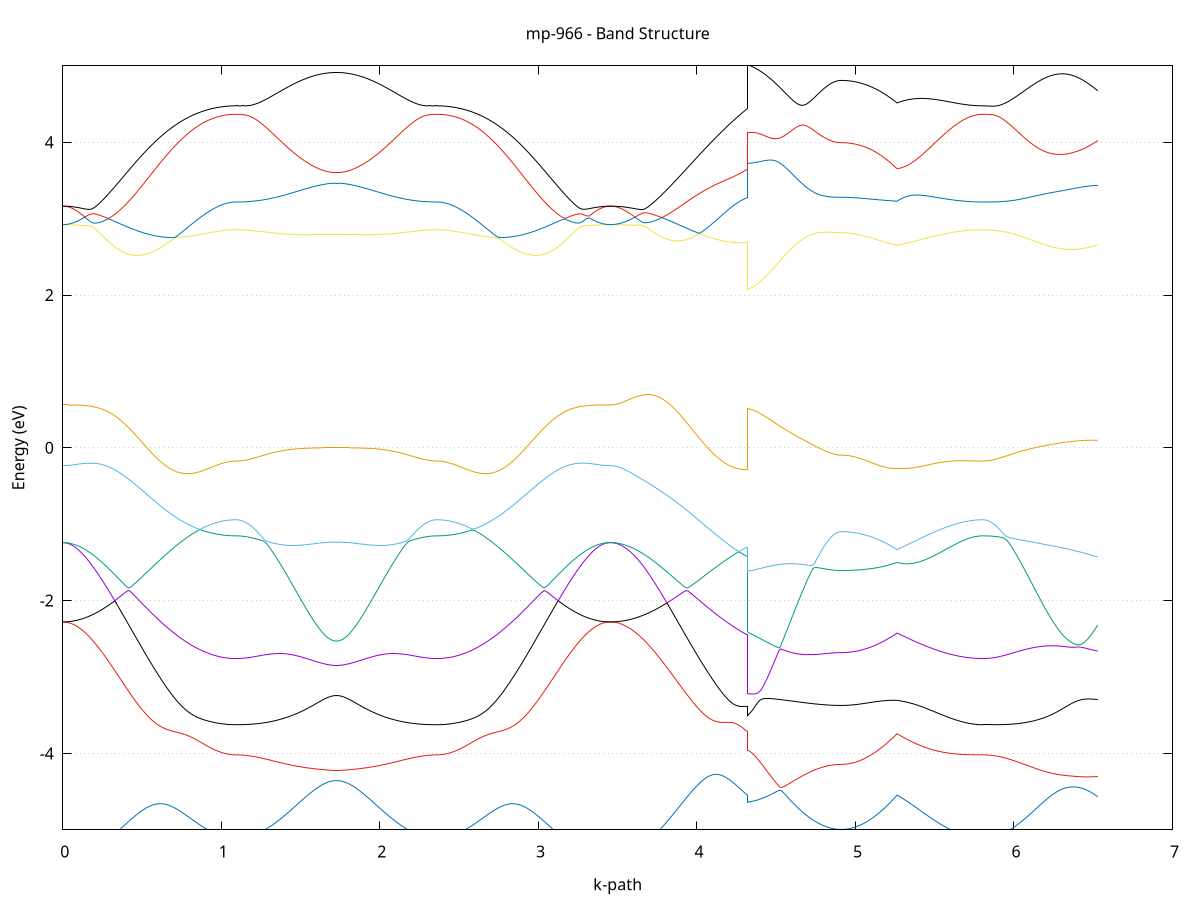 set title 'mp-966 - Band Structure'
set xlabel 'k-path'
set ylabel 'Energy (eV)'
set grid y
set yrange [-5:5]
set terminal png size 800,600
set output 'mp-966_bands_gnuplot.png'
plot '-' using 1:2 with lines notitle, '-' using 1:2 with lines notitle, '-' using 1:2 with lines notitle, '-' using 1:2 with lines notitle, '-' using 1:2 with lines notitle, '-' using 1:2 with lines notitle, '-' using 1:2 with lines notitle, '-' using 1:2 with lines notitle, '-' using 1:2 with lines notitle, '-' using 1:2 with lines notitle, '-' using 1:2 with lines notitle, '-' using 1:2 with lines notitle, '-' using 1:2 with lines notitle, '-' using 1:2 with lines notitle, '-' using 1:2 with lines notitle, '-' using 1:2 with lines notitle, '-' using 1:2 with lines notitle, '-' using 1:2 with lines notitle, '-' using 1:2 with lines notitle, '-' using 1:2 with lines notitle
0.000000 -31.122005
0.009934 -31.122005
0.019868 -31.121905
0.029803 -31.121905
0.039737 -31.121805
0.049671 -31.121605
0.059605 -31.121505
0.069540 -31.121305
0.079474 -31.121105
0.089408 -31.120805
0.099342 -31.120605
0.109276 -31.120305
0.119211 -31.119905
0.129145 -31.119605
0.139079 -31.119205
0.149013 -31.118805
0.158948 -31.118305
0.168882 -31.117905
0.178816 -31.117405
0.188750 -31.116905
0.198685 -31.116305
0.208619 -31.115705
0.218553 -31.115205
0.228487 -31.114505
0.238421 -31.113905
0.248356 -31.113205
0.258290 -31.112605
0.268224 -31.111905
0.278158 -31.111105
0.288093 -31.110405
0.298027 -31.109605
0.307961 -31.108805
0.317895 -31.108005
0.327829 -31.107205
0.337764 -31.106405
0.347698 -31.105505
0.357632 -31.104605
0.367566 -31.103805
0.377501 -31.102905
0.387435 -31.101905
0.397369 -31.101005
0.407303 -31.100105
0.417237 -31.103505
0.427172 -31.108205
0.437106 -31.112805
0.447040 -31.117605
0.456974 -31.122305
0.466909 -31.127105
0.476843 -31.131905
0.486777 -31.136705
0.496711 -31.141605
0.506645 -31.146505
0.516580 -31.151305
0.526514 -31.156205
0.536448 -31.161105
0.546382 -31.166005
0.556317 -31.170905
0.566251 -31.175805
0.576185 -31.180605
0.586119 -31.185505
0.596054 -31.190305
0.605988 -31.195105
0.615922 -31.199905
0.625856 -31.204605
0.635790 -31.209305
0.645725 -31.214005
0.655659 -31.218605
0.665593 -31.223205
0.675527 -31.227705
0.685462 -31.232205
0.695396 -31.236605
0.705330 -31.241005
0.715264 -31.245205
0.725198 -31.249505
0.735133 -31.253605
0.745067 -31.257705
0.755001 -31.261705
0.764935 -31.265605
0.774870 -31.269405
0.784804 -31.273205
0.794738 -31.276905
0.804672 -31.280405
0.814606 -31.283905
0.824541 -31.287305
0.834475 -31.290505
0.844409 -31.293705
0.854343 -31.296805
0.864278 -31.299805
0.874212 -31.302605
0.884146 -31.305305
0.894080 -31.308005
0.904014 -31.310505
0.913949 -31.312905
0.923883 -31.315205
0.933817 -31.317305
0.943751 -31.319305
0.953686 -31.321205
0.963620 -31.323005
0.973554 -31.324705
0.983488 -31.326205
0.993423 -31.327605
1.003357 -31.328905
1.013291 -31.330005
1.023225 -31.331005
1.033159 -31.331905
1.043094 -31.332605
1.053028 -31.333205
1.062962 -31.333705
1.072896 -31.334105
1.082831 -31.334305
1.092765 -31.334305
1.092765 -31.334305
1.099461 -31.334305
1.106157 -31.334305
1.112853 -31.334205
1.119549 -31.334105
1.126246 -31.334005
1.132942 -31.333905
1.139638 -31.333705
1.146334 -31.333505
1.153030 -31.333305
1.159726 -31.333005
1.166423 -31.332805
1.173119 -31.332505
1.179815 -31.332105
1.186511 -31.331805
1.193207 -31.331405
1.199903 -31.331005
1.206600 -31.330605
1.213296 -31.330205
1.219992 -31.329705
1.226688 -31.329205
1.233384 -31.328705
1.240080 -31.328205
1.246777 -31.327605
1.253473 -31.327005
1.260169 -31.326405
1.266865 -31.325805
1.273561 -31.325105
1.280257 -31.324505
1.286953 -31.323805
1.293650 -31.323105
1.300346 -31.322305
1.307042 -31.321605
1.313738 -31.320805
1.320434 -31.320005
1.327130 -31.319205
1.333827 -31.318405
1.340523 -31.317505
1.347219 -31.316705
1.353915 -31.315805
1.360611 -31.314905
1.367307 -31.314005
1.374004 -31.313105
1.380700 -31.312205
1.387396 -31.311205
1.394092 -31.310305
1.400788 -31.309305
1.407484 -31.308305
1.414181 -31.307305
1.420877 -31.306305
1.427573 -31.305305
1.434269 -31.304305
1.440965 -31.303305
1.447661 -31.302305
1.454358 -31.301205
1.461054 -31.300205
1.467750 -31.299205
1.474446 -31.298105
1.481142 -31.297105
1.487838 -31.296005
1.494535 -31.295005
1.501231 -31.294005
1.507927 -31.292905
1.514623 -31.291905
1.521319 -31.290905
1.528015 -31.289905
1.534712 -31.288905
1.541408 -31.287905
1.548104 -31.287005
1.554800 -31.286005
1.554800 -31.286005
1.561565 -31.285105
1.568329 -31.284105
1.575094 -31.283205
1.581858 -31.282305
1.588623 -31.281505
1.595388 -31.280605
1.602152 -31.279805
1.608917 -31.279005
1.615681 -31.278305
1.622446 -31.277605
1.629211 -31.276905
1.635975 -31.276205
1.642740 -31.275605
1.649504 -31.275105
1.656269 -31.274505
1.663034 -31.274105
1.669798 -31.273605
1.676563 -31.273205
1.683327 -31.272905
1.690092 -31.272605
1.696857 -31.272305
1.703621 -31.272105
1.710386 -31.272005
1.717150 -31.271905
1.723915 -31.271805
1.730680 -31.271905
1.737444 -31.271905
1.744209 -31.272005
1.750973 -31.272205
1.757738 -31.272405
1.764503 -31.272705
1.771267 -31.273005
1.778032 -31.273305
1.784796 -31.273705
1.791561 -31.274205
1.798326 -31.274705
1.805090 -31.275205
1.811855 -31.275805
1.818619 -31.276405
1.825384 -31.277105
1.832149 -31.277805
1.838913 -31.278505
1.845678 -31.279305
1.852442 -31.280105
1.859207 -31.280905
1.865972 -31.281705
1.872736 -31.282605
1.879501 -31.283505
1.886265 -31.284405
1.893030 -31.285305
1.899794 -31.286305
1.906559 -31.287305
1.913324 -31.288205
1.920088 -31.289205
1.926853 -31.290305
1.933617 -31.291305
1.940382 -31.292305
1.947147 -31.293305
1.953911 -31.294405
1.960676 -31.295405
1.967440 -31.296505
1.974205 -31.297505
1.980970 -31.298605
1.987734 -31.299605
1.994499 -31.300705
2.001263 -31.301705
2.008028 -31.302705
2.014793 -31.303805
2.021557 -31.304805
2.028322 -31.305805
2.035086 -31.306805
2.041851 -31.307805
2.048616 -31.308805
2.055380 -31.309805
2.062145 -31.310805
2.068909 -31.311805
2.075674 -31.312705
2.082439 -31.313605
2.089203 -31.314605
2.095968 -31.315505
2.102732 -31.316405
2.109497 -31.317205
2.116262 -31.318105
2.123026 -31.318905
2.129791 -31.319705
2.136555 -31.320505
2.143320 -31.321305
2.150085 -31.322105
2.156849 -31.322805
2.163614 -31.323605
2.170378 -31.324305
2.177143 -31.325005
2.183908 -31.325605
2.190672 -31.326305
2.197437 -31.326905
2.204201 -31.327505
2.210966 -31.328005
2.217731 -31.328605
2.224495 -31.329105
2.231260 -31.329605
2.238024 -31.330105
2.244789 -31.330505
2.251554 -31.331005
2.258318 -31.331405
2.265083 -31.331805
2.271847 -31.332105
2.278612 -31.332405
2.285377 -31.332705
2.292141 -31.333005
2.298906 -31.333305
2.305670 -31.333505
2.312435 -31.333705
2.319200 -31.333905
2.325964 -31.334005
2.332729 -31.334105
2.339493 -31.334205
2.346258 -31.334305
2.353023 -31.334305
2.359787 -31.334305
2.359787 -31.334305
2.381642 -31.334005
2.403498 -31.333005
2.425353 -31.331405
2.447208 -31.329105
2.469064 -31.326205
2.490919 -31.322705
2.512774 -31.318505
2.534630 -31.313805
2.556485 -31.308505
2.578340 -31.302605
2.600195 -31.296205
2.622051 -31.289305
2.643906 -31.281805
2.665761 -31.273905
2.687617 -31.265605
2.709472 -31.256905
2.731327 -31.247805
2.753183 -31.238405
2.775038 -31.228605
2.796893 -31.218605
2.818748 -31.208405
2.840604 -31.198005
2.862459 -31.187405
2.884314 -31.176705
2.906170 -31.166005
2.928025 -31.155305
2.949880 -31.144505
2.971735 -31.133805
2.993591 -31.123305
3.015446 -31.112805
3.037301 -31.102605
3.059157 -31.101405
3.081012 -31.103405
3.102867 -31.105305
3.124723 -31.107205
3.146578 -31.109005
3.168433 -31.110705
3.190288 -31.112305
3.212144 -31.113805
3.233999 -31.115205
3.255854 -31.116405
3.277710 -31.117605
3.299565 -31.118605
3.321420 -31.119505
3.343276 -31.120305
3.365131 -31.120905
3.386986 -31.121405
3.408841 -31.121705
3.430697 -31.121905
3.452552 -31.122005
3.452552 -31.122005
3.459306 -31.122005
3.466060 -31.122005
3.472814 -31.122005
3.479569 -31.121905
3.486323 -31.121905
3.493077 -31.121805
3.499831 -31.121805
3.506585 -31.121705
3.513339 -31.121605
3.520093 -31.121505
3.526847 -31.121405
3.533602 -31.121305
3.540356 -31.121205
3.547110 -31.121005
3.553864 -31.120905
3.560618 -31.120705
3.567372 -31.120605
3.574126 -31.120405
3.580880 -31.120205
3.587635 -31.120005
3.594389 -31.119805
3.601143 -31.119605
3.607897 -31.119405
3.614651 -31.119205
3.621405 -31.118905
3.628159 -31.118705
3.634914 -31.118405
3.641668 -31.118105
3.648422 -31.117905
3.655176 -31.117605
3.661930 -31.117305
3.668684 -31.117005
3.675438 -31.116705
3.682192 -31.116405
3.688947 -31.116005
3.695701 -31.115705
3.702455 -31.115405
3.709209 -31.115005
3.715963 -31.114605
3.722717 -31.114305
3.729471 -31.113905
3.736226 -31.113505
3.742980 -31.113105
3.749734 -31.112705
3.756488 -31.112305
3.763242 -31.111905
3.769996 -31.111505
3.776750 -31.111005
3.783504 -31.110605
3.790259 -31.110205
3.797013 -31.109705
3.803767 -31.109305
3.810521 -31.108805
3.817275 -31.108305
3.824029 -31.107905
3.830783 -31.107405
3.837537 -31.106905
3.844292 -31.106405
3.851046 -31.105905
3.857800 -31.105405
3.864554 -31.104905
3.871308 -31.104405
3.878062 -31.103805
3.884816 -31.103305
3.891571 -31.102805
3.898325 -31.102305
3.905079 -31.101705
3.911833 -31.101205
3.918587 -31.100605
3.925341 -31.100105
3.932095 -31.101805
3.938849 -31.104505
3.945604 -31.107305
3.952358 -31.110005
3.959112 -31.112705
3.965866 -31.115505
3.972620 -31.118305
3.979374 -31.121105
3.986128 -31.123905
3.992883 -31.126705
3.999637 -31.129505
4.006391 -31.132305
4.013145 -31.135105
4.019899 -31.138005
4.026653 -31.140805
4.033407 -31.143705
4.040161 -31.146505
4.046916 -31.149405
4.053670 -31.152305
4.060424 -31.155105
4.067178 -31.158005
4.073932 -31.160905
4.080686 -31.163705
4.087440 -31.166605
4.094194 -31.169505
4.100949 -31.172305
4.107703 -31.175205
4.114457 -31.178005
4.121211 -31.180905
4.127965 -31.183705
4.134719 -31.186605
4.141473 -31.189405
4.148228 -31.192205
4.154982 -31.195005
4.161736 -31.197805
4.168490 -31.200605
4.175244 -31.203405
4.181998 -31.206205
4.188752 -31.208905
4.195506 -31.211705
4.202261 -31.214405
4.209015 -31.217105
4.215769 -31.219805
4.222523 -31.222505
4.229277 -31.225205
4.236031 -31.227805
4.242785 -31.230405
4.249540 -31.233005
4.256294 -31.235605
4.263048 -31.238205
4.269802 -31.240705
4.276556 -31.243305
4.283310 -31.245805
4.290064 -31.248305
4.296818 -31.250705
4.303573 -31.253105
4.310327 -31.255505
4.317081 -31.257905
4.317081 -31.254005
4.326986 -31.255005
4.336891 -31.256205
4.346797 -31.257605
4.356702 -31.259105
4.366607 -31.260805
4.376513 -31.262605
4.386418 -31.264505
4.396323 -31.266505
4.406229 -31.268505
4.416134 -31.270505
4.426039 -31.272605
4.435944 -31.274605
4.445850 -31.276705
4.455755 -31.278805
4.465660 -31.280905
4.475566 -31.282905
4.485471 -31.285005
4.495376 -31.287005
4.505281 -31.289005
4.515187 -31.291005
4.525092 -31.293005
4.534997 -31.294905
4.544903 -31.296805
4.554808 -31.298705
4.564713 -31.300505
4.574619 -31.302305
4.584524 -31.304005
4.594429 -31.305705
4.604334 -31.307405
4.614240 -31.309105
4.624145 -31.310605
4.634050 -31.312205
4.643956 -31.313705
4.653861 -31.315105
4.663766 -31.316505
4.673672 -31.317905
4.683577 -31.319205
4.693482 -31.320505
4.703387 -31.321705
4.713293 -31.322805
4.723198 -31.323905
4.733103 -31.325005
4.743009 -31.326005
4.752914 -31.326905
4.762819 -31.327805
4.772724 -31.328605
4.782630 -31.329405
4.792535 -31.330105
4.802440 -31.330805
4.812346 -31.331405
4.822251 -31.332005
4.832156 -31.332505
4.842062 -31.332905
4.851967 -31.333305
4.861872 -31.333605
4.871777 -31.333905
4.881683 -31.334105
4.891588 -31.334205
4.901493 -31.334305
4.911399 -31.334305
4.911399 -31.334305
4.930923 -31.334105
4.950447 -31.333305
4.969971 -31.332005
4.989495 -31.330305
5.009019 -31.328005
5.028543 -31.325205
5.048067 -31.322005
5.067591 -31.318305
5.087115 -31.314105
5.106639 -31.309505
5.126163 -31.304405
5.145687 -31.298905
5.165211 -31.293005
5.184735 -31.286705
5.204259 -31.280005
5.223783 -31.273005
5.243307 -31.265605
5.262831 -31.257905
5.262831 -31.257905
5.268102 -31.259305
5.273374 -31.260605
5.278645 -31.262005
5.283916 -31.263305
5.289188 -31.264605
5.294459 -31.266005
5.299730 -31.267305
5.305002 -31.268605
5.310273 -31.269905
5.315544 -31.271105
5.320816 -31.272405
5.326087 -31.273705
5.331358 -31.274905
5.336630 -31.276205
5.341901 -31.277405
5.347172 -31.278605
5.352443 -31.279805
5.357715 -31.281005
5.362986 -31.282205
5.368257 -31.283405
5.373529 -31.284505
5.378800 -31.285705
5.384071 -31.286805
5.389343 -31.287905
5.394614 -31.289005
5.399885 -31.290205
5.405157 -31.291205
5.410428 -31.292305
5.415699 -31.293405
5.420971 -31.294405
5.426242 -31.295505
5.431513 -31.296505
5.436785 -31.297505
5.442056 -31.298605
5.447327 -31.299505
5.452599 -31.300505
5.457870 -31.301505
5.463141 -31.302505
5.468413 -31.303405
5.473684 -31.304305
5.478955 -31.305305
5.484227 -31.306205
5.489498 -31.307105
5.494769 -31.307905
5.500041 -31.308805
5.505312 -31.309605
5.510583 -31.310505
5.515855 -31.311305
5.521126 -31.312105
5.526397 -31.312905
5.531668 -31.313705
5.536940 -31.314505
5.542211 -31.315205
5.547482 -31.316005
5.552754 -31.316705
5.558025 -31.317405
5.563296 -31.318105
5.568568 -31.318805
5.573839 -31.319505
5.579110 -31.320105
5.584382 -31.320805
5.589653 -31.321405
5.594924 -31.322005
5.600196 -31.322605
5.605467 -31.323205
5.610738 -31.323805
5.616010 -31.324305
5.621281 -31.324905
5.626552 -31.325405
5.631824 -31.325905
5.637095 -31.326405
5.642366 -31.326905
5.647638 -31.327405
5.652909 -31.327805
5.658180 -31.328305
5.663452 -31.328705
5.668723 -31.329105
5.673994 -31.329505
5.679266 -31.329905
5.684537 -31.330205
5.689808 -31.330605
5.695080 -31.330905
5.700351 -31.331205
5.705622 -31.331505
5.710893 -31.331805
5.716165 -31.332105
5.721436 -31.332305
5.726707 -31.332605
5.731979 -31.332805
5.737250 -31.333005
5.742521 -31.333205
5.747793 -31.333405
5.753064 -31.333605
5.758335 -31.333705
5.763607 -31.333805
5.768878 -31.333905
5.774149 -31.334005
5.779421 -31.334105
5.784692 -31.334205
5.789963 -31.334305
5.795235 -31.334305
5.800506 -31.334305
5.805777 -31.334305
5.805777 -31.334305
5.827046 -31.334205
5.848315 -31.333705
5.869585 -31.332805
5.890854 -31.331705
5.912123 -31.330205
5.933392 -31.328405
5.954661 -31.326405
5.975930 -31.324005
5.997199 -31.321405
6.018468 -31.318605
6.039737 -31.315505
6.061006 -31.312205
6.082275 -31.308805
6.103545 -31.305205
6.124814 -31.301505
6.146083 -31.297805
6.167352 -31.294205
6.188621 -31.290505
6.209890 -31.287005
6.231159 -31.283805
6.252428 -31.280805
6.273697 -31.278305
6.294966 -31.276205
6.316235 -31.274705
6.337505 -31.273805
6.358774 -31.273605
6.380043 -31.274205
6.401312 -31.275405
6.422581 -31.277205
6.443850 -31.279605
6.465119 -31.282505
6.486388 -31.285705
6.507657 -31.289205
6.528926 -31.292905
e
0.000000 -30.991905
0.009934 -30.991905
0.019868 -30.992205
0.029803 -30.992505
0.039737 -30.993005
0.049671 -30.993705
0.059605 -30.994505
0.069540 -30.995405
0.079474 -30.996505
0.089408 -30.997705
0.099342 -30.999005
0.109276 -31.000505
0.119211 -31.002205
0.129145 -31.003905
0.139079 -31.005805
0.149013 -31.007905
0.158948 -31.010005
0.168882 -31.012305
0.178816 -31.014705
0.188750 -31.017305
0.198685 -31.019905
0.208619 -31.022705
0.218553 -31.025605
0.228487 -31.028605
0.238421 -31.031705
0.248356 -31.035005
0.258290 -31.038305
0.268224 -31.041705
0.278158 -31.045305
0.288093 -31.048905
0.298027 -31.052705
0.307961 -31.056505
0.317895 -31.060405
0.327829 -31.064405
0.337764 -31.068505
0.347698 -31.072605
0.357632 -31.076805
0.367566 -31.081105
0.377501 -31.085505
0.387435 -31.089905
0.397369 -31.094405
0.407303 -31.098905
0.417237 -31.099105
0.427172 -31.098205
0.437106 -31.097205
0.447040 -31.096205
0.456974 -31.095205
0.466909 -31.094205
0.476843 -31.093205
0.486777 -31.092205
0.496711 -31.091205
0.506645 -31.090105
0.516580 -31.089105
0.526514 -31.088105
0.536448 -31.087105
0.546382 -31.086005
0.556317 -31.085005
0.566251 -31.084005
0.576185 -31.082905
0.586119 -31.081905
0.596054 -31.080905
0.605988 -31.079905
0.615922 -31.078905
0.625856 -31.077905
0.635790 -31.076805
0.645725 -31.075905
0.655659 -31.074905
0.665593 -31.073905
0.675527 -31.072905
0.685462 -31.072005
0.695396 -31.071005
0.705330 -31.070105
0.715264 -31.069205
0.725198 -31.068305
0.735133 -31.067405
0.745067 -31.066505
0.755001 -31.065605
0.764935 -31.064805
0.774870 -31.063905
0.784804 -31.063105
0.794738 -31.062305
0.804672 -31.061605
0.814606 -31.060805
0.824541 -31.060105
0.834475 -31.059905
0.844409 -31.060605
0.854343 -31.061305
0.864278 -31.062005
0.874212 -31.062705
0.884146 -31.063305
0.894080 -31.063905
0.904014 -31.064505
0.913949 -31.065105
0.923883 -31.065605
0.933817 -31.066105
0.943751 -31.066605
0.953686 -31.067005
0.963620 -31.067405
0.973554 -31.067805
0.983488 -31.068205
0.993423 -31.068505
1.003357 -31.068805
1.013291 -31.069105
1.023225 -31.069305
1.033159 -31.069505
1.043094 -31.069705
1.053028 -31.069805
1.062962 -31.069905
1.072896 -31.070005
1.082831 -31.070105
1.092765 -31.070105
1.092765 -31.070105
1.099461 -31.070105
1.106157 -31.070105
1.112853 -31.070205
1.119549 -31.070305
1.126246 -31.070405
1.132942 -31.070605
1.139638 -31.070705
1.146334 -31.070905
1.153030 -31.071205
1.159726 -31.071405
1.166423 -31.071705
1.173119 -31.072005
1.179815 -31.072405
1.186511 -31.072705
1.193207 -31.073105
1.199903 -31.073505
1.206600 -31.074005
1.213296 -31.074405
1.219992 -31.074905
1.226688 -31.075405
1.233384 -31.076005
1.240080 -31.076505
1.246777 -31.077105
1.253473 -31.077705
1.260169 -31.078405
1.266865 -31.079005
1.273561 -31.079705
1.280257 -31.080405
1.286953 -31.081105
1.293650 -31.081905
1.300346 -31.082705
1.307042 -31.083405
1.313738 -31.084205
1.320434 -31.085105
1.327130 -31.085905
1.333827 -31.086805
1.340523 -31.087705
1.347219 -31.088605
1.353915 -31.089505
1.360611 -31.090405
1.367307 -31.091305
1.374004 -31.092305
1.380700 -31.093305
1.387396 -31.094305
1.394092 -31.095305
1.400788 -31.096305
1.407484 -31.097305
1.414181 -31.098305
1.420877 -31.099405
1.427573 -31.100405
1.434269 -31.101505
1.440965 -31.102505
1.447661 -31.103605
1.454358 -31.104605
1.461054 -31.105705
1.467750 -31.106805
1.474446 -31.107905
1.481142 -31.109005
1.487838 -31.110005
1.494535 -31.111105
1.501231 -31.112205
1.507927 -31.113205
1.514623 -31.114305
1.521319 -31.115305
1.528015 -31.116405
1.534712 -31.117405
1.541408 -31.118405
1.548104 -31.119405
1.554800 -31.120405
1.554800 -31.120405
1.561565 -31.121405
1.568329 -31.122305
1.575094 -31.123305
1.581858 -31.124205
1.588623 -31.125105
1.595388 -31.125905
1.602152 -31.126805
1.608917 -31.127605
1.615681 -31.128405
1.622446 -31.129105
1.629211 -31.129805
1.635975 -31.130505
1.642740 -31.131105
1.649504 -31.131705
1.656269 -31.132205
1.663034 -31.132705
1.669798 -31.133205
1.676563 -31.133605
1.683327 -31.133905
1.690092 -31.134205
1.696857 -31.134505
1.703621 -31.134705
1.710386 -31.134805
1.717150 -31.134905
1.723915 -31.135005
1.730680 -31.135005
1.737444 -31.134905
1.744209 -31.134805
1.750973 -31.134605
1.757738 -31.134405
1.764503 -31.134105
1.771267 -31.133805
1.778032 -31.133405
1.784796 -31.133005
1.791561 -31.132605
1.798326 -31.132105
1.805090 -31.131505
1.811855 -31.130905
1.818619 -31.130305
1.825384 -31.129605
1.832149 -31.128905
1.838913 -31.128105
1.845678 -31.127305
1.852442 -31.126505
1.859207 -31.125705
1.865972 -31.124805
1.872736 -31.123905
1.879501 -31.123005
1.886265 -31.122105
1.893030 -31.121105
1.899794 -31.120105
1.906559 -31.119105
1.913324 -31.118105
1.920088 -31.117105
1.926853 -31.116005
1.933617 -31.115005
1.940382 -31.113905
1.947147 -31.112805
1.953911 -31.111805
1.960676 -31.110705
1.967440 -31.109605
1.974205 -31.108505
1.980970 -31.107405
1.987734 -31.106305
1.994499 -31.105205
2.001263 -31.104205
2.008028 -31.103105
2.014793 -31.102005
2.021557 -31.100905
2.028322 -31.099905
2.035086 -31.098805
2.041851 -31.097805
2.048616 -31.096705
2.055380 -31.095705
2.062145 -31.094705
2.068909 -31.093705
2.075674 -31.092705
2.082439 -31.091705
2.089203 -31.090805
2.095968 -31.089805
2.102732 -31.088905
2.109497 -31.088005
2.116262 -31.087105
2.123026 -31.086205
2.129791 -31.085405
2.136555 -31.084505
2.143320 -31.083705
2.150085 -31.082905
2.156849 -31.082105
2.163614 -31.081405
2.170378 -31.080605
2.177143 -31.079905
2.183908 -31.079205
2.190672 -31.078505
2.197437 -31.077905
2.204201 -31.077305
2.210966 -31.076705
2.217731 -31.076105
2.224495 -31.075505
2.231260 -31.075005
2.238024 -31.074505
2.244789 -31.074005
2.251554 -31.073605
2.258318 -31.073205
2.265083 -31.072805
2.271847 -31.072405
2.278612 -31.072105
2.285377 -31.071705
2.292141 -31.071505
2.298906 -31.071205
2.305670 -31.071005
2.312435 -31.070705
2.319200 -31.070605
2.325964 -31.070405
2.332729 -31.070305
2.339493 -31.070205
2.346258 -31.070105
2.353023 -31.070105
2.359787 -31.070105
2.359787 -31.070105
2.381642 -31.070005
2.403498 -31.069805
2.425353 -31.069405
2.447208 -31.068805
2.469064 -31.068205
2.490919 -31.067305
2.512774 -31.066405
2.534630 -31.065305
2.556485 -31.064005
2.578340 -31.062705
2.600195 -31.061205
2.622051 -31.059605
2.643906 -31.061305
2.665761 -31.063005
2.687617 -31.064805
2.709472 -31.066705
2.731327 -31.068605
2.753183 -31.070605
2.775038 -31.072705
2.796893 -31.074905
2.818748 -31.077005
2.840604 -31.079305
2.862459 -31.081505
2.884314 -31.083805
2.906170 -31.086005
2.928025 -31.088305
2.949880 -31.090605
2.971735 -31.092805
2.993591 -31.095005
3.015446 -31.097205
3.037301 -31.099305
3.059157 -31.092605
3.081012 -31.082905
3.102867 -31.073505
3.124723 -31.064405
3.146578 -31.055705
3.168433 -31.047505
3.190288 -31.039705
3.212144 -31.032405
3.233999 -31.025605
3.255854 -31.019405
3.277710 -31.013705
3.299565 -31.008705
3.321420 -31.004305
3.343276 -31.000505
3.365131 -30.997405
3.386986 -30.995005
3.408841 -30.993305
3.430697 -30.992205
3.452552 -30.991905
3.452552 -30.991905
3.459306 -30.991905
3.466060 -30.992005
3.472814 -30.992105
3.479569 -30.992305
3.486323 -30.992505
3.493077 -30.992805
3.499831 -30.993105
3.506585 -30.993505
3.513339 -30.993905
3.520093 -30.994305
3.526847 -30.994905
3.533602 -30.995405
3.540356 -30.996005
3.547110 -30.996705
3.553864 -30.997405
3.560618 -30.998205
3.567372 -30.999005
3.574126 -30.999805
3.580880 -31.000805
3.587635 -31.001705
3.594389 -31.002705
3.601143 -31.003705
3.607897 -31.004805
3.614651 -31.006005
3.621405 -31.007105
3.628159 -31.008405
3.634914 -31.009605
3.641668 -31.011005
3.648422 -31.012305
3.655176 -31.013705
3.661930 -31.015205
3.668684 -31.016605
3.675438 -31.018205
3.682192 -31.019705
3.688947 -31.021405
3.695701 -31.023005
3.702455 -31.024705
3.709209 -31.026405
3.715963 -31.028205
3.722717 -31.030005
3.729471 -31.031905
3.736226 -31.033705
3.742980 -31.035705
3.749734 -31.037605
3.756488 -31.039605
3.763242 -31.041705
3.769996 -31.043705
3.776750 -31.045805
3.783504 -31.047905
3.790259 -31.050105
3.797013 -31.052305
3.803767 -31.054505
3.810521 -31.056805
3.817275 -31.059105
3.824029 -31.061405
3.830783 -31.063705
3.837537 -31.066105
3.844292 -31.068505
3.851046 -31.070905
3.857800 -31.073405
3.864554 -31.075905
3.871308 -31.078405
3.878062 -31.080905
3.884816 -31.083405
3.891571 -31.086005
3.898325 -31.088605
3.905079 -31.091205
3.911833 -31.093805
3.918587 -31.096505
3.925341 -31.099105
3.932095 -31.099505
3.938849 -31.098905
3.945604 -31.098405
3.952358 -31.097805
3.959112 -31.097205
3.965866 -31.096705
3.972620 -31.096105
3.979374 -31.095505
3.986128 -31.094905
3.992883 -31.094305
3.999637 -31.093805
4.006391 -31.093205
4.013145 -31.092605
4.019899 -31.092005
4.026653 -31.091405
4.033407 -31.090805
4.040161 -31.090205
4.046916 -31.089605
4.053670 -31.089005
4.060424 -31.088405
4.067178 -31.087805
4.073932 -31.087205
4.080686 -31.086605
4.087440 -31.086005
4.094194 -31.085405
4.100949 -31.084705
4.107703 -31.084105
4.114457 -31.083505
4.121211 -31.082905
4.127965 -31.082305
4.134719 -31.081705
4.141473 -31.081105
4.148228 -31.080505
4.154982 -31.079905
4.161736 -31.079305
4.168490 -31.078705
4.175244 -31.078205
4.181998 -31.077605
4.188752 -31.077005
4.195506 -31.076405
4.202261 -31.075805
4.209015 -31.075205
4.215769 -31.074705
4.222523 -31.074105
4.229277 -31.073505
4.236031 -31.072905
4.242785 -31.072405
4.249540 -31.071805
4.256294 -31.071305
4.263048 -31.070705
4.269802 -31.070205
4.276556 -31.069605
4.283310 -31.069105
4.290064 -31.068605
4.296818 -31.068005
4.303573 -31.067505
4.310327 -31.067005
4.317081 -31.066505
4.317081 -31.205005
4.326986 -31.203705
4.336891 -31.202105
4.346797 -31.200305
4.356702 -31.198205
4.366607 -31.195905
4.376513 -31.193505
4.386418 -31.190805
4.396323 -31.188105
4.406229 -31.185305
4.416134 -31.182305
4.426039 -31.179305
4.435944 -31.176305
4.445850 -31.173105
4.455755 -31.170005
4.465660 -31.166805
4.475566 -31.163605
4.485471 -31.160305
4.495376 -31.157005
4.505281 -31.153805
4.515187 -31.150505
4.525092 -31.147305
4.534997 -31.144005
4.544903 -31.140805
4.554808 -31.137605
4.564713 -31.134405
4.574619 -31.131305
4.584524 -31.128205
4.594429 -31.125105
4.604334 -31.122105
4.614240 -31.119105
4.624145 -31.116205
4.634050 -31.113405
4.643956 -31.110605
4.653861 -31.107905
4.663766 -31.105205
4.673672 -31.102605
4.683577 -31.100105
4.693482 -31.097705
4.703387 -31.095405
4.713293 -31.093105
4.723198 -31.091005
4.733103 -31.088905
4.743009 -31.086905
4.752914 -31.085105
4.762819 -31.083305
4.772724 -31.081605
4.782630 -31.080105
4.792535 -31.078605
4.802440 -31.077305
4.812346 -31.076005
4.822251 -31.074905
4.832156 -31.073905
4.842062 -31.073005
4.851967 -31.072205
4.861872 -31.071605
4.871777 -31.071005
4.881683 -31.070605
4.891588 -31.070305
4.901493 -31.070105
4.911399 -31.070105
4.911399 -31.070105
4.930923 -31.070005
4.950447 -31.069805
4.969971 -31.069505
4.989495 -31.069105
5.009019 -31.068605
5.028543 -31.067905
5.048067 -31.067205
5.067591 -31.066305
5.087115 -31.065305
5.106639 -31.064305
5.126163 -31.063105
5.145687 -31.061805
5.165211 -31.060405
5.184735 -31.060205
5.204259 -31.061705
5.223783 -31.063205
5.243307 -31.064805
5.262831 -31.066505
5.262831 -31.066505
5.268102 -31.066205
5.273374 -31.065905
5.278645 -31.065605
5.283916 -31.065305
5.289188 -31.065005
5.294459 -31.064705
5.299730 -31.064405
5.305002 -31.064205
5.310273 -31.063905
5.315544 -31.063605
5.320816 -31.063305
5.326087 -31.063105
5.331358 -31.062805
5.336630 -31.062505
5.341901 -31.062305
5.347172 -31.062005
5.352443 -31.061705
5.357715 -31.061505
5.362986 -31.061205
5.368257 -31.061005
5.373529 -31.060705
5.378800 -31.060505
5.384071 -31.060205
5.389343 -31.060005
5.394614 -31.059705
5.399885 -31.059805
5.405157 -31.060005
5.410428 -31.060305
5.415699 -31.060505
5.420971 -31.060805
5.426242 -31.061005
5.431513 -31.061205
5.436785 -31.061505
5.442056 -31.061705
5.447327 -31.061905
5.452599 -31.062205
5.457870 -31.062405
5.463141 -31.062605
5.468413 -31.062805
5.473684 -31.063105
5.478955 -31.063305
5.484227 -31.063505
5.489498 -31.063705
5.494769 -31.063905
5.500041 -31.064105
5.505312 -31.064305
5.510583 -31.064505
5.515855 -31.064705
5.521126 -31.064905
5.526397 -31.065105
5.531668 -31.065205
5.536940 -31.065405
5.542211 -31.065605
5.547482 -31.065805
5.552754 -31.065905
5.558025 -31.066105
5.563296 -31.066305
5.568568 -31.066405
5.573839 -31.066605
5.579110 -31.066705
5.584382 -31.066905
5.589653 -31.067005
5.594924 -31.067205
5.600196 -31.067305
5.605467 -31.067505
5.610738 -31.067605
5.616010 -31.067705
5.621281 -31.067905
5.626552 -31.068005
5.631824 -31.068105
5.637095 -31.068205
5.642366 -31.068305
5.647638 -31.068405
5.652909 -31.068505
5.658180 -31.068605
5.663452 -31.068705
5.668723 -31.068805
5.673994 -31.068905
5.679266 -31.069005
5.684537 -31.069105
5.689808 -31.069205
5.695080 -31.069305
5.700351 -31.069305
5.705622 -31.069405
5.710893 -31.069505
5.716165 -31.069505
5.721436 -31.069605
5.726707 -31.069705
5.731979 -31.069705
5.737250 -31.069805
5.742521 -31.069805
5.747793 -31.069805
5.753064 -31.069905
5.758335 -31.069905
5.763607 -31.069905
5.768878 -31.070005
5.774149 -31.070005
5.779421 -31.070005
5.784692 -31.070005
5.789963 -31.070005
5.795235 -31.070105
5.800506 -31.070105
5.805777 -31.070105
5.805777 -31.070105
5.827046 -31.070305
5.848315 -31.070905
5.869585 -31.071905
5.890854 -31.073305
5.912123 -31.075005
5.933392 -31.077205
5.954661 -31.079705
5.975930 -31.082505
5.997199 -31.085705
6.018468 -31.089105
6.039737 -31.092805
6.061006 -31.096805
6.082275 -31.100905
6.103545 -31.105205
6.124814 -31.109505
6.146083 -31.114005
6.167352 -31.118405
6.188621 -31.122705
6.209890 -31.126905
6.231159 -31.130905
6.252428 -31.134505
6.273697 -31.137705
6.294966 -31.140305
6.316235 -31.142405
6.337505 -31.143705
6.358774 -31.144305
6.380043 -31.144105
6.401312 -31.143205
6.422581 -31.141605
6.443850 -31.139305
6.465119 -31.136505
6.486388 -31.133305
6.507657 -31.129705
6.528926 -31.125805
e
0.000000 -30.991905
0.009934 -30.991905
0.019868 -30.991905
0.029803 -30.992005
0.039737 -30.992105
0.049671 -30.992305
0.059605 -30.992405
0.069540 -30.992705
0.079474 -30.992905
0.089408 -30.993205
0.099342 -30.993505
0.109276 -30.993805
0.119211 -30.994205
0.129145 -30.994605
0.139079 -30.995005
0.149013 -30.995405
0.158948 -30.995905
0.168882 -30.996405
0.178816 -30.997005
0.188750 -30.997505
0.198685 -30.998105
0.208619 -30.998705
0.218553 -30.999405
0.228487 -31.000105
0.238421 -31.000805
0.248356 -31.001505
0.258290 -31.002205
0.268224 -31.003005
0.278158 -31.003805
0.288093 -31.004605
0.298027 -31.005505
0.307961 -31.006305
0.317895 -31.007205
0.327829 -31.008105
0.337764 -31.009005
0.347698 -31.010005
0.357632 -31.010905
0.367566 -31.011905
0.377501 -31.012905
0.387435 -31.013905
0.397369 -31.014905
0.407303 -31.015905
0.417237 -31.016905
0.427172 -31.018005
0.437106 -31.019005
0.447040 -31.020105
0.456974 -31.021205
0.466909 -31.022305
0.476843 -31.023405
0.486777 -31.024505
0.496711 -31.025605
0.506645 -31.026705
0.516580 -31.027805
0.526514 -31.028905
0.536448 -31.030005
0.546382 -31.031105
0.556317 -31.032305
0.566251 -31.033405
0.576185 -31.034505
0.586119 -31.035605
0.596054 -31.036705
0.605988 -31.037805
0.615922 -31.038905
0.625856 -31.040005
0.635790 -31.041105
0.645725 -31.042105
0.655659 -31.043205
0.665593 -31.044305
0.675527 -31.045305
0.685462 -31.046305
0.695396 -31.047405
0.705330 -31.048405
0.715264 -31.049405
0.725198 -31.050305
0.735133 -31.051305
0.745067 -31.052205
0.755001 -31.053205
0.764935 -31.054105
0.774870 -31.055005
0.784804 -31.055805
0.794738 -31.056705
0.804672 -31.057505
0.814606 -31.058305
0.824541 -31.059105
0.834475 -31.059405
0.844409 -31.058705
0.854343 -31.058005
0.864278 -31.057405
0.874212 -31.056705
0.884146 -31.056105
0.894080 -31.055605
0.904014 -31.055005
0.913949 -31.054505
0.923883 -31.054005
0.933817 -31.053505
0.943751 -31.053105
0.953686 -31.052705
0.963620 -31.052305
0.973554 -31.051905
0.983488 -31.051605
0.993423 -31.051305
1.003357 -31.051005
1.013291 -31.050705
1.023225 -31.050505
1.033159 -31.050305
1.043094 -31.050205
1.053028 -31.050005
1.062962 -31.049905
1.072896 -31.049905
1.082831 -31.049805
1.092765 -31.049805
1.092765 -31.049805
1.099461 -31.049805
1.106157 -31.049805
1.112853 -31.049805
1.119549 -31.049805
1.126246 -31.049805
1.132942 -31.049805
1.139638 -31.049805
1.146334 -31.049805
1.153030 -31.049805
1.159726 -31.049805
1.166423 -31.049805
1.173119 -31.049805
1.179815 -31.049805
1.186511 -31.049805
1.193207 -31.049805
1.199903 -31.049805
1.206600 -31.049805
1.213296 -31.049805
1.219992 -31.049805
1.226688 -31.049805
1.233384 -31.049805
1.240080 -31.049805
1.246777 -31.049805
1.253473 -31.049805
1.260169 -31.049805
1.266865 -31.049805
1.273561 -31.049805
1.280257 -31.049805
1.286953 -31.049805
1.293650 -31.049805
1.300346 -31.049805
1.307042 -31.049805
1.313738 -31.049805
1.320434 -31.049805
1.327130 -31.049805
1.333827 -31.049805
1.340523 -31.049805
1.347219 -31.049805
1.353915 -31.049805
1.360611 -31.049805
1.367307 -31.049805
1.374004 -31.049805
1.380700 -31.049805
1.387396 -31.049805
1.394092 -31.049805
1.400788 -31.049805
1.407484 -31.049805
1.414181 -31.049805
1.420877 -31.049805
1.427573 -31.049805
1.434269 -31.049805
1.440965 -31.049805
1.447661 -31.049805
1.454358 -31.049805
1.461054 -31.049805
1.467750 -31.049905
1.474446 -31.049905
1.481142 -31.049905
1.487838 -31.049905
1.494535 -31.049905
1.501231 -31.049905
1.507927 -31.049905
1.514623 -31.049905
1.521319 -31.049905
1.528015 -31.049905
1.534712 -31.049905
1.541408 -31.049905
1.548104 -31.049905
1.554800 -31.049905
1.554800 -31.049905
1.561565 -31.049905
1.568329 -31.049905
1.575094 -31.049905
1.581858 -31.049905
1.588623 -31.049905
1.595388 -31.049905
1.602152 -31.049905
1.608917 -31.049905
1.615681 -31.049905
1.622446 -31.049905
1.629211 -31.049905
1.635975 -31.049905
1.642740 -31.049905
1.649504 -31.049905
1.656269 -31.049905
1.663034 -31.049905
1.669798 -31.049905
1.676563 -31.049905
1.683327 -31.049905
1.690092 -31.049905
1.696857 -31.049905
1.703621 -31.049905
1.710386 -31.049905
1.717150 -31.049905
1.723915 -31.049905
1.730680 -31.049905
1.737444 -31.049905
1.744209 -31.049905
1.750973 -31.049905
1.757738 -31.049905
1.764503 -31.049905
1.771267 -31.049905
1.778032 -31.049905
1.784796 -31.049905
1.791561 -31.049905
1.798326 -31.049905
1.805090 -31.049905
1.811855 -31.049905
1.818619 -31.049905
1.825384 -31.049905
1.832149 -31.049905
1.838913 -31.049905
1.845678 -31.049905
1.852442 -31.049905
1.859207 -31.049905
1.865972 -31.049905
1.872736 -31.049905
1.879501 -31.049905
1.886265 -31.049905
1.893030 -31.049905
1.899794 -31.049905
1.906559 -31.049905
1.913324 -31.049905
1.920088 -31.049905
1.926853 -31.049905
1.933617 -31.049905
1.940382 -31.049905
1.947147 -31.049905
1.953911 -31.049905
1.960676 -31.049905
1.967440 -31.049905
1.974205 -31.049905
1.980970 -31.049905
1.987734 -31.049905
1.994499 -31.049805
2.001263 -31.049805
2.008028 -31.049805
2.014793 -31.049805
2.021557 -31.049805
2.028322 -31.049805
2.035086 -31.049805
2.041851 -31.049805
2.048616 -31.049805
2.055380 -31.049805
2.062145 -31.049805
2.068909 -31.049805
2.075674 -31.049805
2.082439 -31.049805
2.089203 -31.049805
2.095968 -31.049805
2.102732 -31.049805
2.109497 -31.049805
2.116262 -31.049805
2.123026 -31.049805
2.129791 -31.049805
2.136555 -31.049805
2.143320 -31.049805
2.150085 -31.049805
2.156849 -31.049805
2.163614 -31.049805
2.170378 -31.049805
2.177143 -31.049805
2.183908 -31.049805
2.190672 -31.049805
2.197437 -31.049805
2.204201 -31.049805
2.210966 -31.049805
2.217731 -31.049805
2.224495 -31.049805
2.231260 -31.049805
2.238024 -31.049805
2.244789 -31.049805
2.251554 -31.049805
2.258318 -31.049805
2.265083 -31.049805
2.271847 -31.049805
2.278612 -31.049805
2.285377 -31.049805
2.292141 -31.049805
2.298906 -31.049805
2.305670 -31.049805
2.312435 -31.049805
2.319200 -31.049805
2.325964 -31.049805
2.332729 -31.049805
2.339493 -31.049805
2.346258 -31.049805
2.353023 -31.049805
2.359787 -31.049805
2.359787 -31.049805
2.381642 -31.049905
2.403498 -31.050105
2.425353 -31.050405
2.447208 -31.050905
2.469064 -31.051605
2.490919 -31.052405
2.512774 -31.053305
2.534630 -31.054305
2.556485 -31.055505
2.578340 -31.056705
2.600195 -31.058105
2.622051 -31.059505
2.643906 -31.057805
2.665761 -31.056005
2.687617 -31.054105
2.709472 -31.052005
2.731327 -31.049905
2.753183 -31.047805
2.775038 -31.045505
2.796893 -31.043205
2.818748 -31.040905
2.840604 -31.038505
2.862459 -31.036005
2.884314 -31.033605
2.906170 -31.031105
2.928025 -31.028705
2.949880 -31.026205
2.971735 -31.023805
2.993591 -31.021405
3.015446 -31.019005
3.037301 -31.016705
3.059157 -31.014505
3.081012 -31.012305
3.102867 -31.010105
3.124723 -31.008105
3.146578 -31.006105
3.168433 -31.004305
3.190288 -31.002505
3.212144 -31.000905
3.233999 -30.999405
3.255854 -30.998005
3.277710 -30.996705
3.299565 -30.995605
3.321420 -30.994605
3.343276 -30.993805
3.365131 -30.993105
3.386986 -30.992605
3.408841 -30.992205
3.430697 -30.991905
3.452552 -30.991905
3.452552 -30.991905
3.459306 -30.991905
3.466060 -30.991905
3.472814 -30.991905
3.479569 -30.992005
3.486323 -30.992005
3.493077 -30.992105
3.499831 -30.992105
3.506585 -30.992205
3.513339 -30.992305
3.520093 -30.992405
3.526847 -30.992505
3.533602 -30.992705
3.540356 -30.992805
3.547110 -30.992905
3.553864 -30.993105
3.560618 -30.993305
3.567372 -30.993505
3.574126 -30.993605
3.580880 -30.993805
3.587635 -30.994105
3.594389 -30.994305
3.601143 -30.994505
3.607897 -30.994805
3.614651 -30.995005
3.621405 -30.995305
3.628159 -30.995505
3.634914 -30.995805
3.641668 -30.996105
3.648422 -30.996405
3.655176 -30.996705
3.661930 -30.997105
3.668684 -30.997405
3.675438 -30.997705
3.682192 -30.998105
3.688947 -30.998405
3.695701 -30.998805
3.702455 -30.999205
3.709209 -30.999605
3.715963 -31.000005
3.722717 -31.000405
3.729471 -31.000805
3.736226 -31.001205
3.742980 -31.001705
3.749734 -31.002105
3.756488 -31.002505
3.763242 -31.003005
3.769996 -31.003505
3.776750 -31.003905
3.783504 -31.004405
3.790259 -31.004905
3.797013 -31.005405
3.803767 -31.005905
3.810521 -31.006405
3.817275 -31.006905
3.824029 -31.007405
3.830783 -31.008005
3.837537 -31.008505
3.844292 -31.009005
3.851046 -31.009605
3.857800 -31.010105
3.864554 -31.010705
3.871308 -31.011305
3.878062 -31.011805
3.884816 -31.012405
3.891571 -31.013005
3.898325 -31.013605
3.905079 -31.014105
3.911833 -31.014705
3.918587 -31.015305
3.925341 -31.015905
3.932095 -31.016605
3.938849 -31.017205
3.945604 -31.017805
3.952358 -31.018405
3.959112 -31.019005
3.965866 -31.019605
3.972620 -31.020305
3.979374 -31.020905
3.986128 -31.021505
3.992883 -31.022205
3.999637 -31.022805
4.006391 -31.023505
4.013145 -31.024105
4.019899 -31.024805
4.026653 -31.025405
4.033407 -31.026105
4.040161 -31.026705
4.046916 -31.027405
4.053670 -31.028005
4.060424 -31.028705
4.067178 -31.029305
4.073932 -31.030005
4.080686 -31.030605
4.087440 -31.031305
4.094194 -31.031905
4.100949 -31.032605
4.107703 -31.033205
4.114457 -31.033905
4.121211 -31.034505
4.127965 -31.035205
4.134719 -31.035805
4.141473 -31.036505
4.148228 -31.037105
4.154982 -31.037805
4.161736 -31.038405
4.168490 -31.039105
4.175244 -31.039705
4.181998 -31.040305
4.188752 -31.041005
4.195506 -31.041605
4.202261 -31.042205
4.209015 -31.042905
4.215769 -31.043505
4.222523 -31.044105
4.229277 -31.044705
4.236031 -31.045305
4.242785 -31.045905
4.249540 -31.046505
4.256294 -31.047105
4.263048 -31.047705
4.269802 -31.048305
4.276556 -31.048905
4.283310 -31.049505
4.290064 -31.050005
4.296818 -31.050605
4.303573 -31.051205
4.310327 -31.051705
4.317081 -31.052305
4.317081 -31.040905
4.326986 -31.040905
4.336891 -31.041005
4.346797 -31.041105
4.356702 -31.041105
4.366607 -31.041205
4.376513 -31.041405
4.386418 -31.041505
4.396323 -31.041605
4.406229 -31.041705
4.416134 -31.041905
4.426039 -31.042105
4.435944 -31.042205
4.445850 -31.042405
4.455755 -31.042605
4.465660 -31.042805
4.475566 -31.043005
4.485471 -31.043205
4.495376 -31.043405
4.505281 -31.043605
4.515187 -31.043805
4.525092 -31.044005
4.534997 -31.044205
4.544903 -31.044405
4.554808 -31.044605
4.564713 -31.044905
4.574619 -31.045105
4.584524 -31.045305
4.594429 -31.045505
4.604334 -31.045705
4.614240 -31.046005
4.624145 -31.046205
4.634050 -31.046405
4.643956 -31.046605
4.653861 -31.046805
4.663766 -31.047005
4.673672 -31.047205
4.683577 -31.047405
4.693482 -31.047605
4.703387 -31.047805
4.713293 -31.048005
4.723198 -31.048105
4.733103 -31.048305
4.743009 -31.048405
4.752914 -31.048605
4.762819 -31.048705
4.772724 -31.048905
4.782630 -31.049005
4.792535 -31.049105
4.802440 -31.049205
4.812346 -31.049305
4.822251 -31.049405
4.832156 -31.049505
4.842062 -31.049605
4.851967 -31.049605
4.861872 -31.049705
4.871777 -31.049705
4.881683 -31.049805
4.891588 -31.049805
4.901493 -31.049805
4.911399 -31.049805
4.911399 -31.049805
4.930923 -31.049905
4.950447 -31.050005
4.969971 -31.050305
4.989495 -31.050705
5.009019 -31.051205
5.028543 -31.051805
5.048067 -31.052505
5.067591 -31.053305
5.087115 -31.054305
5.106639 -31.055305
5.126163 -31.056405
5.145687 -31.057605
5.165211 -31.058905
5.184735 -31.059005
5.204259 -31.057405
5.223783 -31.055805
5.243307 -31.054105
5.262831 -31.052305
5.262831 -31.052305
5.268102 -31.052605
5.273374 -31.052905
5.278645 -31.053205
5.283916 -31.053505
5.289188 -31.053805
5.294459 -31.054105
5.299730 -31.054405
5.305002 -31.054705
5.310273 -31.055005
5.315544 -31.055305
5.320816 -31.055605
5.326087 -31.055905
5.331358 -31.056205
5.336630 -31.056505
5.341901 -31.056805
5.347172 -31.057105
5.352443 -31.057405
5.357715 -31.057605
5.362986 -31.057905
5.368257 -31.058205
5.373529 -31.058405
5.378800 -31.058705
5.384071 -31.059005
5.389343 -31.059205
5.394614 -31.059505
5.399885 -31.059505
5.405157 -31.059205
5.410428 -31.059005
5.415699 -31.058805
5.420971 -31.058505
5.426242 -31.058305
5.431513 -31.058105
5.436785 -31.057905
5.442056 -31.057705
5.447327 -31.057405
5.452599 -31.057205
5.457870 -31.057005
5.463141 -31.056805
5.468413 -31.056605
5.473684 -31.056405
5.478955 -31.056205
5.484227 -31.056005
5.489498 -31.055805
5.494769 -31.055605
5.500041 -31.055405
5.505312 -31.055205
5.510583 -31.055005
5.515855 -31.054905
5.521126 -31.054705
5.526397 -31.054505
5.531668 -31.054305
5.536940 -31.054205
5.542211 -31.054005
5.547482 -31.053805
5.552754 -31.053705
5.558025 -31.053505
5.563296 -31.053405
5.568568 -31.053205
5.573839 -31.053105
5.579110 -31.052905
5.584382 -31.052805
5.589653 -31.052605
5.594924 -31.052505
5.600196 -31.052405
5.605467 -31.052205
5.610738 -31.052105
5.616010 -31.052005
5.621281 -31.051905
5.626552 -31.051805
5.631824 -31.051705
5.637095 -31.051505
5.642366 -31.051405
5.647638 -31.051305
5.652909 -31.051205
5.658180 -31.051105
5.663452 -31.051005
5.668723 -31.051005
5.673994 -31.050905
5.679266 -31.050805
5.684537 -31.050705
5.689808 -31.050605
5.695080 -31.050605
5.700351 -31.050505
5.705622 -31.050405
5.710893 -31.050405
5.716165 -31.050305
5.721436 -31.050205
5.726707 -31.050205
5.731979 -31.050105
5.737250 -31.050105
5.742521 -31.050005
5.747793 -31.050005
5.753064 -31.050005
5.758335 -31.049905
5.763607 -31.049905
5.768878 -31.049905
5.774149 -31.049905
5.779421 -31.049805
5.784692 -31.049805
5.789963 -31.049805
5.795235 -31.049805
5.800506 -31.049805
5.805777 -31.049805
5.805777 -31.049805
5.827046 -31.049805
5.848315 -31.049805
5.869585 -31.049805
5.890854 -31.049705
5.912123 -31.049705
5.933392 -31.049605
5.954661 -31.049605
5.975930 -31.049505
5.997199 -31.049505
6.018468 -31.049405
6.039737 -31.049305
6.061006 -31.049205
6.082275 -31.049105
6.103545 -31.049005
6.124814 -31.048905
6.146083 -31.048805
6.167352 -31.048705
6.188621 -31.048605
6.209890 -31.048505
6.231159 -31.048405
6.252428 -31.048405
6.273697 -31.048305
6.294966 -31.048205
6.316235 -31.048105
6.337505 -31.048005
6.358774 -31.047905
6.380043 -31.047905
6.401312 -31.047805
6.422581 -31.047805
6.443850 -31.047705
6.465119 -31.047705
6.486388 -31.047705
6.507657 -31.047705
6.528926 -31.047705
e
0.000000 -13.488905
0.009934 -13.488605
0.019868 -13.487805
0.029803 -13.486505
0.039737 -13.484705
0.049671 -13.482405
0.059605 -13.479505
0.069540 -13.476105
0.079474 -13.472205
0.089408 -13.467805
0.099342 -13.462805
0.109276 -13.457405
0.119211 -13.451405
0.129145 -13.445005
0.139079 -13.438005
0.149013 -13.430605
0.158948 -13.422705
0.168882 -13.414205
0.178816 -13.405305
0.188750 -13.395905
0.198685 -13.386105
0.208619 -13.375705
0.218553 -13.364905
0.228487 -13.353705
0.238421 -13.342005
0.248356 -13.329805
0.258290 -13.317205
0.268224 -13.304205
0.278158 -13.290805
0.288093 -13.276905
0.298027 -13.262705
0.307961 -13.248005
0.317895 -13.233005
0.327829 -13.217505
0.337764 -13.201705
0.347698 -13.185505
0.357632 -13.169005
0.367566 -13.152105
0.377501 -13.134905
0.387435 -13.117405
0.397369 -13.099505
0.407303 -13.081405
0.417237 -13.062905
0.427172 -13.044205
0.437106 -13.025205
0.447040 -13.005905
0.456974 -12.986405
0.466909 -12.966705
0.476843 -12.946805
0.486777 -12.926605
0.496711 -12.906205
0.506645 -12.885705
0.516580 -12.865005
0.526514 -12.844205
0.536448 -12.823205
0.546382 -12.802105
0.556317 -12.780805
0.566251 -12.759505
0.576185 -12.738205
0.586119 -12.716705
0.596054 -12.695205
0.605988 -12.673705
0.615922 -12.652205
0.625856 -12.630705
0.635790 -12.609205
0.645725 -12.587805
0.655659 -12.566405
0.665593 -12.545105
0.675527 -12.523905
0.685462 -12.502805
0.695396 -12.481805
0.705330 -12.461005
0.715264 -12.440405
0.725198 -12.420005
0.735133 -12.399805
0.745067 -12.379805
0.755001 -12.360005
0.764935 -12.340605
0.774870 -12.321405
0.784804 -12.302605
0.794738 -12.284005
0.804672 -12.265905
0.814606 -12.248105
0.824541 -12.230705
0.834475 -12.213705
0.844409 -12.197105
0.854343 -12.181005
0.864278 -12.165405
0.874212 -12.150305
0.884146 -12.135705
0.894080 -12.121605
0.904014 -12.108005
0.913949 -12.095005
0.923883 -12.082705
0.933817 -12.070905
0.943751 -12.059705
0.953686 -12.049205
0.963620 -12.039305
0.973554 -12.030105
0.983488 -12.021505
0.993423 -12.013705
1.003357 -12.006505
1.013291 -12.000105
1.023225 -11.994405
1.033159 -11.989505
1.043094 -11.985305
1.053028 -11.981805
1.062962 -11.979105
1.072896 -11.977205
1.082831 -11.976105
1.092765 -11.975705
1.092765 -11.975705
1.099461 -11.975705
1.106157 -11.975605
1.112853 -11.975605
1.119549 -11.975505
1.126246 -11.975405
1.132942 -11.975205
1.139638 -11.975105
1.146334 -11.974905
1.153030 -11.974705
1.159726 -11.974505
1.166423 -11.974205
1.173119 -11.973905
1.179815 -11.973605
1.186511 -11.973305
1.193207 -11.972905
1.199903 -11.972605
1.206600 -11.972205
1.213296 -11.971705
1.219992 -11.971305
1.226688 -11.970805
1.233384 -11.970305
1.240080 -11.969805
1.246777 -11.969305
1.253473 -11.968705
1.260169 -11.968105
1.266865 -11.967505
1.273561 -11.966905
1.280257 -11.966205
1.286953 -11.965505
1.293650 -11.964805
1.300346 -11.964105
1.307042 -11.963405
1.313738 -11.962605
1.320434 -11.961805
1.327130 -11.961005
1.333827 -11.960205
1.340523 -11.959305
1.347219 -11.958505
1.353915 -11.957605
1.360611 -11.956705
1.367307 -11.955805
1.374004 -11.954805
1.380700 -11.953905
1.387396 -11.952905
1.394092 -11.951905
1.400788 -11.950905
1.407484 -11.949905
1.414181 -11.948805
1.420877 -11.947805
1.427573 -11.946705
1.434269 -11.945705
1.440965 -11.944605
1.447661 -11.943505
1.454358 -11.942405
1.461054 -11.941305
1.467750 -11.940205
1.474446 -11.939105
1.481142 -11.938005
1.487838 -11.936805
1.494535 -11.935705
1.501231 -11.934605
1.507927 -11.933505
1.514623 -11.932405
1.521319 -11.931205
1.528015 -11.930105
1.534712 -11.929105
1.541408 -11.928005
1.548104 -11.926905
1.554800 -11.925805
1.554800 -11.925805
1.561565 -11.924805
1.568329 -11.923805
1.575094 -11.922705
1.581858 -11.921805
1.588623 -11.920805
1.595388 -11.919905
1.602152 -11.919005
1.608917 -11.918105
1.615681 -11.917205
1.622446 -11.916405
1.629211 -11.915705
1.635975 -11.914905
1.642740 -11.914205
1.649504 -11.913605
1.656269 -11.913005
1.663034 -11.912505
1.669798 -11.912005
1.676563 -11.911505
1.683327 -11.911105
1.690092 -11.910805
1.696857 -11.910505
1.703621 -11.910305
1.710386 -11.910105
1.717150 -11.910005
1.723915 -11.910005
1.730680 -11.910005
1.737444 -11.910105
1.744209 -11.910205
1.750973 -11.910405
1.757738 -11.910605
1.764503 -11.910905
1.771267 -11.911305
1.778032 -11.911705
1.784796 -11.912105
1.791561 -11.912605
1.798326 -11.913205
1.805090 -11.913805
1.811855 -11.914405
1.818619 -11.915105
1.825384 -11.915905
1.832149 -11.916705
1.838913 -11.917505
1.845678 -11.918305
1.852442 -11.919205
1.859207 -11.920105
1.865972 -11.921105
1.872736 -11.922105
1.879501 -11.923005
1.886265 -11.924105
1.893030 -11.925105
1.899794 -11.926205
1.906559 -11.927205
1.913324 -11.928305
1.920088 -11.929405
1.926853 -11.930505
1.933617 -11.931605
1.940382 -11.932805
1.947147 -11.933905
1.953911 -11.935005
1.960676 -11.936205
1.967440 -11.937305
1.974205 -11.938405
1.980970 -11.939505
1.987734 -11.940705
1.994499 -11.941805
2.001263 -11.942905
2.008028 -11.944005
2.014793 -11.945105
2.021557 -11.946205
2.028322 -11.947305
2.035086 -11.948305
2.041851 -11.949405
2.048616 -11.950405
2.055380 -11.951405
2.062145 -11.952405
2.068909 -11.953405
2.075674 -11.954405
2.082439 -11.955405
2.089203 -11.956305
2.095968 -11.957205
2.102732 -11.958105
2.109497 -11.959005
2.116262 -11.959905
2.123026 -11.960705
2.129791 -11.961505
2.136555 -11.962305
2.143320 -11.963105
2.150085 -11.963905
2.156849 -11.964605
2.163614 -11.965305
2.170378 -11.966005
2.177143 -11.966705
2.183908 -11.967305
2.190672 -11.968005
2.197437 -11.968605
2.204201 -11.969105
2.210966 -11.969705
2.217731 -11.970205
2.224495 -11.970705
2.231260 -11.971205
2.238024 -11.971705
2.244789 -11.972105
2.251554 -11.972505
2.258318 -11.972905
2.265083 -11.973205
2.271847 -11.973605
2.278612 -11.973905
2.285377 -11.974205
2.292141 -11.974405
2.298906 -11.974705
2.305670 -11.974905
2.312435 -11.975105
2.319200 -11.975205
2.325964 -11.975405
2.332729 -11.975505
2.339493 -11.975605
2.346258 -11.975605
2.353023 -11.975705
2.359787 -11.975705
2.359787 -11.975705
2.381642 -11.977505
2.403498 -11.983105
2.425353 -11.992405
2.447208 -12.005205
2.469064 -12.021505
2.490919 -12.041205
2.512774 -12.064105
2.534630 -12.090005
2.556485 -12.118805
2.578340 -12.150305
2.600195 -12.184205
2.622051 -12.220405
2.643906 -12.258705
2.665761 -12.298805
2.687617 -12.340605
2.709472 -12.383805
2.731327 -12.428105
2.753183 -12.473505
2.775038 -12.519605
2.796893 -12.566405
2.818748 -12.613505
2.840604 -12.660805
2.862459 -12.708105
2.884314 -12.755305
2.906170 -12.802105
2.928025 -12.848305
2.949880 -12.893905
2.971735 -12.938705
2.993591 -12.982505
3.015446 -13.025205
3.037301 -13.066605
3.059157 -13.106705
3.081012 -13.145305
3.102867 -13.182305
3.124723 -13.217505
3.146578 -13.251005
3.168433 -13.282505
3.190288 -13.312105
3.212144 -13.339605
3.233999 -13.364905
3.255854 -13.388105
3.277710 -13.408905
3.299565 -13.427505
3.321420 -13.443605
3.343276 -13.457405
3.365131 -13.468705
3.386986 -13.477505
3.408841 -13.483805
3.430697 -13.487605
3.452552 -13.488905
3.452552 -13.488905
3.459306 -13.488805
3.466060 -13.488505
3.472814 -13.487905
3.479569 -13.487205
3.486323 -13.486205
3.493077 -13.485005
3.499831 -13.483605
3.506585 -13.482005
3.513339 -13.480105
3.520093 -13.478105
3.526847 -13.475805
3.533602 -13.473305
3.540356 -13.470605
3.547110 -13.467705
3.553864 -13.464605
3.560618 -13.461305
3.567372 -13.457805
3.574126 -13.454005
3.580880 -13.450105
3.587635 -13.445905
3.594389 -13.441505
3.601143 -13.436905
3.607897 -13.432205
3.614651 -13.427205
3.621405 -13.422005
3.628159 -13.416605
3.634914 -13.411005
3.641668 -13.405205
3.648422 -13.399305
3.655176 -13.393105
3.661930 -13.386705
3.668684 -13.380105
3.675438 -13.373405
3.682192 -13.366405
3.688947 -13.359305
3.695701 -13.352005
3.702455 -13.344505
3.709209 -13.336805
3.715963 -13.328905
3.722717 -13.320805
3.729471 -13.312605
3.736226 -13.304205
3.742980 -13.295605
3.749734 -13.286905
3.756488 -13.278005
3.763242 -13.268905
3.769996 -13.259605
3.776750 -13.250205
3.783504 -13.240705
3.790259 -13.230905
3.797013 -13.221105
3.803767 -13.211005
3.810521 -13.200805
3.817275 -13.190505
3.824029 -13.180005
3.830783 -13.169405
3.837537 -13.158705
3.844292 -13.147805
3.851046 -13.136705
3.857800 -13.125605
3.864554 -13.114305
3.871308 -13.102905
3.878062 -13.091405
3.884816 -13.079705
3.891571 -13.067905
3.898325 -13.056105
3.905079 -13.044105
3.911833 -13.032005
3.918587 -13.019805
3.925341 -13.007505
3.932095 -12.995105
3.938849 -12.982605
3.945604 -12.970105
3.952358 -12.957405
3.959112 -12.944705
3.965866 -12.931905
3.972620 -12.919005
3.979374 -12.906005
3.986128 -12.893005
3.992883 -12.879905
3.999637 -12.866805
4.006391 -12.853505
4.013145 -12.840305
4.019899 -12.827005
4.026653 -12.813605
4.033407 -12.800305
4.040161 -12.786805
4.046916 -12.773405
4.053670 -12.759905
4.060424 -12.746405
4.067178 -12.732905
4.073932 -12.719405
4.080686 -12.705805
4.087440 -12.692305
4.094194 -12.678705
4.100949 -12.665105
4.107703 -12.651605
4.114457 -12.638105
4.121211 -12.624505
4.127965 -12.611005
4.134719 -12.597605
4.141473 -12.584105
4.148228 -12.570705
4.154982 -12.557305
4.161736 -12.544005
4.168490 -12.530705
4.175244 -12.517505
4.181998 -12.504305
4.188752 -12.491105
4.195506 -12.478105
4.202261 -12.465105
4.209015 -12.452105
4.215769 -12.439305
4.222523 -12.426505
4.229277 -12.413805
4.236031 -12.401205
4.242785 -12.388705
4.249540 -12.376305
4.256294 -12.364005
4.263048 -12.351805
4.269802 -12.339705
4.276556 -12.327705
4.283310 -12.315805
4.290064 -12.304105
4.296818 -12.292405
4.303573 -12.280905
4.310327 -12.269505
4.317081 -12.258305
4.317081 -11.740705
4.326986 -11.740705
4.336891 -11.741005
4.346797 -11.741705
4.356702 -11.742605
4.366607 -11.743805
4.376513 -11.745305
4.386418 -11.747005
4.396323 -11.749005
4.406229 -11.751205
4.416134 -11.753705
4.426039 -11.756405
4.435944 -11.759205
4.445850 -11.762305
4.455755 -11.765505
4.465660 -11.768805
4.475566 -11.772405
4.485471 -11.776005
4.495376 -11.779805
4.505281 -11.783605
4.515187 -11.787605
4.525092 -11.791705
4.534997 -11.795805
4.544903 -11.799905
4.554808 -11.804205
4.564713 -11.808405
4.574619 -11.812705
4.584524 -11.817005
4.594429 -11.821305
4.604334 -11.825505
4.614240 -11.829805
4.624145 -11.834005
4.634050 -11.838205
4.643956 -11.842305
4.653861 -11.846305
4.663766 -11.850305
4.673672 -11.854205
4.683577 -11.858005
4.693482 -11.861705
4.703387 -11.865305
4.713293 -11.868805
4.723198 -11.872205
4.733103 -11.875405
4.743009 -11.878505
4.752914 -11.881505
4.762819 -11.884305
4.772724 -11.887005
4.782630 -11.889505
4.792535 -11.891805
4.802440 -11.894005
4.812346 -11.896005
4.822251 -11.897805
4.832156 -11.899405
4.842062 -11.900905
4.851967 -11.902105
4.861872 -11.903205
4.871777 -11.904105
4.881683 -11.904805
4.891588 -11.905305
4.901493 -11.905605
4.911399 -11.905705
4.911399 -11.905705
4.930923 -11.906905
4.950447 -11.910805
4.969971 -11.917105
4.989495 -11.925905
5.009019 -11.937205
5.028543 -11.950705
5.048067 -11.966605
5.067591 -11.984605
5.087115 -12.004705
5.106639 -12.026705
5.126163 -12.050605
5.145687 -12.076305
5.165211 -12.103705
5.184735 -12.132505
5.204259 -12.162805
5.223783 -12.194405
5.243307 -12.227205
5.262831 -12.261005
5.262831 -12.261005
5.268102 -12.253805
5.273374 -12.246705
5.278645 -12.239705
5.283916 -12.232705
5.289188 -12.225905
5.294459 -12.219205
5.299730 -12.212705
5.305002 -12.206205
5.310273 -12.199805
5.315544 -12.193605
5.320816 -12.187505
5.326087 -12.181505
5.331358 -12.175605
5.336630 -12.169805
5.341901 -12.164205
5.347172 -12.158705
5.352443 -12.153305
5.357715 -12.148005
5.362986 -12.142905
5.368257 -12.137905
5.373529 -12.133005
5.378800 -12.128205
5.384071 -12.123505
5.389343 -12.119005
5.394614 -12.114605
5.399885 -12.110305
5.405157 -12.106105
5.410428 -12.102005
5.415699 -12.098005
5.420971 -12.094105
5.426242 -12.090405
5.431513 -12.086705
5.436785 -12.083105
5.442056 -12.079605
5.447327 -12.076305
5.452599 -12.073005
5.457870 -12.069805
5.463141 -12.066605
5.468413 -12.063605
5.473684 -12.060605
5.478955 -12.057705
5.484227 -12.054905
5.489498 -12.052205
5.494769 -12.049505
5.500041 -12.046905
5.505312 -12.044405
5.510583 -12.041905
5.515855 -12.039505
5.521126 -12.037105
5.526397 -12.034805
5.531668 -12.032605
5.536940 -12.030405
5.542211 -12.028205
5.547482 -12.026105
5.552754 -12.024105
5.558025 -12.022105
5.563296 -12.020105
5.568568 -12.018205
5.573839 -12.016405
5.579110 -12.014605
5.584382 -12.012805
5.589653 -12.011105
5.594924 -12.009405
5.600196 -12.007805
5.605467 -12.006205
5.610738 -12.004605
5.616010 -12.003105
5.621281 -12.001605
5.626552 -12.000205
5.631824 -11.998805
5.637095 -11.997405
5.642366 -11.996105
5.647638 -11.994805
5.652909 -11.993605
5.658180 -11.992405
5.663452 -11.991305
5.668723 -11.990105
5.673994 -11.989105
5.679266 -11.988005
5.684537 -11.987005
5.689808 -11.986105
5.695080 -11.985205
5.700351 -11.984305
5.705622 -11.983505
5.710893 -11.982705
5.716165 -11.981905
5.721436 -11.981205
5.726707 -11.980505
5.731979 -11.979905
5.737250 -11.979305
5.742521 -11.978805
5.747793 -11.978305
5.753064 -11.977805
5.758335 -11.977405
5.763607 -11.977105
5.768878 -11.976705
5.774149 -11.976505
5.779421 -11.976205
5.784692 -11.976005
5.789963 -11.975905
5.795235 -11.975805
5.800506 -11.975705
5.805777 -11.975705
5.805777 -11.975705
5.827046 -11.975605
5.848315 -11.975305
5.869585 -11.974705
5.890854 -11.974005
5.912123 -11.973105
5.933392 -11.971905
5.954661 -11.970605
5.975930 -11.969005
5.997199 -11.967205
6.018468 -11.965305
6.039737 -11.963105
6.061006 -11.960805
6.082275 -11.958305
6.103545 -11.955605
6.124814 -11.952705
6.146083 -11.949705
6.167352 -11.946505
6.188621 -11.943205
6.209890 -11.939705
6.231159 -11.936205
6.252428 -11.932505
6.273697 -11.928805
6.294966 -11.925005
6.316235 -11.921205
6.337505 -11.917405
6.358774 -11.913605
6.380043 -11.909805
6.401312 -11.906205
6.422581 -11.902605
6.443850 -11.899105
6.465119 -11.895805
6.486388 -11.892605
6.507657 -11.889705
6.528926 -11.887105
e
0.000000 -11.983805
0.009934 -11.983705
0.019868 -11.983505
0.029803 -11.983205
0.039737 -11.982805
0.049671 -11.982305
0.059605 -11.981705
0.069540 -11.980905
0.079474 -11.980005
0.089408 -11.979105
0.099342 -11.978005
0.109276 -11.976705
0.119211 -11.975405
0.129145 -11.974005
0.139079 -11.972405
0.149013 -11.970705
0.158948 -11.969005
0.168882 -11.967105
0.178816 -11.965105
0.188750 -11.963005
0.198685 -11.960805
0.208619 -11.958405
0.218553 -11.956005
0.228487 -11.953505
0.238421 -11.950905
0.248356 -11.948105
0.258290 -11.945305
0.268224 -11.942405
0.278158 -11.939405
0.288093 -11.936205
0.298027 -11.933005
0.307961 -11.929705
0.317895 -11.926305
0.327829 -11.922905
0.337764 -11.919305
0.347698 -11.915605
0.357632 -11.911905
0.367566 -11.908105
0.377501 -11.904205
0.387435 -11.900305
0.397369 -11.896205
0.407303 -11.892105
0.417237 -11.888005
0.427172 -11.883705
0.437106 -11.879405
0.447040 -11.875105
0.456974 -11.870705
0.466909 -11.866205
0.476843 -11.861705
0.486777 -11.857205
0.496711 -11.852605
0.506645 -11.847905
0.516580 -11.843305
0.526514 -11.838605
0.536448 -11.833805
0.546382 -11.829105
0.556317 -11.824305
0.566251 -11.819505
0.576185 -11.814705
0.586119 -11.809905
0.596054 -11.805005
0.605988 -11.800205
0.615922 -11.795405
0.625856 -11.790605
0.635790 -11.785805
0.645725 -11.781005
0.655659 -11.776205
0.665593 -11.771505
0.675527 -11.766805
0.685462 -11.762105
0.695396 -11.757505
0.705330 -11.752905
0.715264 -11.748405
0.725198 -11.743905
0.735133 -11.739405
0.745067 -11.735105
0.755001 -11.730805
0.764935 -11.726505
0.774870 -11.722405
0.784804 -11.718305
0.794738 -11.714305
0.804672 -11.710405
0.814606 -11.706605
0.824541 -11.702905
0.834475 -11.699305
0.844409 -11.695805
0.854343 -11.692405
0.864278 -11.689205
0.874212 -11.686005
0.884146 -11.683005
0.894080 -11.680105
0.904014 -11.677305
0.913949 -11.674705
0.923883 -11.672105
0.933817 -11.669805
0.943751 -11.667505
0.953686 -11.665405
0.963620 -11.663505
0.973554 -11.661605
0.983488 -11.660005
0.993423 -11.658405
1.003357 -11.657105
1.013291 -11.655805
1.023225 -11.654705
1.033159 -11.653805
1.043094 -11.653005
1.053028 -11.652305
1.062962 -11.651805
1.072896 -11.651405
1.082831 -11.651205
1.092765 -11.651205
1.092765 -11.651205
1.099461 -11.651205
1.106157 -11.651205
1.112853 -11.651305
1.119549 -11.651405
1.126246 -11.651505
1.132942 -11.651705
1.139638 -11.651905
1.146334 -11.652105
1.153030 -11.652305
1.159726 -11.652605
1.166423 -11.652905
1.173119 -11.653205
1.179815 -11.653605
1.186511 -11.654005
1.193207 -11.654405
1.199903 -11.654805
1.206600 -11.655305
1.213296 -11.655805
1.219992 -11.656305
1.226688 -11.656905
1.233384 -11.657505
1.240080 -11.658105
1.246777 -11.658705
1.253473 -11.659405
1.260169 -11.660105
1.266865 -11.660805
1.273561 -11.661505
1.280257 -11.662305
1.286953 -11.663105
1.293650 -11.663905
1.300346 -11.664805
1.307042 -11.665605
1.313738 -11.666505
1.320434 -11.667405
1.327130 -11.668405
1.333827 -11.669305
1.340523 -11.670305
1.347219 -11.671305
1.353915 -11.672405
1.360611 -11.673405
1.367307 -11.674505
1.374004 -11.675605
1.380700 -11.676705
1.387396 -11.677805
1.394092 -11.679005
1.400788 -11.680105
1.407484 -11.681305
1.414181 -11.682505
1.420877 -11.683705
1.427573 -11.684905
1.434269 -11.686105
1.440965 -11.687405
1.447661 -11.688605
1.454358 -11.689905
1.461054 -11.691105
1.467750 -11.692405
1.474446 -11.693705
1.481142 -11.694905
1.487838 -11.696205
1.494535 -11.697505
1.501231 -11.698705
1.507927 -11.700005
1.514623 -11.701305
1.521319 -11.702505
1.528015 -11.703805
1.534712 -11.705005
1.541408 -11.706205
1.548104 -11.707405
1.554800 -11.708605
1.554800 -11.708605
1.561565 -11.709805
1.568329 -11.710905
1.575094 -11.712105
1.581858 -11.713205
1.588623 -11.714205
1.595388 -11.715305
1.602152 -11.716305
1.608917 -11.717305
1.615681 -11.718205
1.622446 -11.719105
1.629211 -11.720005
1.635975 -11.720805
1.642740 -11.721505
1.649504 -11.722205
1.656269 -11.722905
1.663034 -11.723505
1.669798 -11.724005
1.676563 -11.724505
1.683327 -11.725005
1.690092 -11.725305
1.696857 -11.725605
1.703621 -11.725905
1.710386 -11.726105
1.717150 -11.726205
1.723915 -11.726205
1.730680 -11.726205
1.737444 -11.726205
1.744209 -11.726005
1.750973 -11.725805
1.757738 -11.725505
1.764503 -11.725205
1.771267 -11.724805
1.778032 -11.724405
1.784796 -11.723905
1.791561 -11.723305
1.798326 -11.722705
1.805090 -11.722005
1.811855 -11.721305
1.818619 -11.720505
1.825384 -11.719705
1.832149 -11.718805
1.838913 -11.717905
1.845678 -11.717005
1.852442 -11.716005
1.859207 -11.715005
1.865972 -11.713905
1.872736 -11.712805
1.879501 -11.711705
1.886265 -11.710605
1.893030 -11.709405
1.899794 -11.708205
1.906559 -11.707005
1.913324 -11.705805
1.920088 -11.704605
1.926853 -11.703305
1.933617 -11.702105
1.940382 -11.700805
1.947147 -11.699505
1.953911 -11.698305
1.960676 -11.697005
1.967440 -11.695705
1.974205 -11.694405
1.980970 -11.693105
1.987734 -11.691805
1.994499 -11.690605
2.001263 -11.689305
2.008028 -11.688005
2.014793 -11.686805
2.021557 -11.685505
2.028322 -11.684305
2.035086 -11.683105
2.041851 -11.681905
2.048616 -11.680705
2.055380 -11.679505
2.062145 -11.678305
2.068909 -11.677205
2.075674 -11.676105
2.082439 -11.674905
2.089203 -11.673905
2.095968 -11.672805
2.102732 -11.671705
2.109497 -11.670705
2.116262 -11.669705
2.123026 -11.668705
2.129791 -11.667805
2.136555 -11.666805
2.143320 -11.665905
2.150085 -11.665005
2.156849 -11.664205
2.163614 -11.663305
2.170378 -11.662505
2.177143 -11.661705
2.183908 -11.661005
2.190672 -11.660205
2.197437 -11.659505
2.204201 -11.658905
2.210966 -11.658205
2.217731 -11.657605
2.224495 -11.657005
2.231260 -11.656405
2.238024 -11.655905
2.244789 -11.655405
2.251554 -11.654905
2.258318 -11.654505
2.265083 -11.654005
2.271847 -11.653605
2.278612 -11.653305
2.285377 -11.652905
2.292141 -11.652605
2.298906 -11.652305
2.305670 -11.652105
2.312435 -11.651905
2.319200 -11.651705
2.325964 -11.651505
2.332729 -11.651405
2.339493 -11.651305
2.346258 -11.651205
2.353023 -11.651205
2.359787 -11.651205
2.359787 -11.651205
2.381642 -11.651505
2.403498 -11.652605
2.425353 -11.654305
2.447208 -11.656805
2.469064 -11.660005
2.490919 -11.663805
2.512774 -11.668405
2.534630 -11.673605
2.556485 -11.679505
2.578340 -11.686005
2.600195 -11.693105
2.622051 -11.700705
2.643906 -11.708905
2.665761 -11.717505
2.687617 -11.726505
2.709472 -11.735905
2.731327 -11.745705
2.753183 -11.755705
2.775038 -11.765905
2.796893 -11.776305
2.818748 -11.786805
2.840604 -11.797305
2.862459 -11.807905
2.884314 -11.818505
2.906170 -11.829105
2.928025 -11.839505
2.949880 -11.849805
2.971735 -11.859905
2.993591 -11.869805
3.015446 -11.879405
3.037301 -11.888805
3.059157 -11.897805
3.081012 -11.906605
3.102867 -11.914905
3.124723 -11.922905
3.146578 -11.930405
3.168433 -11.937505
3.190288 -11.944105
3.212144 -11.950305
3.233999 -11.956005
3.255854 -11.961205
3.277710 -11.965905
3.299565 -11.970005
3.321420 -11.973705
3.343276 -11.976705
3.365131 -11.979305
3.386986 -11.981205
3.408841 -11.982605
3.430697 -11.983505
3.452552 -11.983805
3.452552 -11.983805
3.459306 -11.983805
3.466060 -11.983805
3.472814 -11.983905
3.479569 -11.984005
3.486323 -11.984105
3.493077 -11.984305
3.499831 -11.984405
3.506585 -11.984605
3.513339 -11.984805
3.520093 -11.985105
3.526847 -11.985405
3.533602 -11.985605
3.540356 -11.986005
3.547110 -11.986305
3.553864 -11.986705
3.560618 -11.987005
3.567372 -11.987405
3.574126 -11.987805
3.580880 -11.988305
3.587635 -11.988705
3.594389 -11.989205
3.601143 -11.989705
3.607897 -11.990205
3.614651 -11.990705
3.621405 -11.991205
3.628159 -11.991705
3.634914 -11.992305
3.641668 -11.992805
3.648422 -11.993405
3.655176 -11.993905
3.661930 -11.994505
3.668684 -11.995105
3.675438 -11.995705
3.682192 -11.996205
3.688947 -11.996805
3.695701 -11.997405
3.702455 -11.997905
3.709209 -11.998505
3.715963 -11.999005
3.722717 -11.999605
3.729471 -12.000105
3.736226 -12.000605
3.742980 -12.001105
3.749734 -12.001605
3.756488 -12.002105
3.763242 -12.002505
3.769996 -12.003005
3.776750 -12.003405
3.783504 -12.003805
3.790259 -12.004205
3.797013 -12.004505
3.803767 -12.004805
3.810521 -12.005105
3.817275 -12.005405
3.824029 -12.005605
3.830783 -12.005805
3.837537 -12.006005
3.844292 -12.006105
3.851046 -12.006205
3.857800 -12.006205
3.864554 -12.006305
3.871308 -12.006205
3.878062 -12.006205
3.884816 -12.006105
3.891571 -12.005905
3.898325 -12.005705
3.905079 -12.005505
3.911833 -12.005205
3.918587 -12.004805
3.925341 -12.004405
3.932095 -12.004005
3.938849 -12.003505
3.945604 -12.003005
3.952358 -12.002405
3.959112 -12.001705
3.965866 -12.001005
3.972620 -12.000205
3.979374 -11.999405
3.986128 -11.998505
3.992883 -11.997605
3.999637 -11.996605
4.006391 -11.995505
4.013145 -11.994405
4.019899 -11.993205
4.026653 -11.992005
4.033407 -11.990705
4.040161 -11.989305
4.046916 -11.987905
4.053670 -11.986405
4.060424 -11.984905
4.067178 -11.983305
4.073932 -11.981605
4.080686 -11.979805
4.087440 -11.978005
4.094194 -11.976205
4.100949 -11.974205
4.107703 -11.972305
4.114457 -11.970205
4.121211 -11.968105
4.127965 -11.965905
4.134719 -11.963705
4.141473 -11.961405
4.148228 -11.959005
4.154982 -11.956605
4.161736 -11.954105
4.168490 -11.951605
4.175244 -11.949005
4.181998 -11.946305
4.188752 -11.943605
4.195506 -11.940905
4.202261 -11.938105
4.209015 -11.935205
4.215769 -11.932305
4.222523 -11.929305
4.229277 -11.926305
4.236031 -11.923205
4.242785 -11.920105
4.249540 -11.916905
4.256294 -11.913705
4.263048 -11.910505
4.269802 -11.907205
4.276556 -11.903905
4.283310 -11.900505
4.290064 -11.897105
4.296818 -11.893705
4.303573 -11.890205
4.310327 -11.886705
4.317081 -11.883205
4.317081 -11.600605
4.326986 -11.602405
4.336891 -11.604305
4.346797 -11.606305
4.356702 -11.608405
4.366607 -11.610605
4.376513 -11.612905
4.386418 -11.615305
4.396323 -11.617805
4.406229 -11.620305
4.416134 -11.623005
4.426039 -11.625705
4.435944 -11.628505
4.445850 -11.631305
4.455755 -11.634205
4.465660 -11.637205
4.475566 -11.640105
4.485471 -11.643205
4.495376 -11.646205
4.505281 -11.649305
4.515187 -11.652405
4.525092 -11.655505
4.534997 -11.658605
4.544903 -11.661705
4.554808 -11.664905
4.564713 -11.668005
4.574619 -11.671105
4.584524 -11.674105
4.594429 -11.677205
4.604334 -11.680205
4.614240 -11.683105
4.624145 -11.686105
4.634050 -11.689005
4.643956 -11.691805
4.653861 -11.694605
4.663766 -11.697305
4.673672 -11.699905
4.683577 -11.702505
4.693482 -11.705005
4.703387 -11.707405
4.713293 -11.709705
4.723198 -11.711905
4.733103 -11.714105
4.743009 -11.716105
4.752914 -11.718105
4.762819 -11.720005
4.772724 -11.721705
4.782630 -11.723305
4.792535 -11.724905
4.802440 -11.726305
4.812346 -11.727605
4.822251 -11.728805
4.832156 -11.729805
4.842062 -11.730805
4.851967 -11.731605
4.861872 -11.732305
4.871777 -11.732905
4.881683 -11.733305
4.891588 -11.733605
4.901493 -11.733805
4.911399 -11.733905
4.911399 -11.733905
4.930923 -11.734405
4.950447 -11.735805
4.969971 -11.738205
4.989495 -11.741605
5.009019 -11.746005
5.028543 -11.751305
5.048067 -11.757505
5.067591 -11.764805
5.087115 -11.772905
5.106639 -11.781905
5.126163 -11.791805
5.145687 -11.802605
5.165211 -11.814005
5.184735 -11.826305
5.204259 -11.839105
5.223783 -11.852605
5.243307 -11.866605
5.262831 -11.881105
5.262831 -11.881105
5.268102 -11.880005
5.273374 -11.878705
5.278645 -11.877405
5.283916 -11.876005
5.289188 -11.874605
5.294459 -11.873005
5.299730 -11.871405
5.305002 -11.869705
5.310273 -11.867905
5.315544 -11.866005
5.320816 -11.864005
5.326087 -11.862005
5.331358 -11.859905
5.336630 -11.857705
5.341901 -11.855405
5.347172 -11.853005
5.352443 -11.850605
5.357715 -11.848105
5.362986 -11.845505
5.368257 -11.842805
5.373529 -11.840105
5.378800 -11.837305
5.384071 -11.834405
5.389343 -11.831505
5.394614 -11.828505
5.399885 -11.825505
5.405157 -11.822405
5.410428 -11.819205
5.415699 -11.816005
5.420971 -11.812805
5.426242 -11.809505
5.431513 -11.806205
5.436785 -11.802905
5.442056 -11.799505
5.447327 -11.796105
5.452599 -11.792705
5.457870 -11.789305
5.463141 -11.785805
5.468413 -11.782405
5.473684 -11.778905
5.478955 -11.775505
5.484227 -11.772105
5.489498 -11.768605
5.494769 -11.765205
5.500041 -11.761805
5.505312 -11.758405
5.510583 -11.755005
5.515855 -11.751705
5.521126 -11.748305
5.526397 -11.745105
5.531668 -11.741805
5.536940 -11.738605
5.542211 -11.735405
5.547482 -11.732205
5.552754 -11.729105
5.558025 -11.726105
5.563296 -11.723105
5.568568 -11.720105
5.573839 -11.717205
5.579110 -11.714305
5.584382 -11.711505
5.589653 -11.708705
5.594924 -11.706005
5.600196 -11.703405
5.605467 -11.700805
5.610738 -11.698305
5.616010 -11.695805
5.621281 -11.693405
5.626552 -11.691005
5.631824 -11.688805
5.637095 -11.686505
5.642366 -11.684405
5.647638 -11.682305
5.652909 -11.680305
5.658180 -11.678305
5.663452 -11.676405
5.668723 -11.674605
5.673994 -11.672805
5.679266 -11.671105
5.684537 -11.669505
5.689808 -11.667905
5.695080 -11.666505
5.700351 -11.665005
5.705622 -11.663705
5.710893 -11.662405
5.716165 -11.661205
5.721436 -11.660005
5.726707 -11.659005
5.731979 -11.658005
5.737250 -11.657005
5.742521 -11.656205
5.747793 -11.655405
5.753064 -11.654605
5.758335 -11.654005
5.763607 -11.653405
5.768878 -11.652905
5.774149 -11.652405
5.779421 -11.652005
5.784692 -11.651705
5.789963 -11.651505
5.795235 -11.651305
5.800506 -11.651205
5.805777 -11.651205
5.805777 -11.651205
5.827046 -11.651105
5.848315 -11.651005
5.869585 -11.650805
5.890854 -11.650505
5.912123 -11.650205
5.933392 -11.649905
5.954661 -11.649405
5.975930 -11.649005
5.997199 -11.648605
6.018468 -11.648105
6.039737 -11.647705
6.061006 -11.647305
6.082275 -11.647005
6.103545 -11.646805
6.124814 -11.646705
6.146083 -11.646705
6.167352 -11.646805
6.188621 -11.647005
6.209890 -11.647505
6.231159 -11.648105
6.252428 -11.648905
6.273697 -11.650005
6.294966 -11.651205
6.316235 -11.652705
6.337505 -11.654405
6.358774 -11.656305
6.380043 -11.658505
6.401312 -11.660905
6.422581 -11.663505
6.443850 -11.666305
6.465119 -11.669305
6.486388 -11.672605
6.507657 -11.675905
6.528926 -11.679505
e
0.000000 -5.385005
0.009934 -5.384705
0.019868 -5.383705
0.029803 -5.382005
0.039737 -5.379705
0.049671 -5.376605
0.059605 -5.373005
0.069540 -5.368605
0.079474 -5.363605
0.089408 -5.357905
0.099342 -5.351605
0.109276 -5.344705
0.119211 -5.337105
0.129145 -5.328905
0.139079 -5.320105
0.149013 -5.310705
0.158948 -5.300605
0.168882 -5.290005
0.178816 -5.278805
0.188750 -5.267005
0.198685 -5.254705
0.208619 -5.241905
0.218553 -5.228505
0.228487 -5.214605
0.238421 -5.200305
0.248356 -5.185405
0.258290 -5.170205
0.268224 -5.154505
0.278158 -5.138405
0.288093 -5.121905
0.298027 -5.105105
0.307961 -5.087905
0.317895 -5.070505
0.327829 -5.052705
0.337764 -5.034805
0.347698 -5.016705
0.357632 -4.998405
0.367566 -4.980005
0.377501 -4.961505
0.387435 -4.943005
0.397369 -4.924505
0.407303 -4.906105
0.417237 -4.887805
0.427172 -4.869705
0.437106 -4.851905
0.447040 -4.834405
0.456974 -4.817205
0.466909 -4.800505
0.476843 -4.784405
0.486777 -4.768805
0.496711 -4.754005
0.506645 -4.739905
0.516580 -4.726605
0.526514 -4.714305
0.536448 -4.703105
0.546382 -4.692905
0.556317 -4.684005
0.566251 -4.676305
0.576185 -4.669905
0.586119 -4.665005
0.596054 -4.661405
0.605988 -4.659305
0.615922 -4.658705
0.625856 -4.659605
0.635790 -4.661805
0.645725 -4.665505
0.655659 -4.670605
0.665593 -4.676905
0.675527 -4.684405
0.685462 -4.693105
0.695396 -4.702805
0.705330 -4.713405
0.715264 -4.724805
0.725198 -4.737005
0.735133 -4.749805
0.745067 -4.763105
0.755001 -4.776905
0.764935 -4.791005
0.774870 -4.805405
0.784804 -4.819905
0.794738 -4.834605
0.804672 -4.849305
0.814606 -4.864005
0.824541 -4.878705
0.834475 -4.893205
0.844409 -4.907505
0.854343 -4.921505
0.864278 -4.935305
0.874212 -4.948805
0.884146 -4.961905
0.894080 -4.974605
0.904014 -4.986905
0.913949 -4.998705
0.923883 -5.010005
0.933817 -5.020905
0.943751 -5.031105
0.953686 -5.040905
0.963620 -5.050005
0.973554 -5.058505
0.983488 -5.066405
0.993423 -5.073705
1.003357 -5.080405
1.013291 -5.086305
1.023225 -5.091605
1.033159 -5.096205
1.043094 -5.100205
1.053028 -5.103405
1.062962 -5.105905
1.072896 -5.107705
1.082831 -5.108705
1.092765 -5.109105
1.092765 -5.109105
1.099461 -5.109005
1.106157 -5.108505
1.112853 -5.107705
1.119549 -5.106705
1.126246 -5.105305
1.132942 -5.103605
1.139638 -5.101605
1.146334 -5.099305
1.153030 -5.096805
1.159726 -5.093905
1.166423 -5.090705
1.173119 -5.087205
1.179815 -5.083405
1.186511 -5.079305
1.193207 -5.075005
1.199903 -5.070305
1.206600 -5.065405
1.213296 -5.060105
1.219992 -5.054605
1.226688 -5.048805
1.233384 -5.042705
1.240080 -5.036405
1.246777 -5.029705
1.253473 -5.022805
1.260169 -5.015605
1.266865 -5.008205
1.273561 -5.000505
1.280257 -4.992605
1.286953 -4.984305
1.293650 -4.975905
1.300346 -4.967205
1.307042 -4.958305
1.313738 -4.949105
1.320434 -4.939705
1.327130 -4.930105
1.333827 -4.920205
1.340523 -4.910205
1.347219 -4.899905
1.353915 -4.889505
1.360611 -4.878805
1.367307 -4.868005
1.374004 -4.857005
1.380700 -4.845805
1.387396 -4.834505
1.394092 -4.823005
1.400788 -4.811405
1.407484 -4.799605
1.414181 -4.787705
1.420877 -4.775705
1.427573 -4.763605
1.434269 -4.751405
1.440965 -4.739205
1.447661 -4.726805
1.454358 -4.714405
1.461054 -4.701905
1.467750 -4.689405
1.474446 -4.676905
1.481142 -4.664405
1.487838 -4.651905
1.494535 -4.639405
1.501231 -4.627005
1.507927 -4.614605
1.514623 -4.602305
1.521319 -4.590005
1.528015 -4.577905
1.534712 -4.565905
1.541408 -4.554005
1.548104 -4.542305
1.554800 -4.530805
1.554800 -4.530805
1.561565 -4.519305
1.568329 -4.508105
1.575094 -4.497105
1.581858 -4.486305
1.588623 -4.475805
1.595388 -4.465605
1.602152 -4.455805
1.608917 -4.446305
1.615681 -4.437105
1.622446 -4.428305
1.629211 -4.419905
1.635975 -4.411905
1.642740 -4.404405
1.649504 -4.397305
1.656269 -4.390705
1.663034 -4.384605
1.669798 -4.379105
1.676563 -4.374105
1.683327 -4.369605
1.690092 -4.365805
1.696857 -4.362605
1.703621 -4.360005
1.710386 -4.358105
1.717150 -4.356805
1.723915 -4.356305
1.730680 -4.356405
1.737444 -4.357105
1.744209 -4.358605
1.750973 -4.360705
1.757738 -4.363505
1.764503 -4.366905
1.771267 -4.370905
1.778032 -4.375505
1.784796 -4.380705
1.791561 -4.386405
1.798326 -4.392605
1.805090 -4.399405
1.811855 -4.406605
1.818619 -4.414305
1.825384 -4.422405
1.832149 -4.430905
1.838913 -4.439805
1.845678 -4.449105
1.852442 -4.458705
1.859207 -4.468705
1.865972 -4.479005
1.872736 -4.489505
1.879501 -4.500405
1.886265 -4.511405
1.893030 -4.522805
1.899794 -4.534305
1.906559 -4.546005
1.913324 -4.557905
1.920088 -4.569905
1.926853 -4.582105
1.933617 -4.594405
1.940382 -4.606805
1.947147 -4.619305
1.953911 -4.631805
1.960676 -4.644405
1.967440 -4.657005
1.974205 -4.669605
1.980970 -4.682305
1.987734 -4.694905
1.994499 -4.707505
2.001263 -4.720105
2.008028 -4.732605
2.014793 -4.745105
2.021557 -4.757405
2.028322 -4.769705
2.035086 -4.781905
2.041851 -4.793905
2.048616 -4.805905
2.055380 -4.817705
2.062145 -4.829405
2.068909 -4.840905
2.075674 -4.852205
2.082439 -4.863405
2.089203 -4.874405
2.095968 -4.885305
2.102732 -4.895905
2.109497 -4.906305
2.116262 -4.916605
2.123026 -4.926605
2.129791 -4.936405
2.136555 -4.946005
2.143320 -4.955305
2.150085 -4.964405
2.156849 -4.973305
2.163614 -4.981905
2.170378 -4.990205
2.177143 -4.998305
2.183908 -5.006205
2.190672 -5.013805
2.197437 -5.021105
2.204201 -5.028105
2.210966 -5.034905
2.217731 -5.041405
2.224495 -5.047605
2.231260 -5.053505
2.238024 -5.059105
2.244789 -5.064505
2.251554 -5.069505
2.258318 -5.074305
2.265083 -5.078805
2.271847 -5.082905
2.278612 -5.086805
2.285377 -5.090305
2.292141 -5.093605
2.298906 -5.096505
2.305670 -5.099205
2.312435 -5.101505
2.319200 -5.103505
2.325964 -5.105205
2.332729 -5.106605
2.339493 -5.107705
2.346258 -5.108505
2.353023 -5.109005
2.359787 -5.109105
2.359787 -5.109105
2.381642 -5.107405
2.403498 -5.102205
2.425353 -5.093605
2.447208 -5.081605
2.469064 -5.066505
2.490919 -5.048205
2.512774 -5.027105
2.534630 -5.003305
2.556485 -4.977105
2.578340 -4.948805
2.600195 -4.918705
2.622051 -4.887405
2.643906 -4.855205
2.665761 -4.822905
2.687617 -4.791005
2.709472 -4.760405
2.731327 -4.732105
2.753183 -4.706905
2.775038 -4.686105
2.796893 -4.670605
2.818748 -4.661305
2.840604 -4.658805
2.862459 -4.663405
2.884314 -4.674905
2.906170 -4.692905
2.928025 -4.716705
2.949880 -4.745405
2.971735 -4.778105
2.993591 -4.813805
3.015446 -4.851905
3.037301 -4.891505
3.059157 -4.931905
3.081012 -4.972605
3.102867 -5.013005
3.124723 -5.052705
3.146578 -5.091405
3.168433 -5.128505
3.190288 -5.163905
3.212144 -5.197305
3.233999 -5.228505
3.255854 -5.257205
3.277710 -5.283305
3.299565 -5.306705
3.321420 -5.327205
3.343276 -5.344705
3.365131 -5.359105
3.386986 -5.370405
3.408841 -5.378505
3.430697 -5.383405
3.452552 -5.385005
3.452552 -5.385005
3.459306 -5.384805
3.466060 -5.384305
3.472814 -5.383305
3.479569 -5.382005
3.486323 -5.380205
3.493077 -5.378105
3.499831 -5.375605
3.506585 -5.372705
3.513339 -5.369505
3.520093 -5.365805
3.526847 -5.361805
3.533602 -5.357405
3.540356 -5.352705
3.547110 -5.347505
3.553864 -5.342005
3.560618 -5.336205
3.567372 -5.329905
3.574126 -5.323305
3.580880 -5.316305
3.587635 -5.309005
3.594389 -5.301405
3.601143 -5.293305
3.607897 -5.285005
3.614651 -5.276205
3.621405 -5.267205
3.628159 -5.257805
3.634914 -5.248005
3.641668 -5.238005
3.648422 -5.227605
3.655176 -5.216905
3.661930 -5.205905
3.668684 -5.194605
3.675438 -5.182905
3.682192 -5.171005
3.688947 -5.158705
3.695701 -5.146205
3.702455 -5.133405
3.709209 -5.120305
3.715963 -5.107005
3.722717 -5.093405
3.729471 -5.079505
3.736226 -5.065305
3.742980 -5.051005
3.749734 -5.036405
3.756488 -5.021505
3.763242 -5.006405
3.769996 -4.991105
3.776750 -4.975705
3.783504 -4.960005
3.790259 -4.944105
3.797013 -4.928005
3.803767 -4.911805
3.810521 -4.895405
3.817275 -4.878805
3.824029 -4.862105
3.830783 -4.845305
3.837537 -4.828405
3.844292 -4.811305
3.851046 -4.794205
3.857800 -4.776905
3.864554 -4.759605
3.871308 -4.742305
3.878062 -4.724905
3.884816 -4.707405
3.891571 -4.690005
3.898325 -4.672505
3.905079 -4.655105
3.911833 -4.637705
3.918587 -4.620405
3.925341 -4.603105
3.932095 -4.586005
3.938849 -4.568905
3.945604 -4.552005
3.952358 -4.535305
3.959112 -4.518705
3.965866 -4.502405
3.972620 -4.486305
3.979374 -4.470505
3.986128 -4.455005
3.992883 -4.439905
3.999637 -4.425105
4.006391 -4.410705
4.013145 -4.396905
4.019899 -4.383505
4.026653 -4.370605
4.033407 -4.358405
4.040161 -4.346805
4.046916 -4.335905
4.053670 -4.325705
4.060424 -4.316405
4.067178 -4.307805
4.073932 -4.300205
4.080686 -4.293505
4.087440 -4.287805
4.094194 -4.283105
4.100949 -4.279405
4.107703 -4.276705
4.114457 -4.275205
4.121211 -4.274705
4.127965 -4.275305
4.134719 -4.276905
4.141473 -4.279505
4.148228 -4.283105
4.154982 -4.287705
4.161736 -4.293105
4.168490 -4.299405
4.175244 -4.306405
4.181998 -4.314205
4.188752 -4.322605
4.195506 -4.331705
4.202261 -4.341305
4.209015 -4.351305
4.215769 -4.361905
4.222523 -4.372805
4.229277 -4.384105
4.236031 -4.395605
4.242785 -4.407505
4.249540 -4.419605
4.256294 -4.431805
4.263048 -4.444305
4.269802 -4.456805
4.276556 -4.469505
4.283310 -4.482305
4.290064 -4.495105
4.296818 -4.507905
4.303573 -4.520805
4.310327 -4.533705
4.317081 -4.546505
4.317081 -4.637505
4.326986 -4.635205
4.336891 -4.632105
4.346797 -4.628405
4.356702 -4.624005
4.366607 -4.619005
4.376513 -4.613305
4.386418 -4.607105
4.396323 -4.600305
4.406229 -4.592905
4.416134 -4.585005
4.426039 -4.576605
4.435944 -4.567805
4.445850 -4.558505
4.455755 -4.548805
4.465660 -4.538805
4.475566 -4.528405
4.485471 -4.517905
4.495376 -4.507305
4.505281 -4.496905
4.515187 -4.487605
4.525092 -4.482905
4.534997 -4.491605
4.544903 -4.511105
4.554808 -4.533505
4.564713 -4.556305
4.574619 -4.579105
4.584524 -4.601605
4.594429 -4.623705
4.604334 -4.645305
4.614240 -4.666405
4.624145 -4.687005
4.634050 -4.707005
4.643956 -4.726505
4.653861 -4.745305
4.663766 -4.763605
4.673672 -4.781205
4.683577 -4.798205
4.693482 -4.814505
4.703387 -4.830205
4.713293 -4.845305
4.723198 -4.859605
4.733103 -4.873305
4.743009 -4.886305
4.752914 -4.898605
4.762819 -4.910105
4.772724 -4.921005
4.782630 -4.931105
4.792535 -4.940505
4.802440 -4.949205
4.812346 -4.957205
4.822251 -4.964405
4.832156 -4.970805
4.842062 -4.976505
4.851967 -4.981505
4.861872 -4.985705
4.871777 -4.989105
4.881683 -4.991805
4.891588 -4.993705
4.901493 -4.994805
4.911399 -4.995205
4.911399 -4.995205
4.930923 -4.993705
4.950447 -4.989105
4.969971 -4.981505
4.989495 -4.971005
5.009019 -4.957405
5.028543 -4.941005
5.048067 -4.921705
5.067591 -4.899505
5.087115 -4.874705
5.106639 -4.847205
5.126163 -4.817205
5.145687 -4.784805
5.165211 -4.750005
5.184735 -4.713005
5.204259 -4.673905
5.223783 -4.633005
5.243307 -4.590305
5.262831 -4.546105
5.262831 -4.546105
5.268102 -4.552305
5.273374 -4.558705
5.278645 -4.565105
5.283916 -4.571705
5.289188 -4.578405
5.294459 -4.585105
5.299730 -4.592005
5.305002 -4.599005
5.310273 -4.606005
5.315544 -4.613205
5.320816 -4.620405
5.326087 -4.627705
5.331358 -4.635005
5.336630 -4.642405
5.341901 -4.649905
5.347172 -4.657405
5.352443 -4.665005
5.357715 -4.672605
5.362986 -4.680205
5.368257 -4.687905
5.373529 -4.695605
5.378800 -4.703305
5.384071 -4.711105
5.389343 -4.718805
5.394614 -4.726605
5.399885 -4.734405
5.405157 -4.742205
5.410428 -4.749905
5.415699 -4.757705
5.420971 -4.765405
5.426242 -4.773205
5.431513 -4.780905
5.436785 -4.788605
5.442056 -4.796305
5.447327 -4.803905
5.452599 -4.811505
5.457870 -4.819105
5.463141 -4.826705
5.468413 -4.834205
5.473684 -4.841605
5.478955 -4.849005
5.484227 -4.856305
5.489498 -4.863605
5.494769 -4.870905
5.500041 -4.878005
5.505312 -4.885105
5.510583 -4.892205
5.515855 -4.899105
5.521126 -4.906005
5.526397 -4.912805
5.531668 -4.919605
5.536940 -4.926205
5.542211 -4.932805
5.547482 -4.939205
5.552754 -4.945605
5.558025 -4.951905
5.563296 -4.958105
5.568568 -4.964205
5.573839 -4.970205
5.579110 -4.976105
5.584382 -4.981905
5.589653 -4.987605
5.594924 -4.993205
5.600196 -4.998705
5.605467 -5.004005
5.610738 -5.009205
5.616010 -5.014405
5.621281 -5.019405
5.626552 -5.024305
5.631824 -5.029005
5.637095 -5.033705
5.642366 -5.038205
5.647638 -5.042605
5.652909 -5.046805
5.658180 -5.050905
5.663452 -5.054905
5.668723 -5.058805
5.673994 -5.062505
5.679266 -5.066105
5.684537 -5.069605
5.689808 -5.072905
5.695080 -5.076105
5.700351 -5.079105
5.705622 -5.082005
5.710893 -5.084805
5.716165 -5.087405
5.721436 -5.089805
5.726707 -5.092205
5.731979 -5.094305
5.737250 -5.096405
5.742521 -5.098205
5.747793 -5.100005
5.753064 -5.101605
5.758335 -5.103005
5.763607 -5.104305
5.768878 -5.105405
5.774149 -5.106405
5.779421 -5.107205
5.784692 -5.107905
5.789963 -5.108405
5.795235 -5.108805
5.800506 -5.109005
5.805777 -5.109105
5.805777 -5.109105
5.827046 -5.107305
5.848315 -5.101905
5.869585 -5.093005
5.890854 -5.080605
5.912123 -5.064705
5.933392 -5.045605
5.954661 -5.023105
5.975930 -4.997605
5.997199 -4.969205
6.018468 -4.938105
6.039737 -4.904505
6.061006 -4.868705
6.082275 -4.831005
6.103545 -4.791905
6.124814 -4.751805
6.146083 -4.711305
6.167352 -4.670905
6.188621 -4.631405
6.209890 -4.593605
6.231159 -4.558205
6.252428 -4.526205
6.273697 -4.498405
6.294966 -4.475505
6.316235 -4.458005
6.337505 -4.446205
6.358774 -4.439905
6.380043 -4.438905
6.401312 -4.443105
6.422581 -4.452505
6.443850 -4.467005
6.465119 -4.486305
6.486388 -4.510205
6.507657 -4.537805
6.528926 -4.568305
e
0.000000 -2.279305
0.009934 -2.280005
0.019868 -2.282205
0.029803 -2.285805
0.039737 -2.290905
0.049671 -2.297405
0.059605 -2.305305
0.069540 -2.314505
0.079474 -2.325205
0.089408 -2.337105
0.099342 -2.350405
0.109276 -2.364905
0.119211 -2.380705
0.129145 -2.397705
0.139079 -2.415805
0.149013 -2.435005
0.158948 -2.455305
0.168882 -2.476605
0.178816 -2.498905
0.188750 -2.522105
0.198685 -2.546205
0.208619 -2.571105
0.218553 -2.596805
0.228487 -2.623205
0.238421 -2.650305
0.248356 -2.678005
0.258290 -2.706305
0.268224 -2.735105
0.278158 -2.764305
0.288093 -2.794005
0.298027 -2.824005
0.307961 -2.854405
0.317895 -2.884905
0.327829 -2.915705
0.337764 -2.946705
0.347698 -2.977705
0.357632 -3.008805
0.367566 -3.039905
0.377501 -3.070905
0.387435 -3.101905
0.397369 -3.132605
0.407303 -3.163105
0.417237 -3.193405
0.427172 -3.223305
0.437106 -3.252805
0.447040 -3.281805
0.456974 -3.310305
0.466909 -3.338305
0.476843 -3.365605
0.486777 -3.392205
0.496711 -3.418005
0.506645 -3.442905
0.516580 -3.467005
0.526514 -3.490105
0.536448 -3.512105
0.546382 -3.533105
0.556317 -3.552905
0.566251 -3.571505
0.576185 -3.588905
0.586119 -3.605105
0.596054 -3.620005
0.605988 -3.633705
0.615922 -3.646205
0.625856 -3.657505
0.635790 -3.667705
0.645725 -3.676805
0.655659 -3.685005
0.665593 -3.692405
0.675527 -3.699005
0.685462 -3.705105
0.695396 -3.710805
0.705330 -3.716105
0.715264 -3.721305
0.725198 -3.726505
0.735133 -3.731805
0.745067 -3.737405
0.755001 -3.743405
0.764935 -3.749905
0.774870 -3.756905
0.784804 -3.764605
0.794738 -3.772905
0.804672 -3.781905
0.814606 -3.791605
0.824541 -3.801905
0.834475 -3.812705
0.844409 -3.823905
0.854343 -3.835505
0.864278 -3.847305
0.874212 -3.859305
0.884146 -3.871305
0.894080 -3.883105
0.904014 -3.894905
0.913949 -3.906405
0.923883 -3.917605
0.933817 -3.928405
0.943751 -3.938705
0.953686 -3.948605
0.963620 -3.957905
0.973554 -3.966705
0.983488 -3.974905
0.993423 -3.982405
1.003357 -3.989305
1.013291 -3.995605
1.023225 -4.001105
1.033159 -4.005905
1.043094 -4.010005
1.053028 -4.013405
1.062962 -4.016005
1.072896 -4.017905
1.082831 -4.019005
1.092765 -4.019405
1.092765 -4.019405
1.099461 -4.019505
1.106157 -4.019705
1.112853 -4.020205
1.119549 -4.020705
1.126246 -4.021505
1.132942 -4.022305
1.139638 -4.023405
1.146334 -4.024605
1.153030 -4.026005
1.159726 -4.027505
1.166423 -4.029105
1.173119 -4.030905
1.179815 -4.032805
1.186511 -4.034905
1.193207 -4.037005
1.199903 -4.039305
1.206600 -4.041705
1.213296 -4.044305
1.219992 -4.046905
1.226688 -4.049605
1.233384 -4.052405
1.240080 -4.055305
1.246777 -4.058305
1.253473 -4.061405
1.260169 -4.064505
1.266865 -4.067705
1.273561 -4.070905
1.280257 -4.074205
1.286953 -4.077505
1.293650 -4.080805
1.300346 -4.084205
1.307042 -4.087605
1.313738 -4.091005
1.320434 -4.094505
1.327130 -4.097905
1.333827 -4.101305
1.340523 -4.104805
1.347219 -4.108205
1.353915 -4.111605
1.360611 -4.115005
1.367307 -4.118305
1.374004 -4.121705
1.380700 -4.125005
1.387396 -4.128205
1.394092 -4.131505
1.400788 -4.134605
1.407484 -4.137805
1.414181 -4.140905
1.420877 -4.143905
1.427573 -4.146905
1.434269 -4.149905
1.440965 -4.152705
1.447661 -4.155605
1.454358 -4.158305
1.461054 -4.161005
1.467750 -4.163705
1.474446 -4.166305
1.481142 -4.168805
1.487838 -4.171305
1.494535 -4.173705
1.501231 -4.176105
1.507927 -4.178405
1.514623 -4.180605
1.521319 -4.182805
1.528015 -4.184905
1.534712 -4.187005
1.541408 -4.189005
1.548104 -4.190905
1.554800 -4.192805
1.554800 -4.192805
1.561565 -4.194705
1.568329 -4.196505
1.575094 -4.198305
1.581858 -4.200005
1.588623 -4.201705
1.595388 -4.203405
1.602152 -4.205005
1.608917 -4.206505
1.615681 -4.208005
1.622446 -4.209505
1.629211 -4.210905
1.635975 -4.212305
1.642740 -4.213605
1.649504 -4.214905
1.656269 -4.216105
1.663034 -4.217305
1.669798 -4.218405
1.676563 -4.219405
1.683327 -4.220305
1.690092 -4.221105
1.696857 -4.221805
1.703621 -4.222405
1.710386 -4.222805
1.717150 -4.223105
1.723915 -4.223205
1.730680 -4.223205
1.737444 -4.223005
1.744209 -4.222705
1.750973 -4.222205
1.757738 -4.221605
1.764503 -4.220905
1.771267 -4.220005
1.778032 -4.219105
1.784796 -4.218105
1.791561 -4.217005
1.798326 -4.215805
1.805090 -4.214505
1.811855 -4.213205
1.818619 -4.211905
1.825384 -4.210505
1.832149 -4.209105
1.838913 -4.207605
1.845678 -4.206005
1.852442 -4.204505
1.859207 -4.202905
1.865972 -4.201205
1.872736 -4.199505
1.879501 -4.197805
1.886265 -4.196005
1.893030 -4.194105
1.899794 -4.192305
1.906559 -4.190305
1.913324 -4.188305
1.920088 -4.186305
1.926853 -4.184205
1.933617 -4.182005
1.940382 -4.179805
1.947147 -4.177505
1.953911 -4.175205
1.960676 -4.172805
1.967440 -4.170305
1.974205 -4.167805
1.980970 -4.165205
1.987734 -4.162505
1.994499 -4.159805
2.001263 -4.157105
2.008028 -4.154205
2.014793 -4.151405
2.021557 -4.148405
2.028322 -4.145405
2.035086 -4.142405
2.041851 -4.139305
2.048616 -4.136105
2.055380 -4.132905
2.062145 -4.129705
2.068909 -4.126405
2.075674 -4.123105
2.082439 -4.119705
2.089203 -4.116305
2.095968 -4.112905
2.102732 -4.109505
2.109497 -4.106005
2.116262 -4.102605
2.123026 -4.099105
2.129791 -4.095605
2.136555 -4.092205
2.143320 -4.088705
2.150085 -4.085305
2.156849 -4.081905
2.163614 -4.078505
2.170378 -4.075105
2.177143 -4.071805
2.183908 -4.068505
2.190672 -4.065305
2.197437 -4.062105
2.204201 -4.059005
2.210966 -4.056005
2.217731 -4.053005
2.224495 -4.050205
2.231260 -4.047405
2.238024 -4.044705
2.244789 -4.042205
2.251554 -4.039705
2.258318 -4.037405
2.265083 -4.035205
2.271847 -4.033105
2.278612 -4.031105
2.285377 -4.029305
2.292141 -4.027605
2.298906 -4.026105
2.305670 -4.024705
2.312435 -4.023505
2.319200 -4.022405
2.325964 -4.021505
2.332729 -4.020705
2.339493 -4.020205
2.346258 -4.019705
2.353023 -4.019505
2.359787 -4.019405
2.359787 -4.019405
2.381642 -4.017605
2.403498 -4.012105
2.425353 -4.003105
2.447208 -3.990605
2.469064 -3.974905
2.490919 -3.956105
2.512774 -3.934605
2.534630 -3.910905
2.556485 -3.885505
2.578340 -3.859305
2.600195 -3.833205
2.622051 -3.808305
2.643906 -3.785705
2.665761 -3.766205
2.687617 -3.749905
2.709472 -3.736305
2.731327 -3.724405
2.753183 -3.712905
2.775038 -3.700305
2.796893 -3.685005
2.818748 -3.665705
2.840604 -3.641305
2.862459 -3.611205
2.884314 -3.575105
2.906170 -3.533105
2.928025 -3.485505
2.949880 -3.433105
2.971735 -3.376305
2.993591 -3.316005
3.015446 -3.252805
3.037301 -3.187305
3.059157 -3.120305
3.081012 -3.052305
3.102867 -2.984005
3.124723 -2.915705
3.146578 -2.848305
3.168433 -2.782105
3.190288 -2.717705
3.212144 -2.655805
3.233999 -2.596805
3.255854 -2.541305
3.277710 -2.489905
3.299565 -2.443005
3.321420 -2.401205
3.343276 -2.364905
3.365131 -2.334605
3.386986 -2.310605
3.408841 -2.293305
3.430697 -2.282805
3.452552 -2.279305
3.452552 -2.279305
3.459306 -2.279605
3.466060 -2.280305
3.472814 -2.281605
3.479569 -2.283405
3.486323 -2.285705
3.493077 -2.288505
3.499831 -2.291805
3.506585 -2.295605
3.513339 -2.299905
3.520093 -2.304605
3.526847 -2.309905
3.533602 -2.315705
3.540356 -2.321905
3.547110 -2.328605
3.553864 -2.335805
3.560618 -2.343405
3.567372 -2.351505
3.574126 -2.360105
3.580880 -2.369105
3.587635 -2.378505
3.594389 -2.388305
3.601143 -2.398605
3.607897 -2.409305
3.614651 -2.420405
3.621405 -2.431905
3.628159 -2.443705
3.634914 -2.456005
3.641668 -2.468605
3.648422 -2.481605
3.655176 -2.494905
3.661930 -2.508605
3.668684 -2.522505
3.675438 -2.536905
3.682192 -2.551505
3.688947 -2.566405
3.695701 -2.581605
3.702455 -2.597105
3.709209 -2.612905
3.715963 -2.628905
3.722717 -2.645205
3.729471 -2.661805
3.736226 -2.678505
3.742980 -2.695505
3.749734 -2.712705
3.756488 -2.730005
3.763242 -2.747605
3.769996 -2.765305
3.776750 -2.783305
3.783504 -2.801305
3.790259 -2.819605
3.797013 -2.837905
3.803767 -2.856405
3.810521 -2.875005
3.817275 -2.893705
3.824029 -2.912505
3.830783 -2.931305
3.837537 -2.950205
3.844292 -2.969205
3.851046 -2.988305
3.857800 -3.007305
3.864554 -3.026405
3.871308 -3.045505
3.878062 -3.064605
3.884816 -3.083705
3.891571 -3.102705
3.898325 -3.121705
3.905079 -3.140705
3.911833 -3.159505
3.918587 -3.178305
3.925341 -3.197005
3.932095 -3.215605
3.938849 -3.234005
3.945604 -3.252205
3.952358 -3.270305
3.959112 -3.288205
3.965866 -3.305905
3.972620 -3.323305
3.979374 -3.340505
3.986128 -3.357305
3.992883 -3.373905
3.999637 -3.390105
4.006391 -3.405905
4.013145 -3.421305
4.019899 -3.436305
4.026653 -3.450805
4.033407 -3.464705
4.040161 -3.478105
4.046916 -3.490905
4.053670 -3.503105
4.060424 -3.514505
4.067178 -3.525305
4.073932 -3.535405
4.080686 -3.544605
4.087440 -3.553005
4.094194 -3.560605
4.100949 -3.567405
4.107703 -3.573305
4.114457 -3.578405
4.121211 -3.582705
4.127965 -3.586205
4.134719 -3.588905
4.141473 -3.591005
4.148228 -3.592505
4.154982 -3.593405
4.161736 -3.593905
4.168490 -3.594005
4.175244 -3.593905
4.181998 -3.593705
4.188752 -3.593505
4.195506 -3.593405
4.202261 -3.593705
4.209015 -3.594405
4.215769 -3.595605
4.222523 -3.597605
4.229277 -3.600405
4.236031 -3.604205
4.242785 -3.609005
4.249540 -3.614905
4.256294 -3.621805
4.263048 -3.629705
4.269802 -3.638405
4.276556 -3.648005
4.283310 -3.658205
4.290064 -3.669005
4.296818 -3.680305
4.303573 -3.691905
4.310327 -3.703805
4.317081 -3.715905
4.317081 -3.958405
4.326986 -3.966005
4.336891 -3.978205
4.346797 -3.994205
4.356702 -4.013305
4.366607 -4.034805
4.376513 -4.058105
4.386418 -4.082605
4.396323 -4.108105
4.406229 -4.134305
4.416134 -4.160905
4.426039 -4.187905
4.435944 -4.214905
4.445850 -4.242105
4.455755 -4.269105
4.465660 -4.296105
4.475566 -4.322805
4.485471 -4.349105
4.495376 -4.375005
4.505281 -4.400105
4.515187 -4.423505
4.525092 -4.441805
4.534997 -4.446005
4.544903 -4.438905
4.554808 -4.428405
4.564713 -4.416805
4.574619 -4.404805
4.584524 -4.392605
4.594429 -4.380305
4.604334 -4.368005
4.614240 -4.355705
4.624145 -4.343605
4.634050 -4.331505
4.643956 -4.319705
4.653861 -4.308005
4.663766 -4.296605
4.673672 -4.285405
4.683577 -4.274505
4.693482 -4.264005
4.703387 -4.253805
4.713293 -4.243905
4.723198 -4.234505
4.733103 -4.225405
4.743009 -4.216805
4.752914 -4.208605
4.762819 -4.200905
4.772724 -4.193605
4.782630 -4.186805
4.792535 -4.180505
4.802440 -4.174605
4.812346 -4.169305
4.822251 -4.164405
4.832156 -4.160105
4.842062 -4.156205
4.851967 -4.152905
4.861872 -4.150105
4.871777 -4.147805
4.881683 -4.146005
4.891588 -4.144705
4.901493 -4.143905
4.911399 -4.143705
4.911399 -4.143705
4.930923 -4.142305
4.950447 -4.138105
4.969971 -4.131205
4.989495 -4.121605
5.009019 -4.109305
5.028543 -4.094405
5.048067 -4.076905
5.067591 -4.056905
5.087115 -4.034505
5.106639 -4.009705
5.126163 -3.982705
5.145687 -3.953705
5.165211 -3.922605
5.184735 -3.889705
5.204259 -3.855105
5.223783 -3.819105
5.243307 -3.781805
5.262831 -3.743405
5.262831 -3.743405
5.268102 -3.749605
5.273374 -3.755805
5.278645 -3.762005
5.283916 -3.768105
5.289188 -3.774205
5.294459 -3.780305
5.299730 -3.786405
5.305002 -3.792405
5.310273 -3.798305
5.315544 -3.804205
5.320816 -3.810005
5.326087 -3.815805
5.331358 -3.821505
5.336630 -3.827205
5.341901 -3.832705
5.347172 -3.838205
5.352443 -3.843705
5.357715 -3.849005
5.362986 -3.854205
5.368257 -3.859405
5.373529 -3.864505
5.378800 -3.869505
5.384071 -3.874405
5.389343 -3.879305
5.394614 -3.884005
5.399885 -3.888605
5.405157 -3.893205
5.410428 -3.897705
5.415699 -3.902005
5.420971 -3.906305
5.426242 -3.910505
5.431513 -3.914605
5.436785 -3.918605
5.442056 -3.922505
5.447327 -3.926405
5.452599 -3.930105
5.457870 -3.933705
5.463141 -3.937305
5.468413 -3.940705
5.473684 -3.944105
5.478955 -3.947405
5.484227 -3.950505
5.489498 -3.953605
5.494769 -3.956605
5.500041 -3.959605
5.505312 -3.962405
5.510583 -3.965105
5.515855 -3.967805
5.521126 -3.970405
5.526397 -3.972905
5.531668 -3.975305
5.536940 -3.977605
5.542211 -3.979805
5.547482 -3.982005
5.552754 -3.984105
5.558025 -3.986105
5.563296 -3.988005
5.568568 -3.989905
5.573839 -3.991605
5.579110 -3.993305
5.584382 -3.995005
5.589653 -3.996505
5.594924 -3.998005
5.600196 -3.999505
5.605467 -4.000805
5.610738 -4.002105
5.616010 -4.003305
5.621281 -4.004505
5.626552 -4.005605
5.631824 -4.006705
5.637095 -4.007705
5.642366 -4.008605
5.647638 -4.009505
5.652909 -4.010305
5.658180 -4.011105
5.663452 -4.011805
5.668723 -4.012505
5.673994 -4.013205
5.679266 -4.013805
5.684537 -4.014305
5.689808 -4.014905
5.695080 -4.015305
5.700351 -4.015805
5.705622 -4.016205
5.710893 -4.016605
5.716165 -4.016905
5.721436 -4.017205
5.726707 -4.017505
5.731979 -4.017805
5.737250 -4.018105
5.742521 -4.018305
5.747793 -4.018505
5.753064 -4.018605
5.758335 -4.018805
5.763607 -4.018905
5.768878 -4.019005
5.774149 -4.019105
5.779421 -4.019205
5.784692 -4.019305
5.789963 -4.019305
5.795235 -4.019405
5.800506 -4.019405
5.805777 -4.019405
5.805777 -4.019405
5.827046 -4.020405
5.848315 -4.023405
5.869585 -4.028405
5.890854 -4.035305
5.912123 -4.044005
5.933392 -4.054305
5.954661 -4.066105
5.975930 -4.079305
5.997199 -4.093605
6.018468 -4.108705
6.039737 -4.124405
6.061006 -4.140505
6.082275 -4.156805
6.103545 -4.172905
6.124814 -4.188705
6.146083 -4.204005
6.167352 -4.218605
6.188621 -4.232305
6.209890 -4.244805
6.231159 -4.256105
6.252428 -4.266005
6.273697 -4.274505
6.294966 -4.281505
6.316235 -4.287205
6.337505 -4.291905
6.358774 -4.296005
6.380043 -4.299705
6.401312 -4.303105
6.422581 -4.306005
6.443850 -4.308005
6.465119 -4.308505
6.486388 -4.307605
6.507657 -4.305005
6.528926 -4.301005
e
0.000000 -2.279305
0.009934 -2.279005
0.019868 -2.278205
0.029803 -2.276905
0.039737 -2.275005
0.049671 -2.272505
0.059605 -2.269505
0.069540 -2.266005
0.079474 -2.262005
0.089408 -2.257405
0.099342 -2.252305
0.109276 -2.246605
0.119211 -2.240505
0.129145 -2.233805
0.139079 -2.226605
0.149013 -2.218905
0.158948 -2.210705
0.168882 -2.202005
0.178816 -2.192805
0.188750 -2.183205
0.198685 -2.173005
0.208619 -2.162405
0.218553 -2.151305
0.228487 -2.139805
0.238421 -2.127905
0.248356 -2.115505
0.258290 -2.102605
0.268224 -2.089405
0.278158 -2.075805
0.288093 -2.061705
0.298027 -2.047305
0.307961 -2.032605
0.317895 -2.017405
0.327829 -2.001905
0.337764 -2.036705
0.347698 -2.071905
0.357632 -2.107305
0.367566 -2.142805
0.377501 -2.178505
0.387435 -2.214305
0.397369 -2.250205
0.407303 -2.286205
0.417237 -2.322205
0.427172 -2.358305
0.437106 -2.394305
0.447040 -2.430305
0.456974 -2.466305
0.466909 -2.502205
0.476843 -2.538005
0.486777 -2.573705
0.496711 -2.609305
0.506645 -2.644705
0.516580 -2.679905
0.526514 -2.714905
0.536448 -2.749705
0.546382 -2.784205
0.556317 -2.818405
0.566251 -2.852305
0.576185 -2.885905
0.586119 -2.919105
0.596054 -2.951905
0.605988 -2.984305
0.615922 -3.016205
0.625856 -3.047605
0.635790 -3.078405
0.645725 -3.108705
0.655659 -3.138405
0.665593 -3.167405
0.675527 -3.195705
0.685462 -3.223305
0.695396 -3.250005
0.705330 -3.275905
0.715264 -3.300905
0.725198 -3.324905
0.735133 -3.347905
0.745067 -3.369805
0.755001 -3.390505
0.764935 -3.410005
0.774870 -3.428305
0.784804 -3.445405
0.794738 -3.461205
0.804672 -3.475805
0.814606 -3.489205
0.824541 -3.501405
0.834475 -3.512605
0.844409 -3.522905
0.854343 -3.532205
0.864278 -3.540805
0.874212 -3.548705
0.884146 -3.556005
0.894080 -3.562705
0.904014 -3.569005
0.913949 -3.574805
0.923883 -3.580205
0.933817 -3.585305
0.943751 -3.590005
0.953686 -3.594405
0.963620 -3.598505
0.973554 -3.602405
0.983488 -3.605905
0.993423 -3.609205
1.003357 -3.612105
1.013291 -3.614805
1.023225 -3.617205
1.033159 -3.619205
1.043094 -3.621005
1.053028 -3.622405
1.062962 -3.623505
1.072896 -3.624305
1.082831 -3.624805
1.092765 -3.625005
1.092765 -3.625005
1.099461 -3.625005
1.106157 -3.624905
1.112853 -3.624705
1.119549 -3.624505
1.126246 -3.624205
1.132942 -3.623805
1.139638 -3.623405
1.146334 -3.622905
1.153030 -3.622405
1.159726 -3.621805
1.166423 -3.621105
1.173119 -3.620305
1.179815 -3.619405
1.186511 -3.618505
1.193207 -3.617505
1.199903 -3.616405
1.206600 -3.615205
1.213296 -3.614005
1.219992 -3.612605
1.226688 -3.611205
1.233384 -3.609605
1.240080 -3.608005
1.246777 -3.606305
1.253473 -3.604405
1.260169 -3.602505
1.266865 -3.600505
1.273561 -3.598305
1.280257 -3.596105
1.286953 -3.593805
1.293650 -3.591305
1.300346 -3.588705
1.307042 -3.586105
1.313738 -3.583305
1.320434 -3.580405
1.327130 -3.577405
1.333827 -3.574305
1.340523 -3.571005
1.347219 -3.567705
1.353915 -3.564205
1.360611 -3.560605
1.367307 -3.556805
1.374004 -3.553005
1.380700 -3.549005
1.387396 -3.544905
1.394092 -3.540705
1.400788 -3.536405
1.407484 -3.531905
1.414181 -3.527305
1.420877 -3.522505
1.427573 -3.517705
1.434269 -3.512705
1.440965 -3.507505
1.447661 -3.502205
1.454358 -3.496805
1.461054 -3.491305
1.467750 -3.485605
1.474446 -3.479705
1.481142 -3.473705
1.487838 -3.467605
1.494535 -3.461405
1.501231 -3.454905
1.507927 -3.448405
1.514623 -3.441705
1.521319 -3.434905
1.528015 -3.427905
1.534712 -3.420805
1.541408 -3.413605
1.548104 -3.406305
1.554800 -3.398805
1.554800 -3.398805
1.561565 -3.391105
1.568329 -3.383405
1.575094 -3.375605
1.581858 -3.367605
1.588623 -3.359705
1.595388 -3.351705
1.602152 -3.343605
1.608917 -3.335605
1.615681 -3.327605
1.622446 -3.319705
1.629211 -3.311905
1.635975 -3.304205
1.642740 -3.296705
1.649504 -3.289505
1.656269 -3.282605
1.663034 -3.276005
1.669798 -3.269805
1.676563 -3.264105
1.683327 -3.259005
1.690092 -3.254505
1.696857 -3.250605
1.703621 -3.247405
1.710386 -3.245105
1.717150 -3.243505
1.723915 -3.242805
1.730680 -3.242905
1.737444 -3.243905
1.744209 -3.245705
1.750973 -3.248305
1.757738 -3.251705
1.764503 -3.255805
1.771267 -3.260505
1.778032 -3.265805
1.784796 -3.271605
1.791561 -3.277905
1.798326 -3.284605
1.805090 -3.291705
1.811855 -3.299005
1.818619 -3.306505
1.825384 -3.314205
1.832149 -3.322105
1.838913 -3.330005
1.845678 -3.338005
1.852442 -3.346005
1.859207 -3.354105
1.865972 -3.362105
1.872736 -3.370005
1.879501 -3.377905
1.886265 -3.385705
1.893030 -3.393505
1.899794 -3.401105
1.906559 -3.408605
1.913324 -3.416005
1.920088 -3.423205
1.926853 -3.430305
1.933617 -3.437305
1.940382 -3.444205
1.947147 -3.450905
1.953911 -3.457405
1.960676 -3.463905
1.967440 -3.470105
1.974205 -3.476205
1.980970 -3.482205
1.987734 -3.488105
1.994499 -3.493805
2.001263 -3.499305
2.008028 -3.504705
2.014793 -3.510005
2.021557 -3.515105
2.028322 -3.520105
2.035086 -3.525005
2.041851 -3.529705
2.048616 -3.534305
2.055380 -3.538705
2.062145 -3.543005
2.068909 -3.547205
2.075674 -3.551305
2.082439 -3.555205
2.089203 -3.559105
2.095968 -3.562705
2.102732 -3.566305
2.109497 -3.569805
2.116262 -3.573105
2.123026 -3.576305
2.129791 -3.579405
2.136555 -3.582305
2.143320 -3.585205
2.150085 -3.587905
2.156849 -3.590505
2.163614 -3.593005
2.170378 -3.595405
2.177143 -3.597705
2.183908 -3.599905
2.190672 -3.602005
2.197437 -3.604005
2.204201 -3.605805
2.210966 -3.607605
2.217731 -3.609305
2.224495 -3.610905
2.231260 -3.612305
2.238024 -3.613705
2.244789 -3.615005
2.251554 -3.616205
2.258318 -3.617305
2.265083 -3.618405
2.271847 -3.619305
2.278612 -3.620205
2.285377 -3.621005
2.292141 -3.621705
2.298906 -3.622305
2.305670 -3.622905
2.312435 -3.623405
2.319200 -3.623805
2.325964 -3.624205
2.332729 -3.624505
2.339493 -3.624705
2.346258 -3.624805
2.353023 -3.624905
2.359787 -3.625005
2.359787 -3.625005
2.381642 -3.624205
2.403498 -3.621905
2.425353 -3.618005
2.447208 -3.612705
2.469064 -3.605905
2.490919 -3.597705
2.512774 -3.588105
2.534630 -3.577005
2.556485 -3.564005
2.578340 -3.548705
2.600195 -3.530405
2.622051 -3.508305
2.643906 -3.481205
2.665761 -3.448605
2.687617 -3.410005
2.709472 -3.365505
2.731327 -3.315405
2.753183 -3.260505
2.775038 -3.201305
2.796893 -3.138405
2.818748 -3.072305
2.840604 -3.003505
2.862459 -2.932305
2.884314 -2.859105
2.906170 -2.784205
2.928025 -2.707905
2.949880 -2.630605
2.971735 -2.552305
2.993591 -2.473505
3.015446 -2.394305
3.037301 -2.315005
3.059157 -2.235905
3.081012 -2.157105
3.102867 -2.079005
3.124723 -2.001905
3.146578 -2.035505
3.168433 -2.067405
3.190288 -2.097405
3.212144 -2.125405
3.233999 -2.151305
3.255854 -2.175105
3.277710 -2.196605
3.299565 -2.215705
3.321420 -2.232405
3.343276 -2.246605
3.365131 -2.258305
3.386986 -2.267505
3.408841 -2.274005
3.430697 -2.278005
3.452552 -2.279305
3.452552 -2.279305
3.459306 -2.279205
3.466060 -2.278905
3.472814 -2.278505
3.479569 -2.277805
3.486323 -2.276905
3.493077 -2.275905
3.499831 -2.274705
3.506585 -2.273305
3.513339 -2.271705
3.520093 -2.269905
3.526847 -2.267905
3.533602 -2.265805
3.540356 -2.263405
3.547110 -2.260905
3.553864 -2.258205
3.560618 -2.255305
3.567372 -2.252205
3.574126 -2.249005
3.580880 -2.245505
3.587635 -2.241905
3.594389 -2.238105
3.601143 -2.234105
3.607897 -2.230005
3.614651 -2.225705
3.621405 -2.221205
3.628159 -2.216505
3.634914 -2.211705
3.641668 -2.206605
3.648422 -2.201505
3.655176 -2.196105
3.661930 -2.190605
3.668684 -2.184905
3.675438 -2.179105
3.682192 -2.173105
3.688947 -2.166905
3.695701 -2.160605
3.702455 -2.154105
3.709209 -2.147505
3.715963 -2.140705
3.722717 -2.133805
3.729471 -2.126805
3.736226 -2.119505
3.742980 -2.112205
3.749734 -2.104705
3.756488 -2.097005
3.763242 -2.089305
3.769996 -2.081405
3.776750 -2.073305
3.783504 -2.065205
3.790259 -2.056905
3.797013 -2.048505
3.803767 -2.040005
3.810521 -2.031305
3.817275 -2.053505
3.824029 -2.077505
3.830783 -2.101605
3.837537 -2.125805
3.844292 -2.150105
3.851046 -2.174405
3.857800 -2.198705
3.864554 -2.223005
3.871308 -2.247405
3.878062 -2.271805
3.884816 -2.296205
3.891571 -2.320605
3.898325 -2.345005
3.905079 -2.369405
3.911833 -2.393705
3.918587 -2.418105
3.925341 -2.442305
3.932095 -2.466605
3.938849 -2.490705
3.945604 -2.514905
3.952358 -2.538905
3.959112 -2.562905
3.965866 -2.586805
3.972620 -2.610605
3.979374 -2.634305
3.986128 -2.658005
3.992883 -2.681505
3.999637 -2.704905
4.006391 -2.728205
4.013145 -2.751305
4.019899 -2.774405
4.026653 -2.797305
4.033407 -2.820005
4.040161 -2.842605
4.046916 -2.865005
4.053670 -2.887305
4.060424 -2.909405
4.067178 -2.931305
4.073932 -2.953005
4.080686 -2.974505
4.087440 -2.995905
4.094194 -3.016905
4.100949 -3.037805
4.107703 -3.058405
4.114457 -3.078705
4.121211 -3.098805
4.127965 -3.118505
4.134719 -3.137905
4.141473 -3.157005
4.148228 -3.175705
4.154982 -3.194005
4.161736 -3.211805
4.168490 -3.229205
4.175244 -3.246005
4.181998 -3.262105
4.188752 -3.277705
4.195506 -3.292405
4.202261 -3.306405
4.209015 -3.319405
4.215769 -3.331305
4.222523 -3.342205
4.229277 -3.351905
4.236031 -3.360305
4.242785 -3.367405
4.249540 -3.373205
4.256294 -3.377905
4.263048 -3.381305
4.269802 -3.383705
4.276556 -3.385205
4.283310 -3.386005
4.290064 -3.386005
4.296818 -3.385505
4.303573 -3.384605
4.310327 -3.383405
4.317081 -3.381905
4.317081 -3.505105
4.326986 -3.489205
4.336891 -3.468205
4.346797 -3.443005
4.356702 -3.414905
4.366607 -3.385205
4.376513 -3.355505
4.386418 -3.328505
4.396323 -3.307205
4.406229 -3.293305
4.416134 -3.285705
4.426039 -3.282005
4.435944 -3.280605
4.445850 -3.280505
4.455755 -3.281205
4.465660 -3.282505
4.475566 -3.284205
4.485471 -3.286105
4.495376 -3.288105
4.505281 -3.290405
4.515187 -3.292705
4.525092 -3.295105
4.534997 -3.297605
4.544903 -3.300205
4.554808 -3.302805
4.564713 -3.305405
4.574619 -3.308105
4.584524 -3.310805
4.594429 -3.313505
4.604334 -3.316205
4.614240 -3.318905
4.624145 -3.321605
4.634050 -3.324305
4.643956 -3.327005
4.653861 -3.329605
4.663766 -3.332305
4.673672 -3.334905
4.683577 -3.337505
4.693482 -3.340005
4.703387 -3.342505
4.713293 -3.344905
4.723198 -3.347305
4.733103 -3.349605
4.743009 -3.351805
4.752914 -3.354005
4.762819 -3.356005
4.772724 -3.358005
4.782630 -3.359805
4.792535 -3.361605
4.802440 -3.363205
4.812346 -3.364705
4.822251 -3.366105
4.832156 -3.367405
4.842062 -3.368505
4.851967 -3.369505
4.861872 -3.370305
4.871777 -3.371005
4.881683 -3.371605
4.891588 -3.372005
4.901493 -3.372205
4.911399 -3.372305
4.911399 -3.372305
4.930923 -3.371705
4.950447 -3.370105
4.969971 -3.367505
4.989495 -3.363905
5.009019 -3.359505
5.028543 -3.354405
5.048067 -3.348705
5.067591 -3.342605
5.087115 -3.336305
5.106639 -3.330005
5.126163 -3.324005
5.145687 -3.318505
5.165211 -3.313605
5.184735 -3.309705
5.204259 -3.306805
5.223783 -3.305205
5.243307 -3.304705
5.262831 -3.305505
5.262831 -3.305505
5.268102 -3.307305
5.273374 -3.309205
5.278645 -3.311005
5.283916 -3.313005
5.289188 -3.314905
5.294459 -3.317005
5.299730 -3.319005
5.305002 -3.321205
5.310273 -3.323505
5.315544 -3.325805
5.320816 -3.328205
5.326087 -3.330705
5.331358 -3.333305
5.336630 -3.336005
5.341901 -3.338705
5.347172 -3.341605
5.352443 -3.344605
5.357715 -3.347605
5.362986 -3.350705
5.368257 -3.354005
5.373529 -3.357305
5.378800 -3.360705
5.384071 -3.364205
5.389343 -3.367805
5.394614 -3.371405
5.399885 -3.375205
5.405157 -3.379005
5.410428 -3.382805
5.415699 -3.386805
5.420971 -3.390805
5.426242 -3.394905
5.431513 -3.399005
5.436785 -3.403105
5.442056 -3.407405
5.447327 -3.411605
5.452599 -3.415905
5.457870 -3.420305
5.463141 -3.424605
5.468413 -3.429005
5.473684 -3.433505
5.478955 -3.437905
5.484227 -3.442405
5.489498 -3.446905
5.494769 -3.451405
5.500041 -3.455905
5.505312 -3.460405
5.510583 -3.464905
5.515855 -3.469405
5.521126 -3.473805
5.526397 -3.478305
5.531668 -3.482805
5.536940 -3.487205
5.542211 -3.491705
5.547482 -3.496105
5.552754 -3.500405
5.558025 -3.504805
5.563296 -3.509105
5.568568 -3.513405
5.573839 -3.517605
5.579110 -3.521805
5.584382 -3.525905
5.589653 -3.530005
5.594924 -3.534105
5.600196 -3.538105
5.605467 -3.542005
5.610738 -3.545905
5.616010 -3.549705
5.621281 -3.553505
5.626552 -3.557105
5.631824 -3.560705
5.637095 -3.564305
5.642366 -3.567705
5.647638 -3.571105
5.652909 -3.574405
5.658180 -3.577605
5.663452 -3.580805
5.668723 -3.583805
5.673994 -3.586805
5.679266 -3.589605
5.684537 -3.592405
5.689808 -3.595005
5.695080 -3.597605
5.700351 -3.600105
5.705622 -3.602405
5.710893 -3.604705
5.716165 -3.606805
5.721436 -3.608805
5.726707 -3.610805
5.731979 -3.612605
5.737250 -3.614205
5.742521 -3.615805
5.747793 -3.617305
5.753064 -3.618605
5.758335 -3.619805
5.763607 -3.620905
5.768878 -3.621805
5.774149 -3.622705
5.779421 -3.623405
5.784692 -3.623905
5.789963 -3.624405
5.795235 -3.624705
5.800506 -3.624905
5.805777 -3.625005
5.805777 -3.625005
5.827046 -3.625005
5.848315 -3.625005
5.869585 -3.624905
5.890854 -3.624505
5.912123 -3.623905
5.933392 -3.622805
5.954661 -3.621105
5.975930 -3.618705
5.997199 -3.615405
6.018468 -3.611205
6.039737 -3.606105
6.061006 -3.599805
6.082275 -3.592405
6.103545 -3.583805
6.124814 -3.573805
6.146083 -3.562405
6.167352 -3.549305
6.188621 -3.534405
6.209890 -3.517505
6.231159 -3.498605
6.252428 -3.477505
6.273697 -3.454305
6.294966 -3.429305
6.316235 -3.403305
6.337505 -3.377005
6.358774 -3.351905
6.380043 -3.329605
6.401312 -3.311305
6.422581 -3.298205
6.443850 -3.290405
6.465119 -3.287305
6.486388 -3.288005
6.507657 -3.291305
6.528926 -3.296205
e
0.000000 -1.240605
0.009934 -1.241605
0.019868 -1.244705
0.029803 -1.249805
0.039737 -1.256905
0.049671 -1.265905
0.059605 -1.276805
0.069540 -1.289505
0.079474 -1.303905
0.089408 -1.319905
0.099342 -1.337505
0.109276 -1.356505
0.119211 -1.377005
0.129145 -1.398705
0.139079 -1.421605
0.149013 -1.445605
0.158948 -1.470705
0.168882 -1.496705
0.178816 -1.523705
0.188750 -1.551505
0.198685 -1.580105
0.208619 -1.609405
0.218553 -1.639405
0.228487 -1.670005
0.238421 -1.701205
0.248356 -1.732905
0.258290 -1.765205
0.268224 -1.797905
0.278158 -1.831005
0.288093 -1.864505
0.298027 -1.898305
0.307961 -1.932505
0.317895 -1.967005
0.327829 -2.001705
0.337764 -1.986205
0.347698 -1.970105
0.357632 -1.953705
0.367566 -1.937105
0.377501 -1.920405
0.387435 -1.903605
0.397369 -1.887305
0.407303 -1.872805
0.417237 -1.868705
0.427172 -1.882605
0.437106 -1.902305
0.447040 -1.923205
0.456974 -1.944505
0.466909 -1.965905
0.476843 -1.987305
0.486777 -2.008705
0.496711 -2.030005
0.506645 -2.051205
0.516580 -2.072205
0.526514 -2.093205
0.536448 -2.113905
0.546382 -2.134505
0.556317 -2.154905
0.566251 -2.175105
0.576185 -2.195105
0.586119 -2.214805
0.596054 -2.234405
0.605988 -2.253605
0.615922 -2.272605
0.625856 -2.291405
0.635790 -2.309905
0.645725 -2.328005
0.655659 -2.345905
0.665593 -2.363505
0.675527 -2.380805
0.685462 -2.397705
0.695396 -2.414405
0.705330 -2.430705
0.715264 -2.446605
0.725198 -2.462205
0.735133 -2.477505
0.745067 -2.492405
0.755001 -2.507005
0.764935 -2.521105
0.774870 -2.534905
0.784804 -2.548405
0.794738 -2.561405
0.804672 -2.574105
0.814606 -2.586305
0.824541 -2.598205
0.834475 -2.609705
0.844409 -2.620705
0.854343 -2.631405
0.864278 -2.641605
0.874212 -2.651505
0.884146 -2.660905
0.894080 -2.669905
0.904014 -2.678505
0.913949 -2.686605
0.923883 -2.694305
0.933817 -2.701605
0.943751 -2.708505
0.953686 -2.714905
0.963620 -2.720905
0.973554 -2.726505
0.983488 -2.731605
0.993423 -2.736205
1.003357 -2.740505
1.013291 -2.744305
1.023225 -2.747605
1.033159 -2.750505
1.043094 -2.753005
1.053028 -2.755005
1.062962 -2.756605
1.072896 -2.757705
1.082831 -2.758405
1.092765 -2.758605
1.092765 -2.758605
1.099461 -2.758505
1.106157 -2.758205
1.112853 -2.757705
1.119549 -2.757105
1.126246 -2.756305
1.132942 -2.755205
1.139638 -2.754105
1.146334 -2.752705
1.153030 -2.751205
1.159726 -2.749605
1.166423 -2.747805
1.173119 -2.745905
1.179815 -2.743805
1.186511 -2.741705
1.193207 -2.739505
1.199903 -2.737105
1.206600 -2.734805
1.213296 -2.732305
1.219992 -2.729805
1.226688 -2.727305
1.233384 -2.724805
1.240080 -2.722305
1.246777 -2.719805
1.253473 -2.717305
1.260169 -2.714905
1.266865 -2.712505
1.273561 -2.710205
1.280257 -2.708005
1.286953 -2.705905
1.293650 -2.703905
1.300346 -2.702005
1.307042 -2.700205
1.313738 -2.698705
1.320434 -2.697205
1.327130 -2.696005
1.333827 -2.694905
1.340523 -2.694005
1.347219 -2.693305
1.353915 -2.692905
1.360611 -2.692605
1.367307 -2.692505
1.374004 -2.692705
1.380700 -2.693105
1.387396 -2.693705
1.394092 -2.694605
1.400788 -2.695605
1.407484 -2.696905
1.414181 -2.698405
1.420877 -2.700205
1.427573 -2.702105
1.434269 -2.704305
1.440965 -2.706705
1.447661 -2.709205
1.454358 -2.712005
1.461054 -2.715005
1.467750 -2.718105
1.474446 -2.721405
1.481142 -2.724805
1.487838 -2.728405
1.494535 -2.732105
1.501231 -2.736005
1.507927 -2.739905
1.514623 -2.744005
1.521319 -2.748105
1.528015 -2.752405
1.534712 -2.756605
1.541408 -2.761005
1.548104 -2.765405
1.554800 -2.769705
1.554800 -2.769705
1.561565 -2.774205
1.568329 -2.778605
1.575094 -2.783105
1.581858 -2.787505
1.588623 -2.791805
1.595388 -2.796205
1.602152 -2.800405
1.608917 -2.804605
1.615681 -2.808705
1.622446 -2.812705
1.629211 -2.816605
1.635975 -2.820305
1.642740 -2.823905
1.649504 -2.827405
1.656269 -2.830605
1.663034 -2.833705
1.669798 -2.836605
1.676563 -2.839205
1.683327 -2.841605
1.690092 -2.843705
1.696857 -2.845505
1.703621 -2.846905
1.710386 -2.848005
1.717150 -2.848705
1.723915 -2.849005
1.730680 -2.849005
1.737444 -2.848505
1.744209 -2.847705
1.750973 -2.846505
1.757738 -2.845005
1.764503 -2.843105
1.771267 -2.840905
1.778032 -2.838505
1.784796 -2.835805
1.791561 -2.832805
1.798326 -2.829705
1.805090 -2.826305
1.811855 -2.822805
1.818619 -2.819205
1.825384 -2.815405
1.832149 -2.811505
1.838913 -2.807505
1.845678 -2.803305
1.852442 -2.799105
1.859207 -2.794905
1.865972 -2.790505
1.872736 -2.786105
1.879501 -2.781705
1.886265 -2.777305
1.893030 -2.772805
1.899794 -2.768405
1.906559 -2.764005
1.913324 -2.759605
1.920088 -2.755205
1.926853 -2.750905
1.933617 -2.746705
1.940382 -2.742505
1.947147 -2.738405
1.953911 -2.734505
1.960676 -2.730605
1.967440 -2.726905
1.974205 -2.723305
1.980970 -2.719905
1.987734 -2.716705
1.994499 -2.713605
2.001263 -2.710705
2.008028 -2.708005
2.014793 -2.705505
2.021557 -2.703205
2.028322 -2.701105
2.035086 -2.699305
2.041851 -2.697605
2.048616 -2.696205
2.055380 -2.695005
2.062145 -2.694105
2.068909 -2.693305
2.075674 -2.692805
2.082439 -2.692605
2.089203 -2.692505
2.095968 -2.692705
2.102732 -2.693105
2.109497 -2.693705
2.116262 -2.694605
2.123026 -2.695605
2.129791 -2.696805
2.136555 -2.698205
2.143320 -2.699705
2.150085 -2.701405
2.156849 -2.703305
2.163614 -2.705205
2.170378 -2.707305
2.177143 -2.709505
2.183908 -2.711805
2.190672 -2.714205
2.197437 -2.716705
2.204201 -2.719205
2.210966 -2.721705
2.217731 -2.724205
2.224495 -2.726805
2.231260 -2.729305
2.238024 -2.731805
2.244789 -2.734305
2.251554 -2.736705
2.258318 -2.739105
2.265083 -2.741405
2.271847 -2.743505
2.278612 -2.745605
2.285377 -2.747605
2.292141 -2.749405
2.298906 -2.751105
2.305670 -2.752605
2.312435 -2.754005
2.319200 -2.755205
2.325964 -2.756205
2.332729 -2.757005
2.339493 -2.757705
2.346258 -2.758205
2.353023 -2.758505
2.359787 -2.758605
2.359787 -2.758605
2.381642 -2.757505
2.403498 -2.754205
2.425353 -2.748805
2.447208 -2.741305
2.469064 -2.731605
2.490919 -2.719705
2.512774 -2.705805
2.534630 -2.689705
2.556485 -2.671605
2.578340 -2.651505
2.600195 -2.629305
2.622051 -2.605105
2.643906 -2.579005
2.665761 -2.551005
2.687617 -2.521105
2.709472 -2.489405
2.731327 -2.456005
2.753183 -2.420905
2.775038 -2.384205
2.796893 -2.345905
2.818748 -2.306205
2.840604 -2.265005
2.862459 -2.222705
2.884314 -2.179105
2.906170 -2.134505
2.928025 -2.089005
2.949880 -2.042705
2.971735 -1.995805
2.993591 -1.948705
3.015446 -1.902305
3.037301 -1.867905
3.059157 -1.893705
3.081012 -1.930505
3.102867 -1.966805
3.124723 -2.001805
3.146578 -1.925705
3.168433 -1.851105
3.190288 -1.778205
3.212144 -1.707505
3.233999 -1.639405
3.255854 -1.574305
3.277710 -1.512805
3.299565 -1.455505
3.321420 -1.403205
3.343276 -1.356605
3.365131 -1.316605
3.386986 -1.284205
3.408841 -1.260305
3.430697 -1.245605
3.452552 -1.240605
3.452552 -1.240605
3.459306 -1.240905
3.466060 -1.242005
3.472814 -1.243705
3.479569 -1.246105
3.486323 -1.249105
3.493077 -1.252905
3.499831 -1.257305
3.506585 -1.262405
3.513339 -1.268205
3.520093 -1.274605
3.526847 -1.281705
3.533602 -1.289505
3.540356 -1.297905
3.547110 -1.307005
3.553864 -1.316705
3.560618 -1.327005
3.567372 -1.337905
3.574126 -1.349505
3.580880 -1.361705
3.587635 -1.374405
3.594389 -1.387705
3.601143 -1.401605
3.607897 -1.416105
3.614651 -1.431105
3.621405 -1.446605
3.628159 -1.462605
3.634914 -1.479105
3.641668 -1.496105
3.648422 -1.513605
3.655176 -1.531505
3.661930 -1.549805
3.668684 -1.568605
3.675438 -1.587705
3.682192 -1.607205
3.688947 -1.627105
3.695701 -1.647405
3.702455 -1.667905
3.709209 -1.688805
3.715963 -1.710005
3.722717 -1.731405
3.729471 -1.753105
3.736226 -1.775105
3.742980 -1.797305
3.749734 -1.819805
3.756488 -1.842405
3.763242 -1.865305
3.769996 -1.888305
3.776750 -1.911505
3.783504 -1.934805
3.790259 -1.958305
3.797013 -1.981905
3.803767 -2.005705
3.810521 -2.029505
3.817275 -2.022605
3.824029 -2.013705
3.830783 -2.004705
3.837537 -1.995705
3.844292 -1.986505
3.851046 -1.977305
3.857800 -1.967905
3.864554 -1.958505
3.871308 -1.949105
3.878062 -1.939505
3.884816 -1.930005
3.891571 -1.920405
3.898325 -1.910805
3.905079 -1.901405
3.911833 -1.892105
3.918587 -1.883305
3.925341 -1.875705
3.932095 -1.870805
3.938849 -1.871605
3.945604 -1.878205
3.952358 -1.887905
3.959112 -1.898805
3.965866 -1.910305
3.972620 -1.922005
3.979374 -1.933905
3.986128 -1.945805
3.992883 -1.957805
3.999637 -1.969805
4.006391 -1.981805
4.013145 -1.993705
4.019899 -2.005605
4.026653 -2.017505
4.033407 -2.029305
4.040161 -2.041105
4.046916 -2.052805
4.053670 -2.064505
4.060424 -2.076105
4.067178 -2.087605
4.073932 -2.099105
4.080686 -2.110505
4.087440 -2.121805
4.094194 -2.133005
4.100949 -2.144205
4.107703 -2.155305
4.114457 -2.166205
4.121211 -2.177105
4.127965 -2.188005
4.134719 -2.198705
4.141473 -2.209305
4.148228 -2.219905
4.154982 -2.230305
4.161736 -2.240705
4.168490 -2.250905
4.175244 -2.261105
4.181998 -2.271105
4.188752 -2.281105
4.195506 -2.290905
4.202261 -2.300705
4.209015 -2.310305
4.215769 -2.319805
4.222523 -2.329205
4.229277 -2.338505
4.236031 -2.347705
4.242785 -2.356805
4.249540 -2.365805
4.256294 -2.374605
4.263048 -2.383305
4.269802 -2.392005
4.276556 -2.400505
4.283310 -2.408805
4.290064 -2.417105
4.296818 -2.425305
4.303573 -2.433305
4.310327 -2.441205
4.317081 -2.449005
4.317081 -3.218305
4.326986 -3.220405
4.336891 -3.222005
4.346797 -3.222805
4.356702 -3.222605
4.366607 -3.220705
4.376513 -3.216105
4.386418 -3.206605
4.396323 -3.189505
4.406229 -3.163405
4.416134 -3.129705
4.426039 -3.090905
4.435944 -3.048805
4.445850 -3.004405
4.455755 -2.958405
4.465660 -2.911205
4.475566 -2.863005
4.485471 -2.814105
4.495376 -2.764505
4.505281 -2.714505
4.515187 -2.665005
4.525092 -2.632605
4.534997 -2.637605
4.544903 -2.645005
4.554808 -2.652405
4.564713 -2.659405
4.574619 -2.666105
4.584524 -2.672305
4.594429 -2.678005
4.604334 -2.683205
4.614240 -2.687905
4.624145 -2.692105
4.634050 -2.695905
4.643956 -2.699105
4.653861 -2.701805
4.663766 -2.704005
4.673672 -2.705805
4.683577 -2.707105
4.693482 -2.707905
4.703387 -2.708305
4.713293 -2.708305
4.723198 -2.707905
4.733103 -2.707205
4.743009 -2.706105
4.752914 -2.704805
4.762819 -2.703305
4.772724 -2.701505
4.782630 -2.699705
4.792535 -2.697705
4.802440 -2.695605
4.812346 -2.693605
4.822251 -2.691505
4.832156 -2.689605
4.842062 -2.687805
4.851967 -2.686105
4.861872 -2.684605
4.871777 -2.683305
4.881683 -2.682405
4.891588 -2.681605
4.901493 -2.681205
4.911399 -2.681005
4.911399 -2.681005
4.930923 -2.680205
4.950447 -2.677805
4.969971 -2.673705
4.989495 -2.668005
5.009019 -2.660705
5.028543 -2.651805
5.048067 -2.641305
5.067591 -2.629205
5.087115 -2.615505
5.106639 -2.600205
5.126163 -2.583405
5.145687 -2.565105
5.165211 -2.545305
5.184735 -2.524005
5.204259 -2.501205
5.223783 -2.477105
5.243307 -2.451505
5.262831 -2.424605
5.262831 -2.424605
5.268102 -2.429905
5.273374 -2.435205
5.278645 -2.440505
5.283916 -2.445805
5.289188 -2.451105
5.294459 -2.456305
5.299730 -2.461505
5.305002 -2.466705
5.310273 -2.471905
5.315544 -2.477105
5.320816 -2.482205
5.326087 -2.487405
5.331358 -2.492505
5.336630 -2.497505
5.341901 -2.502605
5.347172 -2.507605
5.352443 -2.512605
5.357715 -2.517605
5.362986 -2.522505
5.368257 -2.527405
5.373529 -2.532305
5.378800 -2.537205
5.384071 -2.542005
5.389343 -2.546805
5.394614 -2.551505
5.399885 -2.556305
5.405157 -2.560905
5.410428 -2.565605
5.415699 -2.570205
5.420971 -2.574805
5.426242 -2.579305
5.431513 -2.583805
5.436785 -2.588305
5.442056 -2.592705
5.447327 -2.597105
5.452599 -2.601405
5.457870 -2.605705
5.463141 -2.610005
5.468413 -2.614205
5.473684 -2.618305
5.478955 -2.622405
5.484227 -2.626505
5.489498 -2.630505
5.494769 -2.634505
5.500041 -2.638405
5.505312 -2.642305
5.510583 -2.646105
5.515855 -2.649905
5.521126 -2.653605
5.526397 -2.657205
5.531668 -2.660805
5.536940 -2.664405
5.542211 -2.667905
5.547482 -2.671305
5.552754 -2.674705
5.558025 -2.678005
5.563296 -2.681305
5.568568 -2.684505
5.573839 -2.687605
5.579110 -2.690705
5.584382 -2.693705
5.589653 -2.696705
5.594924 -2.699605
5.600196 -2.702405
5.605467 -2.705205
5.610738 -2.707905
5.616010 -2.710505
5.621281 -2.713105
5.626552 -2.715605
5.631824 -2.718005
5.637095 -2.720405
5.642366 -2.722705
5.647638 -2.725005
5.652909 -2.727105
5.658180 -2.729205
5.663452 -2.731305
5.668723 -2.733205
5.673994 -2.735105
5.679266 -2.736905
5.684537 -2.738705
5.689808 -2.740405
5.695080 -2.742005
5.700351 -2.743505
5.705622 -2.745005
5.710893 -2.746405
5.716165 -2.747705
5.721436 -2.748905
5.726707 -2.750105
5.731979 -2.751205
5.737250 -2.752205
5.742521 -2.753105
5.747793 -2.754005
5.753064 -2.754805
5.758335 -2.755505
5.763607 -2.756105
5.768878 -2.756705
5.774149 -2.757205
5.779421 -2.757605
5.784692 -2.758005
5.789963 -2.758205
5.795235 -2.758405
5.800506 -2.758505
5.805777 -2.758605
5.805777 -2.758605
5.827046 -2.757405
5.848315 -2.754005
5.869585 -2.748305
5.890854 -2.740705
5.912123 -2.731405
5.933392 -2.720605
5.954661 -2.708805
5.975930 -2.696305
5.997199 -2.683405
6.018468 -2.670405
6.039737 -2.657705
6.061006 -2.645505
6.082275 -2.634105
6.103545 -2.623805
6.124814 -2.614705
6.146083 -2.606905
6.167352 -2.600705
6.188621 -2.596005
6.209890 -2.592905
6.231159 -2.591505
6.252428 -2.591805
6.273697 -2.593605
6.294966 -2.596905
6.316235 -2.601405
6.337505 -2.606405
6.358774 -2.610205
6.380043 -2.610605
6.401312 -2.606405
6.422581 -2.608805
6.443850 -2.619205
6.465119 -2.630405
6.486388 -2.641105
6.507657 -2.651305
6.528926 -2.661005
e
0.000000 -1.240605
0.009934 -1.241105
0.019868 -1.242505
0.029803 -1.244905
0.039737 -1.248105
0.049671 -1.252305
0.059605 -1.257405
0.069540 -1.263505
0.079474 -1.270405
0.089408 -1.278105
0.099342 -1.286705
0.109276 -1.296205
0.119211 -1.306405
0.129145 -1.317505
0.139079 -1.329305
0.149013 -1.341805
0.158948 -1.355005
0.168882 -1.369005
0.178816 -1.383505
0.188750 -1.398705
0.198685 -1.414505
0.208619 -1.430805
0.218553 -1.447705
0.228487 -1.465105
0.238421 -1.483005
0.248356 -1.501305
0.258290 -1.520005
0.268224 -1.539105
0.278158 -1.558605
0.288093 -1.578405
0.298027 -1.598505
0.307961 -1.618805
0.317895 -1.639405
0.327829 -1.660305
0.337764 -1.681305
0.347698 -1.702405
0.357632 -1.723705
0.367566 -1.745005
0.377501 -1.766305
0.387435 -1.787405
0.397369 -1.807905
0.407303 -1.826405
0.417237 -1.834205
0.427172 -1.823905
0.437106 -1.807605
0.447040 -1.789805
0.456974 -1.771505
0.466909 -1.752805
0.476843 -1.733805
0.486777 -1.714705
0.496711 -1.695505
0.506645 -1.676205
0.516580 -1.656805
0.526514 -1.637305
0.536448 -1.617805
0.546382 -1.598205
0.556317 -1.578705
0.566251 -1.559205
0.576185 -1.539805
0.586119 -1.520405
0.596054 -1.501105
0.605988 -1.481905
0.615922 -1.462805
0.625856 -1.443805
0.635790 -1.425005
0.645725 -1.406405
0.655659 -1.387905
0.665593 -1.369705
0.675527 -1.351705
0.685462 -1.333905
0.695396 -1.316405
0.705330 -1.299105
0.715264 -1.282205
0.725198 -1.265505
0.735133 -1.249105
0.745067 -1.233105
0.755001 -1.217405
0.764935 -1.202105
0.774870 -1.187105
0.784804 -1.172505
0.794738 -1.158305
0.804672 -1.144405
0.814606 -1.131005
0.824541 -1.118005
0.834475 -1.105405
0.844409 -1.093305
0.854343 -1.081505
0.864278 -1.070305
0.874212 -1.075905
0.884146 -1.082905
0.894080 -1.089505
0.904014 -1.095805
0.913949 -1.101705
0.923883 -1.107305
0.933817 -1.112505
0.943751 -1.117405
0.953686 -1.122005
0.963620 -1.126205
0.973554 -1.130105
0.983488 -1.133705
0.993423 -1.137005
1.003357 -1.139905
1.013291 -1.142505
1.023225 -1.144905
1.033159 -1.146905
1.043094 -1.148605
1.053028 -1.149905
1.062962 -1.151005
1.072896 -1.151805
1.082831 -1.152205
1.092765 -1.152405
1.092765 -1.152405
1.099461 -1.152505
1.106157 -1.152905
1.112853 -1.153505
1.119549 -1.154305
1.126246 -1.155405
1.132942 -1.156705
1.139638 -1.158305
1.146334 -1.160005
1.153030 -1.162005
1.159726 -1.164205
1.166423 -1.166605
1.173119 -1.169205
1.179815 -1.171905
1.186511 -1.174805
1.193207 -1.177905
1.199903 -1.181205
1.206600 -1.184605
1.213296 -1.188105
1.219992 -1.191805
1.226688 -1.195505
1.233384 -1.199505
1.240080 -1.203505
1.246777 -1.207805
1.253473 -1.212305
1.260169 -1.217305
1.266865 -1.223205
1.273561 -1.231205
1.280257 -1.242805
1.286953 -1.257905
1.293650 -1.275205
1.300346 -1.293605
1.307042 -1.312805
1.313738 -1.332605
1.320434 -1.352805
1.327130 -1.373505
1.333827 -1.394505
1.340523 -1.415805
1.347219 -1.437505
1.353915 -1.459405
1.360611 -1.481605
1.367307 -1.504105
1.374004 -1.526905
1.380700 -1.549805
1.387396 -1.573005
1.394092 -1.596305
1.400788 -1.619805
1.407484 -1.643505
1.414181 -1.667405
1.420877 -1.691305
1.427573 -1.715405
1.434269 -1.739605
1.440965 -1.763905
1.447661 -1.788205
1.454358 -1.812605
1.461054 -1.837005
1.467750 -1.861405
1.474446 -1.885905
1.481142 -1.910305
1.487838 -1.934705
1.494535 -1.959005
1.501231 -1.983205
1.507927 -2.007305
1.514623 -2.031305
1.521319 -2.055205
1.528015 -2.078905
1.534712 -2.102405
1.541408 -2.125705
1.548104 -2.148705
1.554800 -2.171505
1.554800 -2.171505
1.561565 -2.194105
1.568329 -2.216505
1.575094 -2.238405
1.581858 -2.260005
1.588623 -2.281105
1.595388 -2.301705
1.602152 -2.321705
1.608917 -2.341205
1.615681 -2.360105
1.622446 -2.378205
1.629211 -2.395705
1.635975 -2.412305
1.642740 -2.428105
1.649504 -2.443005
1.656269 -2.456905
1.663034 -2.469805
1.669798 -2.481605
1.676563 -2.492205
1.683327 -2.501705
1.690092 -2.509805
1.696857 -2.516705
1.703621 -2.522105
1.710386 -2.526205
1.717150 -2.528905
1.723915 -2.530105
1.730680 -2.529905
1.737444 -2.528305
1.744209 -2.525205
1.750973 -2.520605
1.757738 -2.514705
1.764503 -2.507505
1.771267 -2.498905
1.778032 -2.489205
1.784796 -2.478205
1.791561 -2.466005
1.798326 -2.452805
1.805090 -2.438605
1.811855 -2.423405
1.818619 -2.407405
1.825384 -2.390505
1.832149 -2.372805
1.838913 -2.354505
1.845678 -2.335405
1.852442 -2.315705
1.859207 -2.295505
1.865972 -2.274805
1.872736 -2.253505
1.879501 -2.231905
1.886265 -2.209805
1.893030 -2.187305
1.899794 -2.164505
1.906559 -2.141505
1.913324 -2.118105
1.920088 -2.094505
1.926853 -2.070705
1.933617 -2.046705
1.940382 -2.022605
1.947147 -1.998305
1.953911 -1.973805
1.960676 -1.949305
1.967440 -1.924705
1.974205 -1.900105
1.980970 -1.875405
1.987734 -1.850705
1.994499 -1.826105
2.001263 -1.801405
2.008028 -1.776805
2.014793 -1.752205
2.021557 -1.727805
2.028322 -1.703405
2.035086 -1.679105
2.041851 -1.655005
2.048616 -1.631005
2.055380 -1.607105
2.062145 -1.583405
2.068909 -1.560005
2.075674 -1.536705
2.082439 -1.513605
2.089203 -1.490805
2.095968 -1.468205
2.102732 -1.446005
2.109497 -1.424005
2.116262 -1.402305
2.123026 -1.380905
2.129791 -1.359905
2.136555 -1.339405
2.143320 -1.319205
2.150085 -1.299605
2.156849 -1.280705
2.163614 -1.262805
2.170378 -1.246805
2.177143 -1.234005
2.183908 -1.225005
2.190672 -1.218705
2.197437 -1.213505
2.204201 -1.208805
2.210966 -1.204505
2.217731 -1.200305
2.224495 -1.196305
2.231260 -1.192505
2.238024 -1.188805
2.244789 -1.185205
2.251554 -1.181705
2.258318 -1.178405
2.265083 -1.175305
2.271847 -1.172305
2.278612 -1.169505
2.285377 -1.166905
2.292141 -1.164405
2.298906 -1.162205
2.305670 -1.160205
2.312435 -1.158405
2.319200 -1.156805
2.325964 -1.155505
2.332729 -1.154405
2.339493 -1.153505
2.346258 -1.152905
2.353023 -1.152505
2.359787 -1.152405
2.359787 -1.152405
2.381642 -1.151705
2.403498 -1.149405
2.425353 -1.145705
2.447208 -1.140505
2.469064 -1.133705
2.490919 -1.125405
2.512774 -1.115505
2.534630 -1.104005
2.556485 -1.090805
2.578340 -1.075905
2.600195 -1.083805
2.622051 -1.110405
2.643906 -1.139005
2.665761 -1.169605
2.687617 -1.202105
2.709472 -1.236305
2.731327 -1.272105
2.753183 -1.309405
2.775038 -1.348105
2.796893 -1.387905
2.818748 -1.428805
2.840604 -1.470405
2.862459 -1.512605
2.884314 -1.555305
2.906170 -1.598205
2.928025 -1.641205
2.949880 -1.683905
2.971735 -1.726205
2.993591 -1.767805
3.015446 -1.807605
3.037301 -1.834305
3.059157 -1.799805
3.081012 -1.753505
3.102867 -1.706605
3.124723 -1.660205
3.146578 -1.614705
3.168433 -1.570405
3.190288 -1.527605
3.212144 -1.486605
3.233999 -1.447705
3.255854 -1.411305
3.277710 -1.377605
3.299565 -1.347005
3.321420 -1.319805
3.343276 -1.296205
3.365131 -1.276505
3.386986 -1.260905
3.408841 -1.249705
3.430697 -1.242905
3.452552 -1.240605
3.452552 -1.240605
3.459306 -1.240805
3.466060 -1.241305
3.472814 -1.242105
3.479569 -1.243305
3.486323 -1.244705
3.493077 -1.246605
3.499831 -1.248705
3.506585 -1.251105
3.513339 -1.253905
3.520093 -1.257005
3.526847 -1.260405
3.533602 -1.264105
3.540356 -1.268205
3.547110 -1.272505
3.553864 -1.277105
3.560618 -1.282105
3.567372 -1.287305
3.574126 -1.292805
3.580880 -1.298605
3.587635 -1.304705
3.594389 -1.311105
3.601143 -1.317705
3.607897 -1.324505
3.614651 -1.331705
3.621405 -1.339105
3.628159 -1.346705
3.634914 -1.354605
3.641668 -1.362705
3.648422 -1.371005
3.655176 -1.379605
3.661930 -1.388305
3.668684 -1.397305
3.675438 -1.406505
3.682192 -1.415805
3.688947 -1.425405
3.695701 -1.435105
3.702455 -1.445105
3.709209 -1.455105
3.715963 -1.465405
3.722717 -1.475805
3.729471 -1.486405
3.736226 -1.497105
3.742980 -1.507905
3.749734 -1.518905
3.756488 -1.530005
3.763242 -1.541205
3.769996 -1.552505
3.776750 -1.563905
3.783504 -1.575405
3.790259 -1.587105
3.797013 -1.598805
3.803767 -1.610505
3.810521 -1.622405
3.817275 -1.634305
3.824029 -1.646305
3.830783 -1.658405
3.837537 -1.670505
3.844292 -1.682605
3.851046 -1.694805
3.857800 -1.707005
3.864554 -1.719205
3.871308 -1.731405
3.878062 -1.743605
3.884816 -1.755805
3.891571 -1.767905
3.898325 -1.780005
3.905079 -1.791905
3.911833 -1.803505
3.918587 -1.814605
3.925341 -1.824405
3.932095 -1.831505
3.938849 -1.832805
3.945604 -1.828205
3.952358 -1.820505
3.959112 -1.811405
3.965866 -1.801805
3.972620 -1.791805
3.979374 -1.781605
3.986128 -1.771205
3.992883 -1.760805
3.999637 -1.750305
4.006391 -1.739705
4.013145 -1.729105
4.019899 -1.718505
4.026653 -1.707905
4.033407 -1.697205
4.040161 -1.686605
4.046916 -1.675905
4.053670 -1.665205
4.060424 -1.654605
4.067178 -1.643905
4.073932 -1.633305
4.080686 -1.622705
4.087440 -1.612205
4.094194 -1.601705
4.100949 -1.591205
4.107703 -1.580705
4.114457 -1.570305
4.121211 -1.560005
4.127965 -1.549705
4.134719 -1.539405
4.141473 -1.529305
4.148228 -1.519205
4.154982 -1.509205
4.161736 -1.499205
4.168490 -1.489305
4.175244 -1.479505
4.181998 -1.469805
4.188752 -1.460205
4.195506 -1.450705
4.202261 -1.441305
4.209015 -1.431905
4.215769 -1.422705
4.222523 -1.413605
4.229277 -1.404605
4.236031 -1.395705
4.242785 -1.386905
4.249540 -1.378205
4.256294 -1.369705
4.263048 -1.361305
4.269802 -1.365505
4.276556 -1.374205
4.283310 -1.382805
4.290064 -1.391205
4.296818 -1.399505
4.303573 -1.407505
4.310327 -1.415405
4.317081 -1.423105
4.317081 -2.410805
4.326986 -2.420005
4.336891 -2.429605
4.346797 -2.439605
4.356702 -2.449905
4.366607 -2.460505
4.376513 -2.471305
4.386418 -2.482305
4.396323 -2.493305
4.406229 -2.504405
4.416134 -2.515605
4.426039 -2.526605
4.435944 -2.537605
4.445850 -2.548505
4.455755 -2.559305
4.465660 -2.569805
4.475566 -2.580105
4.485471 -2.590105
4.495376 -2.599705
4.505281 -2.608905
4.515187 -2.616805
4.525092 -2.606905
4.534997 -2.558805
4.544903 -2.507605
4.554808 -2.455905
4.564713 -2.404005
4.574619 -2.351905
4.584524 -2.299805
4.594429 -2.247805
4.604334 -2.195805
4.614240 -2.144105
4.624145 -2.092605
4.634050 -2.041405
4.643956 -1.990605
4.653861 -1.940205
4.663766 -1.890405
4.673672 -1.841305
4.683577 -1.792905
4.693482 -1.745405
4.703387 -1.699105
4.713293 -1.654405
4.723198 -1.612705
4.733103 -1.579905
4.743009 -1.567405
4.752914 -1.566605
4.762819 -1.568905
4.772724 -1.572205
4.782630 -1.575705
4.792535 -1.579405
4.802440 -1.583005
4.812346 -1.586605
4.822251 -1.589905
4.832156 -1.593105
4.842062 -1.596005
4.851967 -1.598605
4.861872 -1.600805
4.871777 -1.602705
4.881683 -1.604205
4.891588 -1.605205
4.901493 -1.605905
4.911399 -1.606105
4.911399 -1.606105
4.930923 -1.605905
4.950447 -1.605105
4.969971 -1.603905
4.989495 -1.602205
5.009019 -1.599905
5.028543 -1.597105
5.048067 -1.593605
5.067591 -1.589505
5.087115 -1.584605
5.106639 -1.579005
5.126163 -1.572505
5.145687 -1.565105
5.165211 -1.556805
5.184735 -1.547505
5.204259 -1.537205
5.223783 -1.525705
5.243307 -1.513205
5.262831 -1.499505
5.262831 -1.499505
5.268102 -1.502605
5.273374 -1.505505
5.278645 -1.508105
5.283916 -1.510305
5.289188 -1.512305
5.294459 -1.514005
5.299730 -1.515405
5.305002 -1.516505
5.310273 -1.517305
5.315544 -1.517905
5.320816 -1.518205
5.326087 -1.518205
5.331358 -1.518005
5.336630 -1.517505
5.341901 -1.516805
5.347172 -1.515805
5.352443 -1.514605
5.357715 -1.513105
5.362986 -1.511505
5.368257 -1.509605
5.373529 -1.507405
5.378800 -1.505105
5.384071 -1.502605
5.389343 -1.499905
5.394614 -1.497005
5.399885 -1.493905
5.405157 -1.490605
5.410428 -1.487205
5.415699 -1.483505
5.420971 -1.479805
5.426242 -1.475805
5.431513 -1.471805
5.436785 -1.467605
5.442056 -1.463205
5.447327 -1.458705
5.452599 -1.454105
5.457870 -1.449405
5.463141 -1.444505
5.468413 -1.439605
5.473684 -1.434505
5.478955 -1.429305
5.484227 -1.424105
5.489498 -1.418705
5.494769 -1.413305
5.500041 -1.407805
5.505312 -1.402205
5.510583 -1.396605
5.515855 -1.390905
5.521126 -1.385105
5.526397 -1.379305
5.531668 -1.373505
5.536940 -1.367605
5.542211 -1.361705
5.547482 -1.355705
5.552754 -1.349705
5.558025 -1.343705
5.563296 -1.337705
5.568568 -1.331705
5.573839 -1.325705
5.579110 -1.319605
5.584382 -1.313605
5.589653 -1.307605
5.594924 -1.301705
5.600196 -1.295705
5.605467 -1.289805
5.610738 -1.283905
5.616010 -1.278105
5.621281 -1.272305
5.626552 -1.266605
5.631824 -1.260905
5.637095 -1.255305
5.642366 -1.249805
5.647638 -1.244405
5.652909 -1.239105
5.658180 -1.233805
5.663452 -1.228705
5.668723 -1.223705
5.673994 -1.218805
5.679266 -1.214005
5.684537 -1.209405
5.689808 -1.204905
5.695080 -1.200505
5.700351 -1.196305
5.705622 -1.192305
5.710893 -1.188405
5.716165 -1.184705
5.721436 -1.181105
5.726707 -1.177805
5.731979 -1.174605
5.737250 -1.171605
5.742521 -1.168805
5.747793 -1.166305
5.753064 -1.163905
5.758335 -1.161705
5.763607 -1.159805
5.768878 -1.158105
5.774149 -1.156605
5.779421 -1.155305
5.784692 -1.154305
5.789963 -1.153405
5.795235 -1.152905
5.800506 -1.152505
5.805777 -1.152405
5.805777 -1.152405
5.827046 -1.153005
5.848315 -1.154805
5.869585 -1.157905
5.890854 -1.162305
5.912123 -1.168405
5.933392 -1.178305
5.954661 -1.207505
5.975930 -1.266805
5.997199 -1.336505
6.018468 -1.411305
6.039737 -1.489805
6.061006 -1.570805
6.082275 -1.653705
6.103545 -1.737805
6.124814 -1.822205
6.146083 -1.906405
6.167352 -1.989505
6.188621 -2.070705
6.209890 -2.149405
6.231159 -2.224405
6.252428 -2.295005
6.273697 -2.360005
6.294966 -2.418305
6.316235 -2.468605
6.337505 -2.510005
6.358774 -2.542205
6.380043 -2.565805
6.401312 -2.580405
6.422581 -2.574105
6.443850 -2.545605
6.465119 -2.503405
6.486388 -2.450205
6.507657 -2.388105
6.528926 -2.318905
e
0.000000 -0.232705
0.009934 -0.232505
0.019868 -0.231705
0.029803 -0.230505
0.039737 -0.228805
0.049671 -0.226705
0.059605 -0.224305
0.069540 -0.221705
0.079474 -0.218905
0.089408 -0.216005
0.099342 -0.213105
0.109276 -0.210305
0.119211 -0.207705
0.129145 -0.205305
0.139079 -0.203305
0.149013 -0.201705
0.158948 -0.200505
0.168882 -0.199905
0.178816 -0.199905
0.188750 -0.200505
0.198685 -0.201805
0.208619 -0.203805
0.218553 -0.206505
0.228487 -0.210105
0.238421 -0.214305
0.248356 -0.219405
0.258290 -0.225205
0.268224 -0.231905
0.278158 -0.239305
0.288093 -0.247505
0.298027 -0.256405
0.307961 -0.266105
0.317895 -0.276505
0.327829 -0.287605
0.337764 -0.299305
0.347698 -0.311705
0.357632 -0.324705
0.367566 -0.338205
0.377501 -0.352305
0.387435 -0.366805
0.397369 -0.381905
0.407303 -0.397305
0.417237 -0.413105
0.427172 -0.429305
0.437106 -0.445805
0.447040 -0.462605
0.456974 -0.479605
0.466909 -0.496805
0.476843 -0.514205
0.486777 -0.531705
0.496711 -0.549305
0.506645 -0.567005
0.516580 -0.584805
0.526514 -0.602605
0.536448 -0.620305
0.546382 -0.638005
0.556317 -0.655705
0.566251 -0.673305
0.576185 -0.690705
0.586119 -0.708105
0.596054 -0.725205
0.605988 -0.742205
0.615922 -0.759005
0.625856 -0.775505
0.635790 -0.791805
0.645725 -0.807805
0.655659 -0.823605
0.665593 -0.839005
0.675527 -0.854105
0.685462 -0.868905
0.695396 -0.883305
0.705330 -0.897405
0.715264 -0.911105
0.725198 -0.924405
0.735133 -0.937305
0.745067 -0.949805
0.755001 -0.961905
0.764935 -0.973605
0.774870 -0.984905
0.784804 -0.995805
0.794738 -1.006305
0.804672 -1.016405
0.814606 -1.026005
0.824541 -1.035305
0.834475 -1.044205
0.844409 -1.052705
0.854343 -1.060805
0.864278 -1.068505
0.874212 -1.059405
0.884146 -1.049005
0.894080 -1.039105
0.904014 -1.029705
0.913949 -1.020705
0.923883 -1.012205
0.933817 -1.004105
0.943751 -0.996505
0.953686 -0.989505
0.963620 -0.982805
0.973554 -0.976705
0.983488 -0.971105
0.993423 -0.965905
1.003357 -0.961305
1.013291 -0.957105
1.023225 -0.953405
1.033159 -0.950205
1.043094 -0.947505
1.053028 -0.945305
1.062962 -0.943605
1.072896 -0.942405
1.082831 -0.941605
1.092765 -0.941405
1.092765 -0.941405
1.099461 -0.941805
1.106157 -0.943105
1.112853 -0.945205
1.119549 -0.948205
1.126246 -0.952005
1.132942 -0.956705
1.139638 -0.962105
1.146334 -0.968405
1.153030 -0.975405
1.159726 -0.983205
1.166423 -0.991705
1.173119 -1.000905
1.179815 -1.010905
1.186511 -1.021505
1.193207 -1.032805
1.199903 -1.044705
1.206600 -1.057205
1.213296 -1.070305
1.219992 -1.084005
1.226688 -1.098205
1.233384 -1.112905
1.240080 -1.128005
1.246777 -1.143505
1.253473 -1.159205
1.260169 -1.175005
1.266865 -1.190305
1.273561 -1.204005
1.280257 -1.214505
1.286953 -1.221805
1.293650 -1.227305
1.300346 -1.232005
1.307042 -1.236205
1.313738 -1.240005
1.320434 -1.243705
1.327130 -1.247205
1.333827 -1.250405
1.340523 -1.253505
1.347219 -1.256505
1.353915 -1.259205
1.360611 -1.261805
1.367307 -1.264205
1.374004 -1.266405
1.380700 -1.268505
1.387396 -1.270305
1.394092 -1.271905
1.400788 -1.273405
1.407484 -1.274705
1.414181 -1.275705
1.420877 -1.276605
1.427573 -1.277305
1.434269 -1.277805
1.440965 -1.278205
1.447661 -1.278305
1.454358 -1.278305
1.461054 -1.278105
1.467750 -1.277805
1.474446 -1.277305
1.481142 -1.276705
1.487838 -1.275905
1.494535 -1.275005
1.501231 -1.274005
1.507927 -1.272905
1.514623 -1.271705
1.521319 -1.270405
1.528015 -1.269005
1.534712 -1.267505
1.541408 -1.266005
1.548104 -1.264505
1.554800 -1.262905
1.554800 -1.262905
1.561565 -1.261205
1.568329 -1.259505
1.575094 -1.257905
1.581858 -1.256205
1.588623 -1.254505
1.595388 -1.252905
1.602152 -1.251205
1.608917 -1.249605
1.615681 -1.248105
1.622446 -1.246605
1.629211 -1.245105
1.635975 -1.243805
1.642740 -1.242505
1.649504 -1.241205
1.656269 -1.240105
1.663034 -1.239005
1.669798 -1.238105
1.676563 -1.237205
1.683327 -1.236405
1.690092 -1.235805
1.696857 -1.235205
1.703621 -1.234805
1.710386 -1.234505
1.717150 -1.234305
1.723915 -1.234205
1.730680 -1.234205
1.737444 -1.234305
1.744209 -1.234605
1.750973 -1.234905
1.757738 -1.235405
1.764503 -1.236005
1.771267 -1.236705
1.778032 -1.237505
1.784796 -1.238405
1.791561 -1.239305
1.798326 -1.240405
1.805090 -1.241605
1.811855 -1.242805
1.818619 -1.244205
1.825384 -1.245605
1.832149 -1.247005
1.838913 -1.248505
1.845678 -1.250105
1.852442 -1.251705
1.859207 -1.253405
1.865972 -1.255005
1.872736 -1.256705
1.879501 -1.258405
1.886265 -1.260005
1.893030 -1.261705
1.899794 -1.263305
1.906559 -1.265005
1.913324 -1.266505
1.920088 -1.268005
1.926853 -1.269505
1.933617 -1.270805
1.940382 -1.272105
1.947147 -1.273305
1.953911 -1.274405
1.960676 -1.275405
1.967440 -1.276205
1.974205 -1.277005
1.980970 -1.277505
1.987734 -1.278005
1.994499 -1.278205
2.001263 -1.278305
2.008028 -1.278305
2.014793 -1.278005
2.021557 -1.277605
2.028322 -1.277005
2.035086 -1.276205
2.041851 -1.275205
2.048616 -1.274005
2.055380 -1.272605
2.062145 -1.271105
2.068909 -1.269305
2.075674 -1.267305
2.082439 -1.265205
2.089203 -1.262805
2.095968 -1.260305
2.102732 -1.257605
2.109497 -1.254705
2.116262 -1.251605
2.123026 -1.248405
2.129791 -1.244905
2.136555 -1.241305
2.143320 -1.237505
2.150085 -1.233305
2.156849 -1.228805
2.163614 -1.223605
2.170378 -1.216805
2.177143 -1.207305
2.183908 -1.194205
2.190672 -1.179005
2.197437 -1.163105
2.204201 -1.147205
2.210966 -1.131405
2.217731 -1.116105
2.224495 -1.101105
2.231260 -1.086705
2.238024 -1.072805
2.244789 -1.059505
2.251554 -1.046705
2.258318 -1.034605
2.265083 -1.023105
2.271847 -1.012305
2.278612 -1.002105
2.285377 -0.992705
2.292141 -0.984005
2.298906 -0.976105
2.305670 -0.968905
2.312435 -0.962505
2.319200 -0.957005
2.325964 -0.952205
2.332729 -0.948305
2.339493 -0.945305
2.346258 -0.943105
2.353023 -0.941805
2.359787 -0.941405
2.359787 -0.941405
2.381642 -0.942605
2.403498 -0.946105
2.425353 -0.952105
2.447208 -0.960405
2.469064 -0.971105
2.490919 -0.984105
2.512774 -0.999505
2.534630 -1.017205
2.556485 -1.037205
2.578340 -1.059405
2.600195 -1.059205
2.622051 -1.040705
2.643906 -1.020305
2.665761 -0.997905
2.687617 -0.973605
2.709472 -0.947305
2.731327 -0.919105
2.753183 -0.889005
2.775038 -0.857105
2.796893 -0.823605
2.818748 -0.788605
2.840604 -0.752305
2.862459 -0.714905
2.884314 -0.676805
2.906170 -0.638005
2.928025 -0.599005
2.949880 -0.559905
2.971735 -0.521205
2.993591 -0.483005
3.015446 -0.445805
3.037301 -0.409905
3.059157 -0.375805
3.081012 -0.343805
3.102867 -0.314205
3.124723 -0.287605
3.146578 -0.264105
3.168433 -0.244105
3.190288 -0.227805
3.212144 -0.215305
3.233999 -0.206505
3.255854 -0.201505
3.277710 -0.199805
3.299565 -0.201205
3.321420 -0.204905
3.343276 -0.210305
3.365131 -0.216605
3.386986 -0.222805
3.408841 -0.228005
3.430697 -0.231505
3.452552 -0.232705
3.452552 -0.232705
3.459306 -0.233005
3.466060 -0.234005
3.472814 -0.235505
3.479569 -0.237605
3.486323 -0.240405
3.493077 -0.243605
3.499831 -0.247505
3.506585 -0.251805
3.513339 -0.256505
3.520093 -0.261805
3.526847 -0.267405
3.533602 -0.273405
3.540356 -0.279705
3.547110 -0.286305
3.553864 -0.293205
3.560618 -0.300405
3.567372 -0.307705
3.574126 -0.315305
3.580880 -0.323005
3.587635 -0.330805
3.594389 -0.338805
3.601143 -0.346805
3.607897 -0.355005
3.614651 -0.363205
3.621405 -0.371505
3.628159 -0.379805
3.634914 -0.388205
3.641668 -0.396605
3.648422 -0.405105
3.655176 -0.413505
3.661930 -0.422005
3.668684 -0.430605
3.675438 -0.439105
3.682192 -0.447705
3.688947 -0.456305
3.695701 -0.465005
3.702455 -0.473605
3.709209 -0.482405
3.715963 -0.491105
3.722717 -0.499905
3.729471 -0.508805
3.736226 -0.517705
3.742980 -0.526705
3.749734 -0.535705
3.756488 -0.544805
3.763242 -0.554005
3.769996 -0.563205
3.776750 -0.572505
3.783504 -0.581905
3.790259 -0.591405
3.797013 -0.600905
3.803767 -0.610605
3.810521 -0.620305
3.817275 -0.630105
3.824029 -0.640005
3.830783 -0.650005
3.837537 -0.660105
3.844292 -0.670305
3.851046 -0.680505
3.857800 -0.690905
3.864554 -0.701405
3.871308 -0.711905
3.878062 -0.722605
3.884816 -0.733305
3.891571 -0.744105
3.898325 -0.755005
3.905079 -0.766005
3.911833 -0.777005
3.918587 -0.788205
3.925341 -0.799405
3.932095 -0.810605
3.938849 -0.822005
3.945604 -0.833405
3.952358 -0.844905
3.959112 -0.856405
3.965866 -0.867905
3.972620 -0.879605
3.979374 -0.891205
3.986128 -0.902905
3.992883 -0.914705
3.999637 -0.926405
4.006391 -0.938205
4.013145 -0.950105
4.019899 -0.961905
4.026653 -0.973705
4.033407 -0.985605
4.040161 -0.997405
4.046916 -1.009305
4.053670 -1.021105
4.060424 -1.033005
4.067178 -1.044805
4.073932 -1.056605
4.080686 -1.068305
4.087440 -1.080105
4.094194 -1.091805
4.100949 -1.103405
4.107703 -1.115005
4.114457 -1.126605
4.121211 -1.138105
4.127965 -1.149505
4.134719 -1.160805
4.141473 -1.172105
4.148228 -1.183305
4.154982 -1.194405
4.161736 -1.205505
4.168490 -1.216405
4.175244 -1.227205
4.181998 -1.237905
4.188752 -1.248505
4.195506 -1.259005
4.202261 -1.269405
4.209015 -1.279605
4.215769 -1.289805
4.222523 -1.299705
4.229277 -1.309605
4.236031 -1.319305
4.242785 -1.328805
4.249540 -1.338205
4.256294 -1.347505
4.263048 -1.356505
4.269802 -1.353005
4.276556 -1.344805
4.283310 -1.336705
4.290064 -1.328805
4.296818 -1.321005
4.303573 -1.313405
4.310327 -1.305905
4.317081 -1.298505
4.317081 -1.614805
4.326986 -1.611805
4.336891 -1.608405
4.346797 -1.604505
4.356702 -1.600205
4.366607 -1.595605
4.376513 -1.590905
4.386418 -1.585905
4.396323 -1.580905
4.406229 -1.575805
4.416134 -1.570705
4.426039 -1.565605
4.435944 -1.560605
4.445850 -1.555705
4.455755 -1.551005
4.465660 -1.546505
4.475566 -1.542305
4.485471 -1.538305
4.495376 -1.534505
4.505281 -1.531105
4.515187 -1.528005
4.525092 -1.525305
4.534997 -1.522905
4.544903 -1.520905
4.554808 -1.519305
4.564713 -1.518005
4.574619 -1.517205
4.584524 -1.516705
4.594429 -1.516605
4.604334 -1.516905
4.614240 -1.517605
4.624145 -1.518605
4.634050 -1.520005
4.643956 -1.521805
4.653861 -1.523805
4.663766 -1.526105
4.673672 -1.528705
4.683577 -1.531405
4.693482 -1.534205
4.703387 -1.536905
4.713293 -1.539205
4.723198 -1.539505
4.733103 -1.532205
4.743009 -1.505905
4.752914 -1.469205
4.762819 -1.430905
4.772724 -1.393205
4.782630 -1.356805
4.792535 -1.322005
4.802440 -1.289105
4.812346 -1.258205
4.822251 -1.229505
4.832156 -1.203205
4.842062 -1.179405
4.851967 -1.158405
4.861872 -1.140305
4.871777 -1.125305
4.881683 -1.113405
4.891588 -1.104805
4.901493 -1.099705
4.911399 -1.097905
4.911399 -1.097905
4.930923 -1.098605
4.950447 -1.100805
4.969971 -1.104305
4.989495 -1.109305
5.009019 -1.115805
5.028543 -1.123605
5.048067 -1.133005
5.067591 -1.143805
5.087115 -1.156105
5.106639 -1.169905
5.126163 -1.185205
5.145687 -1.202005
5.165211 -1.220205
5.184735 -1.239905
5.204259 -1.261105
5.223783 -1.283705
5.243307 -1.307705
5.262831 -1.333105
5.262831 -1.333105
5.268102 -1.327805
5.273374 -1.322605
5.278645 -1.317305
5.283916 -1.312005
5.289188 -1.306705
5.294459 -1.301405
5.299730 -1.296205
5.305002 -1.290905
5.310273 -1.285605
5.315544 -1.280305
5.320816 -1.275005
5.326087 -1.269705
5.331358 -1.264405
5.336630 -1.259105
5.341901 -1.253805
5.347172 -1.248505
5.352443 -1.243205
5.357715 -1.237905
5.362986 -1.232605
5.368257 -1.227305
5.373529 -1.222105
5.378800 -1.216805
5.384071 -1.211605
5.389343 -1.206305
5.394614 -1.201105
5.399885 -1.195805
5.405157 -1.190605
5.410428 -1.185405
5.415699 -1.180205
5.420971 -1.175005
5.426242 -1.169905
5.431513 -1.164805
5.436785 -1.159605
5.442056 -1.154505
5.447327 -1.149505
5.452599 -1.144405
5.457870 -1.139405
5.463141 -1.134405
5.468413 -1.129405
5.473684 -1.124505
5.478955 -1.119605
5.484227 -1.114705
5.489498 -1.109805
5.494769 -1.105005
5.500041 -1.100305
5.505312 -1.095505
5.510583 -1.090805
5.515855 -1.086205
5.521126 -1.081605
5.526397 -1.077005
5.531668 -1.072505
5.536940 -1.068005
5.542211 -1.063605
5.547482 -1.059205
5.552754 -1.054905
5.558025 -1.050705
5.563296 -1.046505
5.568568 -1.042305
5.573839 -1.038305
5.579110 -1.034205
5.584382 -1.030305
5.589653 -1.026405
5.594924 -1.022605
5.600196 -1.018805
5.605467 -1.015205
5.610738 -1.011605
5.616010 -1.008005
5.621281 -1.004605
5.626552 -1.001205
5.631824 -0.997905
5.637095 -0.994705
5.642366 -0.991505
5.647638 -0.988505
5.652909 -0.985505
5.658180 -0.982605
5.663452 -0.979805
5.668723 -0.977105
5.673994 -0.974505
5.679266 -0.971905
5.684537 -0.969505
5.689808 -0.967205
5.695080 -0.964905
5.700351 -0.962805
5.705622 -0.960705
5.710893 -0.958805
5.716165 -0.956905
5.721436 -0.955205
5.726707 -0.953505
5.731979 -0.951905
5.737250 -0.950505
5.742521 -0.949205
5.747793 -0.947905
5.753064 -0.946805
5.758335 -0.945805
5.763607 -0.944805
5.768878 -0.944005
5.774149 -0.943305
5.779421 -0.942705
5.784692 -0.942205
5.789963 -0.941905
5.795235 -0.941605
5.800506 -0.941405
5.805777 -0.941405
5.805777 -0.941405
5.827046 -0.947205
5.848315 -0.964405
5.869585 -0.992305
5.890854 -1.029705
5.912123 -1.075205
5.933392 -1.125405
5.954661 -1.163605
5.975930 -1.178105
5.997199 -1.187305
6.018468 -1.195805
6.039737 -1.204205
6.061006 -1.212605
6.082275 -1.220905
6.103545 -1.229205
6.124814 -1.237505
6.146083 -1.245705
6.167352 -1.253905
6.188621 -1.262105
6.209890 -1.270305
6.231159 -1.278605
6.252428 -1.287005
6.273697 -1.295705
6.294966 -1.304705
6.316235 -1.314005
6.337505 -1.323605
6.358774 -1.333805
6.380043 -1.344305
6.401312 -1.355305
6.422581 -1.366805
6.443850 -1.378705
6.465119 -1.391005
6.486388 -1.403605
6.507657 -1.416505
6.528926 -1.429605
e
0.000000 0.560895
0.009934 0.560895
0.019868 0.560795
0.029803 0.560795
0.039737 0.560695
0.049671 0.560495
0.059605 0.560295
0.069540 0.559995
0.079474 0.559595
0.089408 0.559095
0.099342 0.558395
0.109276 0.557595
0.119211 0.556495
0.129145 0.555195
0.139079 0.553595
0.149013 0.551695
0.158948 0.549395
0.168882 0.546695
0.178816 0.543595
0.188750 0.539995
0.198685 0.535895
0.208619 0.531195
0.218553 0.525895
0.228487 0.519995
0.238421 0.513395
0.248356 0.506095
0.258290 0.497995
0.268224 0.489195
0.278158 0.479495
0.288093 0.469095
0.298027 0.457795
0.307961 0.445695
0.317895 0.432695
0.327829 0.418895
0.337764 0.404195
0.347698 0.388695
0.357632 0.372395
0.367566 0.355295
0.377501 0.337395
0.387435 0.318695
0.397369 0.299395
0.407303 0.279395
0.417237 0.258795
0.427172 0.237595
0.437106 0.215995
0.447040 0.193895
0.456974 0.171395
0.466909 0.148695
0.476843 0.125695
0.486777 0.102595
0.496711 0.079395
0.506645 0.056095
0.516580 0.032995
0.526514 0.009995
0.536448 -0.012805
0.546382 -0.035305
0.556317 -0.057405
0.566251 -0.079105
0.576185 -0.100205
0.586119 -0.120805
0.596054 -0.140705
0.605988 -0.160005
0.615922 -0.178405
0.625856 -0.196005
0.635790 -0.212805
0.645725 -0.228605
0.655659 -0.243505
0.665593 -0.257305
0.675527 -0.270205
0.685462 -0.281905
0.695396 -0.292605
0.705330 -0.302205
0.715264 -0.310605
0.725198 -0.318005
0.735133 -0.324205
0.745067 -0.329305
0.755001 -0.333205
0.764935 -0.336105
0.774870 -0.337905
0.784804 -0.338605
0.794738 -0.338305
0.804672 -0.337105
0.814606 -0.334905
0.824541 -0.331805
0.834475 -0.327905
0.844409 -0.323205
0.854343 -0.317805
0.864278 -0.311805
0.874212 -0.305205
0.884146 -0.298105
0.894080 -0.290605
0.904014 -0.282705
0.913949 -0.274705
0.923883 -0.266405
0.933817 -0.258105
0.943751 -0.249705
0.953686 -0.241505
0.963620 -0.233405
0.973554 -0.225505
0.983488 -0.218005
0.993423 -0.210805
1.003357 -0.204105
1.013291 -0.198005
1.023225 -0.192405
1.033159 -0.187405
1.043094 -0.183205
1.053028 -0.179605
1.062962 -0.176805
1.072896 -0.174805
1.082831 -0.173605
1.092765 -0.173205
1.092765 -0.173205
1.099461 -0.173005
1.106157 -0.172505
1.112853 -0.171705
1.119549 -0.170605
1.126246 -0.169205
1.132942 -0.167505
1.139638 -0.165505
1.146334 -0.163205
1.153030 -0.160705
1.159726 -0.158005
1.166423 -0.155005
1.173119 -0.151805
1.179815 -0.148505
1.186511 -0.145005
1.193207 -0.141405
1.199903 -0.137705
1.206600 -0.133805
1.213296 -0.129905
1.219992 -0.125905
1.226688 -0.121905
1.233384 -0.117805
1.240080 -0.113705
1.246777 -0.109605
1.253473 -0.105505
1.260169 -0.101405
1.266865 -0.097305
1.273561 -0.093305
1.280257 -0.089305
1.286953 -0.085405
1.293650 -0.081505
1.300346 -0.077805
1.307042 -0.074105
1.313738 -0.070405
1.320434 -0.066905
1.327130 -0.063405
1.333827 -0.060105
1.340523 -0.056805
1.347219 -0.053705
1.353915 -0.050605
1.360611 -0.047705
1.367307 -0.044805
1.374004 -0.042105
1.380700 -0.039405
1.387396 -0.036905
1.394092 -0.034505
1.400788 -0.032205
1.407484 -0.030005
1.414181 -0.027905
1.420877 -0.025905
1.427573 -0.024005
1.434269 -0.022205
1.440965 -0.020505
1.447661 -0.018805
1.454358 -0.017305
1.461054 -0.015905
1.467750 -0.014605
1.474446 -0.013305
1.481142 -0.012105
1.487838 -0.011005
1.494535 -0.010005
1.501231 -0.009105
1.507927 -0.008205
1.514623 -0.007405
1.521319 -0.006705
1.528015 -0.006005
1.534712 -0.005305
1.541408 -0.004805
1.548104 -0.004305
1.554800 -0.003805
1.554800 -0.003805
1.561565 -0.003405
1.568329 -0.003005
1.575094 -0.002605
1.581858 -0.002305
1.588623 -0.002105
1.595388 -0.001805
1.602152 -0.001605
1.608917 -0.001405
1.615681 -0.001305
1.622446 -0.001205
1.629211 -0.001005
1.635975 -0.000905
1.642740 -0.000905
1.649504 -0.000805
1.656269 -0.000705
1.663034 -0.000705
1.669798 -0.000705
1.676563 -0.000605
1.683327 -0.000605
1.690092 -0.000605
1.696857 -0.000605
1.703621 -0.000605
1.710386 -0.000605
1.717150 -0.000605
1.723915 -0.000605
1.730680 -0.000605
1.737444 -0.000605
1.744209 -0.000605
1.750973 -0.000605
1.757738 -0.000605
1.764503 -0.000605
1.771267 -0.000605
1.778032 -0.000605
1.784796 -0.000705
1.791561 -0.000705
1.798326 -0.000805
1.805090 -0.000805
1.811855 -0.000905
1.818619 -0.001005
1.825384 -0.001105
1.832149 -0.001205
1.838913 -0.001305
1.845678 -0.001505
1.852442 -0.001705
1.859207 -0.001905
1.865972 -0.002105
1.872736 -0.002405
1.879501 -0.002705
1.886265 -0.003105
1.893030 -0.003505
1.899794 -0.003905
1.906559 -0.004405
1.913324 -0.005005
1.920088 -0.005605
1.926853 -0.006205
1.933617 -0.006905
1.940382 -0.007705
1.947147 -0.008505
1.953911 -0.009405
1.960676 -0.010405
1.967440 -0.011505
1.974205 -0.012605
1.980970 -0.013805
1.987734 -0.015105
1.994499 -0.016505
2.001263 -0.018005
2.008028 -0.019605
2.014793 -0.021305
2.021557 -0.023005
2.028322 -0.024905
2.035086 -0.026905
2.041851 -0.029005
2.048616 -0.031105
2.055380 -0.033405
2.062145 -0.035805
2.068909 -0.038305
2.075674 -0.040905
2.082439 -0.043705
2.089203 -0.046505
2.095968 -0.049405
2.102732 -0.052505
2.109497 -0.055605
2.116262 -0.058905
2.123026 -0.062205
2.129791 -0.065705
2.136555 -0.069205
2.143320 -0.072905
2.150085 -0.076605
2.156849 -0.080405
2.163614 -0.084305
2.170378 -0.088205
2.177143 -0.092205
2.183908 -0.096305
2.190672 -0.100305
2.197437 -0.104505
2.204201 -0.108605
2.210966 -0.112805
2.217731 -0.116905
2.224495 -0.121105
2.231260 -0.125105
2.238024 -0.129205
2.244789 -0.133205
2.251554 -0.137105
2.258318 -0.140905
2.265083 -0.144505
2.271847 -0.148105
2.278612 -0.151505
2.285377 -0.154705
2.292141 -0.157705
2.298906 -0.160505
2.305670 -0.163005
2.312435 -0.165305
2.319200 -0.167305
2.325964 -0.169105
2.332729 -0.170505
2.339493 -0.171705
2.346258 -0.172505
2.353023 -0.173005
2.359787 -0.173205
2.359787 -0.173205
2.381642 -0.175105
2.403498 -0.180905
2.425353 -0.190305
2.447208 -0.202905
2.469064 -0.218005
2.490919 -0.235005
2.512774 -0.253105
2.534630 -0.271405
2.556485 -0.289005
2.578340 -0.305205
2.600195 -0.318905
2.622051 -0.329605
2.643906 -0.336305
2.665761 -0.338705
2.687617 -0.336105
2.709472 -0.328405
2.731327 -0.315205
2.753183 -0.296605
2.775038 -0.272605
2.796893 -0.243505
2.818748 -0.209505
2.840604 -0.171105
2.862459 -0.128905
2.884314 -0.083405
2.906170 -0.035305
2.928025 0.014495
2.949880 0.065395
2.971735 0.116495
2.993591 0.166895
3.015446 0.215995
3.037301 0.262895
3.059157 0.307195
3.081012 0.348195
3.102867 0.385495
3.124723 0.418895
3.146578 0.448195
3.168433 0.473395
3.190288 0.494595
3.212144 0.511995
3.233999 0.525895
3.255854 0.536795
3.277710 0.544895
3.299565 0.550795
3.321420 0.554895
3.343276 0.557595
3.365131 0.559195
3.386986 0.560095
3.408841 0.560595
3.430697 0.560795
3.452552 0.560895
3.452552 0.560895
3.459306 0.561195
3.466060 0.562095
3.472814 0.563495
3.479569 0.565595
3.486323 0.568195
3.493077 0.571295
3.499831 0.574795
3.506585 0.578895
3.513339 0.583295
3.520093 0.588095
3.526847 0.593195
3.533602 0.598595
3.540356 0.604295
3.547110 0.610095
3.553864 0.615995
3.560618 0.621995
3.567372 0.627995
3.574126 0.634095
3.580880 0.640095
3.587635 0.645895
3.594389 0.651695
3.601143 0.657195
3.607897 0.662495
3.614651 0.667595
3.621405 0.672395
3.628159 0.676795
3.634914 0.680895
3.641668 0.684595
3.648422 0.687895
3.655176 0.690695
3.661930 0.692995
3.668684 0.694895
3.675438 0.696195
3.682192 0.696995
3.688947 0.697295
3.695701 0.696995
3.702455 0.696095
3.709209 0.694595
3.715963 0.692495
3.722717 0.689795
3.729471 0.686495
3.736226 0.682595
3.742980 0.677995
3.749734 0.672795
3.756488 0.666995
3.763242 0.660595
3.769996 0.653595
3.776750 0.645995
3.783504 0.637795
3.790259 0.628995
3.797013 0.619595
3.803767 0.609695
3.810521 0.599195
3.817275 0.588195
3.824029 0.576695
3.830783 0.564695
3.837537 0.552195
3.844292 0.539195
3.851046 0.525795
3.857800 0.511995
3.864554 0.497795
3.871308 0.483195
3.878062 0.468295
3.884816 0.452995
3.891571 0.437395
3.898325 0.421595
3.905079 0.405495
3.911833 0.389095
3.918587 0.372595
3.925341 0.355795
3.932095 0.338895
3.938849 0.321895
3.945604 0.304695
3.952358 0.287495
3.959112 0.270195
3.965866 0.252795
3.972620 0.235395
3.979374 0.217995
3.986128 0.200695
3.992883 0.183395
3.999637 0.166195
4.006391 0.148995
4.013145 0.131995
4.019899 0.115095
4.026653 0.098395
4.033407 0.081795
4.040161 0.065395
4.046916 0.049295
4.053670 0.033295
4.060424 0.017595
4.067178 0.002195
4.073932 -0.012905
4.080686 -0.027805
4.087440 -0.042305
4.094194 -0.056505
4.100949 -0.070305
4.107703 -0.083805
4.114457 -0.097005
4.121211 -0.109705
4.127965 -0.122005
4.134719 -0.134005
4.141473 -0.145505
4.148228 -0.156605
4.154982 -0.167305
4.161736 -0.177505
4.168490 -0.187305
4.175244 -0.196605
4.181998 -0.205405
4.188752 -0.213805
4.195506 -0.221805
4.202261 -0.229205
4.209015 -0.236205
4.215769 -0.242705
4.222523 -0.248705
4.229277 -0.254305
4.236031 -0.259405
4.242785 -0.264005
4.249540 -0.268105
4.256294 -0.271805
4.263048 -0.275005
4.269802 -0.277805
4.276556 -0.280105
4.283310 -0.282005
4.290064 -0.283505
4.296818 -0.284605
4.303573 -0.285205
4.310327 -0.285405
4.317081 -0.285305
4.317081 0.513295
4.326986 0.509695
4.336891 0.504895
4.346797 0.498795
4.356702 0.491495
4.366607 0.483195
4.376513 0.473895
4.386418 0.463795
4.396323 0.452895
4.406229 0.441395
4.416134 0.429295
4.426039 0.416795
4.435944 0.403895
4.445850 0.390695
4.455755 0.377295
4.465660 0.363695
4.475566 0.350095
4.485471 0.336395
4.495376 0.322795
4.505281 0.309195
4.515187 0.295695
4.525092 0.282295
4.534997 0.269095
4.544903 0.255995
4.554808 0.243095
4.564713 0.230395
4.574619 0.217795
4.584524 0.205495
4.594429 0.193395
4.604334 0.181395
4.614240 0.169595
4.624145 0.157995
4.634050 0.146495
4.643956 0.135195
4.653861 0.123995
4.663766 0.112895
4.673672 0.101895
4.683577 0.090995
4.693482 0.080195
4.703387 0.069395
4.713293 0.058695
4.723198 0.048095
4.733103 0.037495
4.743009 0.026995
4.752914 0.016495
4.762819 0.006095
4.772724 -0.004105
4.782630 -0.014205
4.792535 -0.024005
4.802440 -0.033605
4.812346 -0.042805
4.822251 -0.051605
4.832156 -0.059905
4.842062 -0.067605
4.851967 -0.074505
4.861872 -0.080605
4.871777 -0.085805
4.881683 -0.089905
4.891588 -0.093005
4.901493 -0.094805
4.911399 -0.095405
4.911399 -0.095405
4.930923 -0.096705
4.950447 -0.100505
4.969971 -0.106805
4.989495 -0.115305
5.009019 -0.125905
5.028543 -0.138305
5.048067 -0.152105
5.067591 -0.167005
5.087115 -0.182405
5.106639 -0.198105
5.126163 -0.213405
5.145687 -0.227805
5.165211 -0.240905
5.184735 -0.252105
5.204259 -0.260905
5.223783 -0.266905
5.243307 -0.269505
5.262831 -0.268405
5.262831 -0.268405
5.268102 -0.269305
5.273374 -0.269905
5.278645 -0.270505
5.283916 -0.270905
5.289188 -0.271105
5.294459 -0.271205
5.299730 -0.271205
5.305002 -0.271005
5.310273 -0.270705
5.315544 -0.270205
5.320816 -0.269605
5.326087 -0.268905
5.331358 -0.268105
5.336630 -0.267105
5.341901 -0.266105
5.347172 -0.264905
5.352443 -0.263605
5.357715 -0.262205
5.362986 -0.260705
5.368257 -0.259105
5.373529 -0.257505
5.378800 -0.255705
5.384071 -0.253905
5.389343 -0.252005
5.394614 -0.250005
5.399885 -0.248005
5.405157 -0.245905
5.410428 -0.243805
5.415699 -0.241605
5.420971 -0.239405
5.426242 -0.237105
5.431513 -0.234905
5.436785 -0.232505
5.442056 -0.230205
5.447327 -0.227905
5.452599 -0.225505
5.457870 -0.223205
5.463141 -0.220805
5.468413 -0.218505
5.473684 -0.216105
5.478955 -0.213805
5.484227 -0.211505
5.489498 -0.209305
5.494769 -0.207105
5.500041 -0.204905
5.505312 -0.202705
5.510583 -0.200605
5.515855 -0.198605
5.521126 -0.196505
5.526397 -0.194605
5.531668 -0.192705
5.536940 -0.190905
5.542211 -0.189105
5.547482 -0.187405
5.552754 -0.185805
5.558025 -0.184205
5.563296 -0.182805
5.568568 -0.181405
5.573839 -0.180005
5.579110 -0.178805
5.584382 -0.177605
5.589653 -0.176505
5.594924 -0.175505
5.600196 -0.174505
5.605467 -0.173705
5.610738 -0.172905
5.616010 -0.172205
5.621281 -0.171505
5.626552 -0.171005
5.631824 -0.170505
5.637095 -0.170105
5.642366 -0.169705
5.647638 -0.169405
5.652909 -0.169205
5.658180 -0.169005
5.663452 -0.168905
5.668723 -0.168905
5.673994 -0.168805
5.679266 -0.168905
5.684537 -0.169005
5.689808 -0.169105
5.695080 -0.169205
5.700351 -0.169405
5.705622 -0.169605
5.710893 -0.169805
5.716165 -0.170005
5.721436 -0.170305
5.726707 -0.170505
5.731979 -0.170805
5.737250 -0.171105
5.742521 -0.171305
5.747793 -0.171605
5.753064 -0.171805
5.758335 -0.172105
5.763607 -0.172305
5.768878 -0.172505
5.774149 -0.172605
5.779421 -0.172805
5.784692 -0.172905
5.789963 -0.173005
5.795235 -0.173105
5.800506 -0.173105
5.805777 -0.173205
5.805777 -0.173205
5.827046 -0.171205
5.848315 -0.165605
5.869585 -0.156805
5.890854 -0.145605
5.912123 -0.132605
5.933392 -0.118705
5.954661 -0.104305
5.975930 -0.089805
5.997199 -0.075605
6.018468 -0.061905
6.039737 -0.048805
6.061006 -0.036305
6.082275 -0.024405
6.103545 -0.013105
6.124814 -0.002505
6.146083 0.007595
6.167352 0.017095
6.188621 0.026195
6.209890 0.034695
6.231159 0.042795
6.252428 0.050495
6.273697 0.057695
6.294966 0.064395
6.316235 0.070695
6.337505 0.076395
6.358774 0.081695
6.380043 0.086295
6.401312 0.090395
6.422581 0.093795
6.443850 0.096495
6.465119 0.098395
6.486388 0.099395
6.507657 0.099595
6.528926 0.098695
e
0.000000 2.921995
0.009934 2.921895
0.019868 2.921595
0.029803 2.920995
0.039737 2.920295
0.049671 2.919395
0.059605 2.918395
0.069540 2.917195
0.079474 2.915995
0.089408 2.914795
0.099342 2.913695
0.109276 2.912595
0.119211 2.911495
0.129145 2.910595
0.139079 2.909695
0.149013 2.908895
0.158948 2.907595
0.168882 2.905395
0.178816 2.900595
0.188750 2.891495
0.198685 2.877395
0.208619 2.859995
0.218553 2.840895
0.228487 2.820895
0.238421 2.800595
0.248356 2.780195
0.258290 2.759995
0.268224 2.739995
0.278158 2.720495
0.288093 2.701495
0.298027 2.683195
0.307961 2.665495
0.317895 2.648595
0.327829 2.632595
0.337764 2.617495
0.347698 2.603295
0.357632 2.590195
0.367566 2.578095
0.377501 2.567095
0.387435 2.557195
0.397369 2.548395
0.407303 2.540795
0.417237 2.534295
0.427172 2.528895
0.437106 2.524795
0.447040 2.521695
0.456974 2.519795
0.466909 2.518995
0.476843 2.519295
0.486777 2.520695
0.496711 2.522995
0.506645 2.526395
0.516580 2.530795
0.526514 2.536095
0.536448 2.542295
0.546382 2.549295
0.556317 2.557195
0.566251 2.565895
0.576185 2.575295
0.586119 2.585495
0.596054 2.596295
0.605988 2.607795
0.615922 2.619795
0.625856 2.632395
0.635790 2.645595
0.645725 2.659195
0.655659 2.673195
0.665593 2.687695
0.675527 2.702595
0.685462 2.717695
0.695396 2.733195
0.705330 2.748995
0.715264 2.753395
0.725198 2.754195
0.735133 2.755295
0.745067 2.756695
0.755001 2.758495
0.764935 2.760495
0.774870 2.762695
0.784804 2.765195
0.794738 2.767995
0.804672 2.770895
0.814606 2.774095
0.824541 2.777395
0.834475 2.780795
0.844409 2.784395
0.854343 2.788095
0.864278 2.791895
0.874212 2.795795
0.884146 2.799695
0.894080 2.803595
0.904014 2.807495
0.913949 2.811395
0.923883 2.815195
0.933817 2.818995
0.943751 2.822595
0.953686 2.826195
0.963620 2.829595
0.973554 2.832795
0.983488 2.835895
0.993423 2.838695
1.003357 2.841395
1.013291 2.843795
1.023225 2.845895
1.033159 2.847795
1.043094 2.849495
1.053028 2.850795
1.062962 2.851895
1.072896 2.852595
1.082831 2.853095
1.092765 2.853195
1.092765 2.853195
1.099461 2.853195
1.106157 2.853095
1.112853 2.852795
1.119549 2.852495
1.126246 2.851995
1.132942 2.851495
1.139638 2.850895
1.146334 2.850195
1.153030 2.849395
1.159726 2.848595
1.166423 2.847595
1.173119 2.846595
1.179815 2.845495
1.186511 2.844395
1.193207 2.843195
1.199903 2.841895
1.206600 2.840595
1.213296 2.839295
1.219992 2.837895
1.226688 2.836395
1.233384 2.834995
1.240080 2.833495
1.246777 2.831995
1.253473 2.830395
1.260169 2.828895
1.266865 2.827395
1.273561 2.825795
1.280257 2.824295
1.286953 2.822695
1.293650 2.821195
1.300346 2.819695
1.307042 2.818195
1.313738 2.816695
1.320434 2.815295
1.327130 2.813795
1.333827 2.812395
1.340523 2.811095
1.347219 2.809695
1.353915 2.808495
1.360611 2.807195
1.367307 2.805995
1.374004 2.804795
1.380700 2.803695
1.387396 2.802595
1.394092 2.801595
1.400788 2.800595
1.407484 2.799595
1.414181 2.798695
1.420877 2.797795
1.427573 2.796995
1.434269 2.796195
1.440965 2.795495
1.447661 2.794795
1.454358 2.794195
1.461054 2.793595
1.467750 2.793095
1.474446 2.792495
1.481142 2.792095
1.487838 2.791595
1.494535 2.791295
1.501231 2.790895
1.507927 2.790595
1.514623 2.790295
1.521319 2.790095
1.528015 2.789795
1.534712 2.789695
1.541408 2.789495
1.548104 2.789395
1.554800 2.789295
1.554800 2.789295
1.561565 2.789195
1.568329 2.789095
1.575094 2.789095
1.581858 2.788995
1.588623 2.788995
1.595388 2.788995
1.602152 2.788995
1.608917 2.789095
1.615681 2.789095
1.622446 2.789195
1.629211 2.789195
1.635975 2.789295
1.642740 2.789295
1.649504 2.789395
1.656269 2.789395
1.663034 2.789495
1.669798 2.789595
1.676563 2.789595
1.683327 2.789695
1.690092 2.789695
1.696857 2.789695
1.703621 2.789795
1.710386 2.789795
1.717150 2.789795
1.723915 2.789795
1.730680 2.789795
1.737444 2.789795
1.744209 2.789795
1.750973 2.789795
1.757738 2.789695
1.764503 2.789695
1.771267 2.789595
1.778032 2.789595
1.784796 2.789495
1.791561 2.789495
1.798326 2.789395
1.805090 2.789395
1.811855 2.789295
1.818619 2.789195
1.825384 2.789195
1.832149 2.789095
1.838913 2.789095
1.845678 2.789095
1.852442 2.788995
1.859207 2.788995
1.865972 2.788995
1.872736 2.788995
1.879501 2.789095
1.886265 2.789095
1.893030 2.789195
1.899794 2.789295
1.906559 2.789395
1.913324 2.789495
1.920088 2.789695
1.926853 2.789895
1.933617 2.790095
1.940382 2.790395
1.947147 2.790695
1.953911 2.790995
1.960676 2.791395
1.967440 2.791795
1.974205 2.792295
1.980970 2.792795
1.987734 2.793295
1.994499 2.793895
2.001263 2.794495
2.008028 2.795095
2.014793 2.795895
2.021557 2.796595
2.028322 2.797395
2.035086 2.798295
2.041851 2.799195
2.048616 2.800095
2.055380 2.801095
2.062145 2.802095
2.068909 2.803195
2.075674 2.804295
2.082439 2.805495
2.089203 2.806695
2.095968 2.807895
2.102732 2.809195
2.109497 2.810595
2.116262 2.811895
2.123026 2.813295
2.129791 2.814795
2.136555 2.816195
2.143320 2.817695
2.150085 2.819195
2.156849 2.820695
2.163614 2.822295
2.170378 2.823795
2.177143 2.825395
2.183908 2.826895
2.190672 2.828495
2.197437 2.829995
2.204201 2.831595
2.210966 2.833095
2.217731 2.834595
2.224495 2.836095
2.231260 2.837595
2.238024 2.838995
2.244789 2.840395
2.251554 2.841695
2.258318 2.842995
2.265083 2.844195
2.271847 2.845395
2.278612 2.846495
2.285377 2.847495
2.292141 2.848495
2.298906 2.849295
2.305670 2.850095
2.312435 2.850895
2.319200 2.851495
2.325964 2.851995
2.332729 2.852395
2.339493 2.852795
2.346258 2.852995
2.353023 2.853195
2.359787 2.853195
2.359787 2.853195
2.381642 2.852495
2.403498 2.850295
2.425353 2.846695
2.447208 2.841895
2.469064 2.835895
2.490919 2.828895
2.512774 2.821195
2.534630 2.812895
2.556485 2.804395
2.578340 2.795795
2.600195 2.787395
2.622051 2.779395
2.643906 2.772195
2.665761 2.765795
2.687617 2.760495
2.709472 2.756395
2.731327 2.753795
2.753183 2.739495
2.775038 2.705595
2.796893 2.673195
2.818748 2.642895
2.840604 2.614895
2.862459 2.589695
2.884314 2.567695
2.906170 2.549295
2.928025 2.534895
2.949880 2.524995
2.971735 2.519695
2.993591 2.519595
3.015446 2.524795
3.037301 2.535495
3.059157 2.551695
3.081012 2.573495
3.102867 2.600595
3.124723 2.632595
3.146578 2.668995
3.168433 2.708995
3.190288 2.751895
3.212144 2.796495
3.233999 2.840895
3.255854 2.880495
3.277710 2.902895
3.299565 2.908395
3.321420 2.910395
3.343276 2.912595
3.365131 2.915095
3.386986 2.917695
3.408841 2.919995
3.430697 2.921495
3.452552 2.921995
3.452552 2.921995
3.459306 2.921995
3.466060 2.921895
3.472814 2.921695
3.479569 2.921495
3.486323 2.921295
3.493077 2.920895
3.499831 2.920595
3.506585 2.920195
3.513339 2.919695
3.520093 2.919295
3.526847 2.918795
3.533602 2.918295
3.540356 2.917895
3.547110 2.917395
3.553864 2.916995
3.560618 2.916595
3.567372 2.916295
3.574126 2.915995
3.580880 2.915795
3.587635 2.915695
3.594389 2.915595
3.601143 2.915595
3.607897 2.915695
3.614651 2.915895
3.621405 2.916095
3.628159 2.916195
3.634914 2.916295
3.641668 2.915995
3.648422 2.915095
3.655176 2.912995
3.661930 2.909095
3.668684 2.903095
3.675438 2.895495
3.682192 2.886595
3.688947 2.877195
3.695701 2.867395
3.702455 2.857595
3.709209 2.847695
3.715963 2.837895
3.722717 2.828295
3.729471 2.818895
3.736226 2.809695
3.742980 2.800795
3.749734 2.792195
3.756488 2.783895
3.763242 2.775995
3.769996 2.768395
3.776750 2.761295
3.783504 2.754495
3.790259 2.748195
3.797013 2.742295
3.803767 2.736795
3.810521 2.731895
3.817275 2.727295
3.824029 2.723295
3.830783 2.719695
3.837537 2.716595
3.844292 2.713995
3.851046 2.711895
3.857800 2.710295
3.864554 2.709195
3.871308 2.708595
3.878062 2.708495
3.884816 2.708895
3.891571 2.709795
3.898325 2.711195
3.905079 2.712995
3.911833 2.715395
3.918587 2.718195
3.925341 2.721495
3.932095 2.725295
3.938849 2.729495
3.945604 2.734095
3.952358 2.739195
3.959112 2.744795
3.965866 2.750695
3.972620 2.757095
3.979374 2.763895
3.986128 2.771095
3.992883 2.778595
3.999637 2.786495
4.006391 2.794795
4.013145 2.803395
4.019899 2.802095
4.026653 2.796695
4.033407 2.791295
4.040161 2.785995
4.046916 2.780895
4.053670 2.775795
4.060424 2.770795
4.067178 2.765895
4.073932 2.761095
4.080686 2.756495
4.087440 2.751895
4.094194 2.747495
4.100949 2.743195
4.107703 2.738995
4.114457 2.734995
4.121211 2.731095
4.127965 2.727295
4.134719 2.723695
4.141473 2.720195
4.148228 2.716795
4.154982 2.713695
4.161736 2.710595
4.168490 2.707795
4.175244 2.704995
4.181998 2.702495
4.188752 2.700095
4.195506 2.697895
4.202261 2.695795
4.209015 2.693895
4.215769 2.692195
4.222523 2.690595
4.229277 2.689195
4.236031 2.687995
4.242785 2.686895
4.249540 2.685995
4.256294 2.685295
4.263048 2.684795
4.269802 2.684395
4.276556 2.684195
4.283310 2.684195
4.290064 2.684295
4.296818 2.684595
4.303573 2.684995
4.310327 2.685595
4.317081 2.686395
4.317081 2.073895
4.326986 2.080395
4.336891 2.088795
4.346797 2.098795
4.356702 2.110495
4.366607 2.123595
4.376513 2.138195
4.386418 2.154095
4.396323 2.171195
4.406229 2.189295
4.416134 2.208395
4.426039 2.228295
4.435944 2.248895
4.445850 2.270195
4.455755 2.291895
4.465660 2.314095
4.475566 2.336595
4.485471 2.359295
4.495376 2.382195
4.505281 2.405095
4.515187 2.427995
4.525092 2.450795
4.534997 2.473495
4.544903 2.495895
4.554808 2.517995
4.564713 2.539795
4.574619 2.561195
4.584524 2.581995
4.594429 2.602395
4.604334 2.622095
4.614240 2.641195
4.624145 2.659495
4.634050 2.677095
4.643956 2.693895
4.653861 2.709795
4.663766 2.724795
4.673672 2.738695
4.683577 2.751695
4.693482 2.763595
4.703387 2.774295
4.713293 2.783995
4.723198 2.792495
4.733103 2.799795
4.743009 2.806095
4.752914 2.811195
4.762819 2.815295
4.772724 2.818395
4.782630 2.820595
4.792535 2.821995
4.802440 2.822695
4.812346 2.822795
4.822251 2.822495
4.832156 2.821895
4.842062 2.820995
4.851967 2.820095
4.861872 2.819095
4.871777 2.818095
4.881683 2.817295
4.891588 2.816695
4.901493 2.816295
4.911399 2.816195
4.911399 2.816195
4.930923 2.815295
4.950447 2.812695
4.969971 2.808395
4.989495 2.802495
5.009019 2.795095
5.028543 2.786395
5.048067 2.776495
5.067591 2.765695
5.087115 2.754095
5.106639 2.741995
5.126163 2.729695
5.145687 2.717195
5.165211 2.704995
5.184735 2.693195
5.204259 2.681895
5.223783 2.671495
5.243307 2.662195
5.262831 2.653995
5.262831 2.653995
5.268102 2.655995
5.273374 2.657995
5.278645 2.660195
5.283916 2.662295
5.289188 2.664595
5.294459 2.666795
5.299730 2.669195
5.305002 2.671495
5.310273 2.673895
5.315544 2.676395
5.320816 2.678895
5.326087 2.681395
5.331358 2.683995
5.336630 2.686595
5.341901 2.689195
5.347172 2.691895
5.352443 2.694495
5.357715 2.697195
5.362986 2.699995
5.368257 2.702695
5.373529 2.705495
5.378800 2.708295
5.384071 2.711095
5.389343 2.713895
5.394614 2.716695
5.399885 2.719495
5.405157 2.722295
5.410428 2.725195
5.415699 2.727995
5.420971 2.730795
5.426242 2.733695
5.431513 2.736495
5.436785 2.739295
5.442056 2.742095
5.447327 2.744995
5.452599 2.747795
5.457870 2.750495
5.463141 2.753295
5.468413 2.756095
5.473684 2.758795
5.478955 2.761495
5.484227 2.764195
5.489498 2.766895
5.494769 2.769495
5.500041 2.772195
5.505312 2.774795
5.510583 2.777295
5.515855 2.779895
5.521126 2.782395
5.526397 2.784895
5.531668 2.787295
5.536940 2.789695
5.542211 2.792095
5.547482 2.794495
5.552754 2.796795
5.558025 2.798995
5.563296 2.801295
5.568568 2.803395
5.573839 2.805595
5.579110 2.807695
5.584382 2.809795
5.589653 2.811795
5.594924 2.813795
5.600196 2.815695
5.605467 2.817595
5.610738 2.819395
5.616010 2.821195
5.621281 2.822895
5.626552 2.824595
5.631824 2.826295
5.637095 2.827895
5.642366 2.829495
5.647638 2.830995
5.652909 2.832395
5.658180 2.833795
5.663452 2.835195
5.668723 2.836495
5.673994 2.837795
5.679266 2.838995
5.684537 2.840195
5.689808 2.841295
5.695080 2.842295
5.700351 2.843395
5.705622 2.844295
5.710893 2.845195
5.716165 2.846095
5.721436 2.846895
5.726707 2.847695
5.731979 2.848395
5.737250 2.849095
5.742521 2.849695
5.747793 2.850295
5.753064 2.850795
5.758335 2.851195
5.763607 2.851695
5.768878 2.851995
5.774149 2.852395
5.779421 2.852595
5.784692 2.852795
5.789963 2.852995
5.795235 2.853095
5.800506 2.853195
5.805777 2.853195
5.805777 2.853195
5.827046 2.852695
5.848315 2.850895
5.869585 2.847895
5.890854 2.843595
5.912123 2.837895
5.933392 2.830695
5.954661 2.821995
5.975930 2.811795
5.997199 2.800195
6.018468 2.787195
6.039737 2.772995
6.061006 2.757895
6.082275 2.741995
6.103545 2.725695
6.124814 2.709295
6.146083 2.693095
6.167352 2.677295
6.188621 2.662195
6.209890 2.648195
6.231159 2.635495
6.252428 2.624295
6.273697 2.614695
6.294966 2.607095
6.316235 2.601495
6.337505 2.597895
6.358774 2.596595
6.380043 2.597395
6.401312 2.600295
6.422581 2.605495
6.443850 2.612595
6.465119 2.621795
6.486388 2.632695
6.507657 2.645195
6.528926 2.659095
e
0.000000 2.922095
0.009934 2.922595
0.019868 2.924195
0.029803 2.926895
0.039737 2.930695
0.049671 2.935495
0.059605 2.941295
0.069540 2.948195
0.079474 2.955995
0.089408 2.964795
0.099342 2.974395
0.109276 2.984895
0.119211 2.996195
0.129145 3.008095
0.139079 3.020395
0.149013 3.002695
0.158948 2.985095
0.168882 2.968595
0.178816 2.954695
0.188750 2.945595
0.198685 2.941795
0.208619 2.941995
0.218553 2.944595
0.228487 2.949095
0.238421 2.954895
0.248356 2.961895
0.258290 2.970095
0.268224 2.979295
0.278158 2.989495
0.288093 2.999495
0.298027 2.990695
0.307961 2.981795
0.317895 2.972895
0.327829 2.963895
0.337764 2.954795
0.347698 2.945795
0.357632 2.936795
0.367566 2.927795
0.377501 2.918895
0.387435 2.909995
0.397369 2.901195
0.407303 2.892595
0.417237 2.884095
0.427172 2.875695
0.437106 2.867495
0.447040 2.859495
0.456974 2.851695
0.466909 2.844095
0.476843 2.836695
0.486777 2.829595
0.496711 2.822695
0.506645 2.816095
0.516580 2.809795
0.526514 2.803695
0.536448 2.797995
0.546382 2.792595
0.556317 2.787495
0.566251 2.782695
0.576185 2.778295
0.586119 2.774195
0.596054 2.770395
0.605988 2.767095
0.615922 2.763995
0.625856 2.761395
0.635790 2.758995
0.645725 2.757095
0.655659 2.755495
0.665593 2.754295
0.675527 2.753395
0.685462 2.752895
0.695396 2.752695
0.705330 2.752895
0.715264 2.764995
0.725198 2.781095
0.735133 2.797495
0.745067 2.813995
0.755001 2.830595
0.764935 2.847195
0.774870 2.863895
0.784804 2.880595
0.794738 2.897195
0.804672 2.913795
0.814606 2.930295
0.824541 2.946595
0.834475 2.962795
0.844409 2.978895
0.854343 2.994595
0.864278 3.010195
0.874212 3.025395
0.884146 3.040295
0.894080 3.054895
0.904014 3.068995
0.913949 3.082695
0.923883 3.095995
0.933817 3.108795
0.943751 3.120995
0.953686 3.132695
0.963620 3.143695
0.973554 3.154195
0.983488 3.163895
0.993423 3.172895
1.003357 3.181195
1.013291 3.188695
1.023225 3.195395
1.033159 3.201295
1.043094 3.206295
1.053028 3.210495
1.062962 3.213695
1.072896 3.215995
1.082831 3.217395
1.092765 3.217895
1.092765 3.217895
1.099461 3.217995
1.106157 3.218095
1.112853 3.218295
1.119549 3.218595
1.126246 3.218895
1.132942 3.219395
1.139638 3.219895
1.146334 3.220495
1.153030 3.221195
1.159726 3.221995
1.166423 3.222895
1.173119 3.223795
1.179815 3.224895
1.186511 3.225995
1.193207 3.227195
1.199903 3.228495
1.206600 3.229895
1.213296 3.231395
1.219992 3.232995
1.226688 3.234695
1.233384 3.236495
1.240080 3.238395
1.246777 3.240295
1.253473 3.242395
1.260169 3.244595
1.266865 3.246795
1.273561 3.249195
1.280257 3.251595
1.286953 3.254095
1.293650 3.256795
1.300346 3.259495
1.307042 3.262295
1.313738 3.265195
1.320434 3.268195
1.327130 3.271195
1.333827 3.274395
1.340523 3.277595
1.347219 3.280995
1.353915 3.284395
1.360611 3.287795
1.367307 3.291395
1.374004 3.294995
1.380700 3.298695
1.387396 3.302395
1.394092 3.306195
1.400788 3.310095
1.407484 3.313995
1.414181 3.317895
1.420877 3.321895
1.427573 3.325995
1.434269 3.330095
1.440965 3.334195
1.447661 3.338295
1.454358 3.342495
1.461054 3.346595
1.467750 3.350795
1.474446 3.354995
1.481142 3.359195
1.487838 3.363395
1.494535 3.367595
1.501231 3.371795
1.507927 3.375895
1.514623 3.380095
1.521319 3.384195
1.528015 3.388295
1.534712 3.392295
1.541408 3.396295
1.548104 3.400195
1.554800 3.404095
1.554800 3.404095
1.561565 3.407995
1.568329 3.411795
1.575094 3.415495
1.581858 3.419195
1.588623 3.422695
1.595388 3.426195
1.602152 3.429595
1.608917 3.432795
1.615681 3.435995
1.622446 3.438995
1.629211 3.441995
1.635975 3.444795
1.642740 3.447395
1.649504 3.449895
1.656269 3.452195
1.663034 3.454395
1.669798 3.456395
1.676563 3.458195
1.683327 3.459795
1.690092 3.461195
1.696857 3.462395
1.703621 3.463295
1.710386 3.463995
1.717150 3.464495
1.723915 3.464695
1.730680 3.464695
1.737444 3.464395
1.744209 3.463795
1.750973 3.463095
1.757738 3.461995
1.764503 3.460795
1.771267 3.459395
1.778032 3.457695
1.784796 3.455795
1.791561 3.453795
1.798326 3.451495
1.805090 3.449195
1.811855 3.446595
1.818619 3.443895
1.825384 3.441095
1.832149 3.438095
1.838913 3.435095
1.845678 3.431895
1.852442 3.428595
1.859207 3.425195
1.865972 3.421695
1.872736 3.418095
1.879501 3.414395
1.886265 3.410695
1.893030 3.406795
1.899794 3.402895
1.906559 3.398995
1.913324 3.394995
1.920088 3.390995
1.926853 3.386895
1.933617 3.382695
1.940382 3.378595
1.947147 3.374395
1.953911 3.370195
1.960676 3.365895
1.967440 3.361695
1.974205 3.357495
1.980970 3.353195
1.987734 3.348995
1.994499 3.344795
2.001263 3.340595
2.008028 3.336395
2.014793 3.332195
2.021557 3.328095
2.028322 3.323995
2.035086 3.319895
2.041851 3.315895
2.048616 3.311895
2.055380 3.307995
2.062145 3.304095
2.068909 3.300295
2.075674 3.296495
2.082439 3.292895
2.089203 3.289295
2.095968 3.285695
2.102732 3.282295
2.109497 3.278895
2.116262 3.275595
2.123026 3.272395
2.129791 3.269195
2.136555 3.266195
2.143320 3.263195
2.150085 3.260395
2.156849 3.257595
2.163614 3.254895
2.170378 3.252295
2.177143 3.249795
2.183908 3.247395
2.190672 3.245095
2.197437 3.242895
2.204201 3.240795
2.210966 3.238795
2.217731 3.236895
2.224495 3.235095
2.231260 3.233295
2.238024 3.231695
2.244789 3.230195
2.251554 3.228795
2.258318 3.227395
2.265083 3.226195
2.271847 3.224995
2.278612 3.223895
2.285377 3.222995
2.292141 3.222095
2.298906 3.221295
2.305670 3.220595
2.312435 3.219895
2.319200 3.219395
2.325964 3.218895
2.332729 3.218595
2.339493 3.218295
2.346258 3.218095
2.353023 3.217995
2.359787 3.217895
2.359787 3.217895
2.381642 3.215695
2.403498 3.208895
2.425353 3.197895
2.447208 3.182795
2.469064 3.163895
2.490919 3.141595
2.512774 3.116195
2.534630 3.088095
2.556485 3.057695
2.578340 3.025395
2.600195 2.991495
2.622051 2.956395
2.643906 2.920395
2.665761 2.883895
2.687617 2.847195
2.709472 2.810695
2.731327 2.774595
2.753183 2.752695
2.775038 2.753295
2.796893 2.755495
2.818748 2.759495
2.840604 2.765195
2.862459 2.772695
2.884314 2.781795
2.906170 2.792595
2.928025 2.804895
2.949880 2.818695
2.971735 2.833795
2.993591 2.850195
3.015446 2.867495
3.037301 2.885795
3.059157 2.904695
3.081012 2.924195
3.102867 2.943995
3.124723 2.963895
3.146578 2.983595
3.168433 2.996195
3.190288 2.973595
3.212144 2.956195
3.233999 2.944695
3.255854 2.942195
3.277710 2.959795
3.299565 2.995595
3.321420 3.010495
3.343276 2.984895
3.365131 2.962895
3.386986 2.945295
3.408841 2.932395
3.430697 2.924595
3.452552 2.922095
3.452552 2.922095
3.459306 2.922195
3.466060 2.922795
3.472814 2.923795
3.479569 2.925095
3.486323 2.926795
3.493077 2.928895
3.499831 2.931395
3.506585 2.934195
3.513339 2.937395
3.520093 2.940995
3.526847 2.944895
3.533602 2.949195
3.540356 2.953895
3.547110 2.958895
3.553864 2.964195
3.560618 2.969895
3.567372 2.975895
3.574126 2.982195
3.580880 2.988795
3.587635 2.995695
3.594389 3.002895
3.601143 3.010295
3.607897 3.017895
3.614651 3.011595
3.621405 3.001195
3.628159 2.990995
3.634914 2.980895
3.641668 2.971295
3.648422 2.962595
3.655176 2.955195
3.661930 2.949895
3.668684 2.946995
3.675438 2.946095
3.682192 2.946695
3.688947 2.948395
3.695701 2.950795
3.702455 2.953795
3.709209 2.957295
3.715963 2.961195
3.722717 2.965495
3.729471 2.970195
3.736226 2.975195
3.742980 2.980495
3.749734 2.986195
3.756488 2.992095
3.763242 2.998395
3.769996 3.004895
3.776750 3.011695
3.783504 3.009595
3.790259 3.004095
3.797013 2.998495
3.803767 2.992895
3.810521 2.987195
3.817275 2.981395
3.824029 2.975595
3.830783 2.969695
3.837537 2.963795
3.844292 2.957795
3.851046 2.951795
3.857800 2.945795
3.864554 2.939695
3.871308 2.933595
3.878062 2.927495
3.884816 2.921395
3.891571 2.915295
3.898325 2.909095
3.905079 2.902995
3.911833 2.896795
3.918587 2.890695
3.925341 2.884495
3.932095 2.878395
3.938849 2.872295
3.945604 2.866195
3.952358 2.860195
3.959112 2.854095
3.965866 2.848095
3.972620 2.842195
3.979374 2.836295
3.986128 2.830495
3.992883 2.824695
3.999637 2.818895
4.006391 2.813295
4.013145 2.807695
4.019899 2.812395
4.026653 2.821695
4.033407 2.831295
4.040161 2.841195
4.046916 2.851295
4.053670 2.861795
4.060424 2.872495
4.067178 2.883395
4.073932 2.894595
4.080686 2.905895
4.087440 2.917495
4.094194 2.929195
4.100949 2.941095
4.107703 2.953095
4.114457 2.965195
4.121211 2.977495
4.127965 2.989795
4.134719 3.002195
4.141473 3.014595
4.148228 3.027095
4.154982 3.039495
4.161736 3.051895
4.168490 3.064295
4.175244 3.076595
4.181998 3.088795
4.188752 3.100795
4.195506 3.112695
4.202261 3.124495
4.209015 3.135995
4.215769 3.147295
4.222523 3.158295
4.229277 3.169095
4.236031 3.179495
4.242785 3.189595
4.249540 3.199395
4.256294 3.208795
4.263048 3.217695
4.269802 3.226295
4.276556 3.234395
4.283310 3.242095
4.290064 3.249295
4.296818 3.256095
4.303573 3.262395
4.310327 3.268195
4.317081 3.273695
4.317081 3.722695
4.326986 3.724495
4.336891 3.726695
4.346797 3.729195
4.356702 3.732095
4.366607 3.735295
4.376513 3.738895
4.386418 3.742695
4.396323 3.746695
4.406229 3.750895
4.416134 3.754895
4.426039 3.758795
4.435944 3.762195
4.445850 3.764995
4.455755 3.766695
4.465660 3.767095
4.475566 3.765795
4.485471 3.762395
4.495376 3.756695
4.505281 3.748595
4.515187 3.738195
4.525092 3.725595
4.534997 3.710995
4.544903 3.694795
4.554808 3.677195
4.564713 3.658595
4.574619 3.639195
4.584524 3.619095
4.594429 3.598695
4.604334 3.578095
4.614240 3.557495
4.624145 3.536995
4.634050 3.516695
4.643956 3.496795
4.653861 3.477395
4.663766 3.458595
4.673672 3.440495
4.683577 3.423195
4.693482 3.406795
4.703387 3.391295
4.713293 3.376895
4.723198 3.363495
4.733103 3.351295
4.743009 3.340195
4.752914 3.330295
4.762819 3.321495
4.772724 3.313795
4.782630 3.307095
4.792535 3.301495
4.802440 3.296695
4.812346 3.292795
4.822251 3.289595
4.832156 3.286995
4.842062 3.284895
4.851967 3.283295
4.861872 3.282095
4.871777 3.281195
4.881683 3.280595
4.891588 3.280195
4.901493 3.279895
4.911399 3.279795
4.911399 3.279795
4.930923 3.279495
4.950447 3.278495
4.969971 3.276795
4.989495 3.274595
5.009019 3.271895
5.028543 3.268795
5.048067 3.265395
5.067591 3.261795
5.087115 3.258095
5.106639 3.254495
5.126163 3.250795
5.145687 3.247295
5.165211 3.243895
5.184735 3.240595
5.204259 3.237395
5.223783 3.234395
5.243307 3.231295
5.262831 3.228195
5.262831 3.228195
5.268102 3.235395
5.273374 3.242195
5.278645 3.248795
5.283916 3.254995
5.289188 3.260895
5.294459 3.266495
5.299730 3.271695
5.305002 3.276495
5.310273 3.280995
5.315544 3.285095
5.320816 3.288895
5.326087 3.292295
5.331358 3.295295
5.336630 3.297995
5.341901 3.300395
5.347172 3.302495
5.352443 3.304195
5.357715 3.305695
5.362986 3.306895
5.368257 3.307795
5.373529 3.308495
5.378800 3.308895
5.384071 3.309095
5.389343 3.309095
5.394614 3.308895
5.399885 3.308495
5.405157 3.307995
5.410428 3.307295
5.415699 3.306495
5.420971 3.305595
5.426242 3.304495
5.431513 3.303295
5.436785 3.302095
5.442056 3.300695
5.447327 3.299295
5.452599 3.297795
5.457870 3.296295
5.463141 3.294695
5.468413 3.292995
5.473684 3.291295
5.478955 3.289595
5.484227 3.287895
5.489498 3.286095
5.494769 3.284295
5.500041 3.282495
5.505312 3.280695
5.510583 3.278895
5.515855 3.277095
5.521126 3.275195
5.526397 3.273395
5.531668 3.271595
5.536940 3.269795
5.542211 3.267995
5.547482 3.266195
5.552754 3.264495
5.558025 3.262695
5.563296 3.260995
5.568568 3.259295
5.573839 3.257595
5.579110 3.255995
5.584382 3.254295
5.589653 3.252695
5.594924 3.251095
5.600196 3.249595
5.605467 3.248095
5.610738 3.246595
5.616010 3.245095
5.621281 3.243695
5.626552 3.242295
5.631824 3.240895
5.637095 3.239595
5.642366 3.238295
5.647638 3.237095
5.652909 3.235795
5.658180 3.234695
5.663452 3.233495
5.668723 3.232395
5.673994 3.231295
5.679266 3.230295
5.684537 3.229295
5.689808 3.228395
5.695080 3.227495
5.700351 3.226595
5.705622 3.225695
5.710893 3.224995
5.716165 3.224195
5.721436 3.223495
5.726707 3.222795
5.731979 3.222195
5.737250 3.221595
5.742521 3.221095
5.747793 3.220595
5.753064 3.220095
5.758335 3.219695
5.763607 3.219295
5.768878 3.218995
5.774149 3.218695
5.779421 3.218495
5.784692 3.218295
5.789963 3.218095
5.795235 3.217995
5.800506 3.217895
5.805777 3.217895
5.805777 3.217895
5.827046 3.217995
5.848315 3.218395
5.869585 3.219195
5.890854 3.220395
5.912123 3.222295
5.933392 3.225095
5.954661 3.228695
5.975930 3.233495
5.997199 3.239295
6.018468 3.246295
6.039737 3.254195
6.061006 3.262895
6.082275 3.272295
6.103545 3.282095
6.124814 3.292095
6.146083 3.302095
6.167352 3.311895
6.188621 3.321295
6.209890 3.330195
6.231159 3.338695
6.252428 3.346895
6.273697 3.354695
6.294966 3.362495
6.316235 3.370395
6.337505 3.378395
6.358774 3.386595
6.380043 3.395095
6.401312 3.403495
6.422581 3.411595
6.443850 3.418995
6.465119 3.425395
6.486388 3.430195
6.507657 3.433095
6.528926 3.433695
e
0.000000 3.163795
0.009934 3.162995
0.019868 3.160495
0.029803 3.156395
0.039737 3.150695
0.049671 3.143395
0.059605 3.134495
0.069540 3.124295
0.079474 3.112695
0.089408 3.099795
0.099342 3.085795
0.109276 3.070595
0.119211 3.054595
0.129145 3.037795
0.139079 3.020395
0.149013 3.032795
0.158948 3.044595
0.168882 3.054895
0.178816 3.061895
0.188750 3.064595
0.198685 3.063295
0.208619 3.059395
0.218553 3.053995
0.228487 3.047495
0.238421 3.040395
0.248356 3.032795
0.258290 3.024795
0.268224 3.016595
0.278158 3.008095
0.288093 3.000795
0.298027 3.013095
0.307961 3.026395
0.317895 3.040595
0.327829 3.055795
0.337764 3.071895
0.347698 3.088895
0.357632 3.106695
0.367566 3.125295
0.377501 3.144695
0.387435 3.164895
0.397369 3.185795
0.407303 3.207295
0.417237 3.229395
0.427172 3.252095
0.437106 3.275295
0.447040 3.298995
0.456974 3.323095
0.466909 3.347595
0.476843 3.372495
0.486777 3.397695
0.496711 3.423095
0.506645 3.448695
0.516580 3.474495
0.526514 3.500395
0.536448 3.526395
0.546382 3.552495
0.556317 3.578495
0.566251 3.604595
0.576185 3.630495
0.586119 3.656395
0.596054 3.682095
0.605988 3.707695
0.615922 3.732995
0.625856 3.758095
0.635790 3.782895
0.645725 3.807495
0.655659 3.831695
0.665593 3.855495
0.675527 3.878995
0.685462 3.902095
0.695396 3.924695
0.705330 3.946895
0.715264 3.968595
0.725198 3.989895
0.735133 4.010595
0.745067 4.030795
0.755001 4.050495
0.764935 4.069595
0.774870 4.088095
0.784804 4.106095
0.794738 4.123395
0.804672 4.140195
0.814606 4.156395
0.824541 4.171895
0.834475 4.186895
0.844409 4.201195
0.854343 4.214895
0.864278 4.227895
0.874212 4.240395
0.884146 4.252195
0.894080 4.263395
0.904014 4.273895
0.913949 4.283895
0.923883 4.293195
0.933817 4.301895
0.943751 4.309995
0.953686 4.317595
0.963620 4.324495
0.973554 4.330895
0.983488 4.336695
0.993423 4.341995
1.003357 4.346695
1.013291 4.350895
1.023225 4.354595
1.033159 4.357695
1.043094 4.360395
1.053028 4.362495
1.062962 4.364195
1.072896 4.365395
1.082831 4.366095
1.092765 4.366295
1.092765 4.366295
1.099461 4.366195
1.106157 4.365995
1.112853 4.365495
1.119549 4.364895
1.126246 4.363895
1.132942 4.362695
1.139638 4.360995
1.146334 4.358895
1.153030 4.356295
1.159726 4.353095
1.166423 4.349295
1.173119 4.344895
1.179815 4.339795
1.186511 4.333995
1.193207 4.327495
1.199903 4.320395
1.206600 4.312695
1.213296 4.304495
1.219992 4.295695
1.226688 4.286395
1.233384 4.276595
1.240080 4.266395
1.246777 4.255795
1.253473 4.244795
1.260169 4.233595
1.266865 4.221995
1.273561 4.210195
1.280257 4.198095
1.286953 4.185795
1.293650 4.173295
1.300346 4.160695
1.307042 4.147895
1.313738 4.135095
1.320434 4.122095
1.327130 4.108995
1.333827 4.095895
1.340523 4.082795
1.347219 4.069695
1.353915 4.056495
1.360611 4.043395
1.367307 4.030195
1.374004 4.017195
1.380700 4.004195
1.387396 3.991195
1.394092 3.978395
1.400788 3.965595
1.407484 3.952895
1.414181 3.940395
1.420877 3.927995
1.427573 3.915695
1.434269 3.903495
1.440965 3.891595
1.447661 3.879695
1.454358 3.868095
1.461054 3.856595
1.467750 3.845295
1.474446 3.834195
1.481142 3.823195
1.487838 3.812495
1.494535 3.801995
1.501231 3.791695
1.507927 3.781595
1.514623 3.771795
1.521319 3.762195
1.528015 3.752795
1.534712 3.743595
1.541408 3.734695
1.548104 3.725995
1.554800 3.717595
1.554800 3.717595
1.561565 3.709395
1.568329 3.701395
1.575094 3.693695
1.581858 3.686295
1.588623 3.679095
1.595388 3.672195
1.602152 3.665595
1.608917 3.659295
1.615681 3.653295
1.622446 3.647495
1.629211 3.642095
1.635975 3.636995
1.642740 3.632195
1.649504 3.627795
1.656269 3.623595
1.663034 3.619795
1.669798 3.616395
1.676563 3.613295
1.683327 3.610495
1.690092 3.608195
1.696857 3.606195
1.703621 3.604695
1.710386 3.603495
1.717150 3.602695
1.723915 3.602395
1.730680 3.602395
1.737444 3.602895
1.744209 3.603795
1.750973 3.605095
1.757738 3.606795
1.764503 3.608895
1.771267 3.611295
1.778032 3.614195
1.784796 3.617395
1.791561 3.620895
1.798326 3.624795
1.805090 3.629095
1.811855 3.633595
1.818619 3.638495
1.825384 3.643695
1.832149 3.649295
1.838913 3.655095
1.845678 3.661195
1.852442 3.667595
1.859207 3.674295
1.865972 3.681195
1.872736 3.688495
1.879501 3.695995
1.886265 3.703795
1.893030 3.711895
1.899794 3.720195
1.906559 3.728795
1.913324 3.737595
1.920088 3.746695
1.926853 3.755995
1.933617 3.765595
1.940382 3.775395
1.947147 3.785395
1.953911 3.795695
1.960676 3.806195
1.967440 3.816895
1.974205 3.827795
1.980970 3.838895
1.987734 3.850195
1.994499 3.861695
2.001263 3.873395
2.008028 3.885295
2.014793 3.897295
2.021557 3.909495
2.028322 3.921795
2.035086 3.934295
2.041851 3.946895
2.048616 3.959595
2.055380 3.972495
2.062145 3.985395
2.068909 3.998495
2.075674 4.011595
2.082439 4.024795
2.089203 4.037995
2.095968 4.051295
2.102732 4.064595
2.109497 4.077795
2.116262 4.091095
2.123026 4.104395
2.129791 4.117595
2.136555 4.130695
2.143320 4.143695
2.150085 4.156695
2.156849 4.169495
2.163614 4.182095
2.170378 4.194595
2.177143 4.206895
2.183908 4.218895
2.190672 4.230595
2.197437 4.242095
2.204201 4.253295
2.210966 4.263995
2.217731 4.274395
2.224495 4.284395
2.231260 4.293895
2.238024 4.302895
2.244789 4.311395
2.251554 4.319195
2.258318 4.326495
2.265083 4.333095
2.271847 4.338995
2.278612 4.344295
2.285377 4.348895
2.292141 4.352795
2.298906 4.356095
2.305670 4.358695
2.312435 4.360895
2.319200 4.362595
2.325964 4.363895
2.332729 4.364895
2.339493 4.365495
2.346258 4.365995
2.353023 4.366295
2.359787 4.366295
2.359787 4.366295
2.381642 4.365195
2.403498 4.361695
2.425353 4.355895
2.447208 4.347595
2.469064 4.336695
2.490919 4.323195
2.512774 4.306895
2.534630 4.287695
2.556485 4.265495
2.578340 4.240395
2.600195 4.212195
2.622051 4.180995
2.643906 4.146795
2.665761 4.109595
2.687617 4.069595
2.709472 4.026795
2.731327 3.981395
2.753183 3.933695
2.775038 3.883695
2.796893 3.831695
2.818748 3.777995
2.840604 3.722895
2.862459 3.666695
2.884314 3.609795
2.906170 3.552495
2.928025 3.495195
2.949880 3.438395
2.971735 3.382495
2.993591 3.327995
3.015446 3.275295
3.037301 3.224895
3.059157 3.177295
3.081012 3.132995
3.102867 3.092395
3.124723 3.055795
3.146578 3.023695
3.168433 3.002995
3.190288 3.021595
3.212144 3.038895
3.233999 3.053995
3.255854 3.063795
3.277710 3.059595
3.299565 3.037595
3.321420 3.034295
3.343276 3.070595
3.365131 3.102495
3.386986 3.128595
3.408841 3.147895
3.430697 3.159795
3.452552 3.163795
3.452552 3.163795
3.459306 3.163495
3.466060 3.162595
3.472814 3.160995
3.479569 3.158795
3.486323 3.156095
3.493077 3.152695
3.499831 3.148695
3.506585 3.144095
3.513339 3.138995
3.520093 3.133395
3.526847 3.127195
3.533602 3.120495
3.540356 3.113395
3.547110 3.105795
3.553864 3.097695
3.560618 3.089295
3.567372 3.080495
3.574126 3.071395
3.580880 3.061995
3.587635 3.052295
3.594389 3.042295
3.601143 3.032195
3.607897 3.021995
3.614651 3.025795
3.621405 3.033795
3.628159 3.041795
3.634914 3.049695
3.641668 3.057395
3.648422 3.064495
3.655176 3.070495
3.661930 3.074795
3.668684 3.076995
3.675438 3.077195
3.682192 3.075895
3.688947 3.073595
3.695701 3.070495
3.702455 3.067095
3.709209 3.063195
3.715963 3.059095
3.722717 3.054695
3.729471 3.050195
3.736226 3.045595
3.742980 3.040695
3.749734 3.035795
3.756488 3.030795
3.763242 3.025595
3.769996 3.020395
3.776750 3.014995
3.783504 3.018695
3.790259 3.025995
3.797013 3.033595
3.803767 3.041395
3.810521 3.049295
3.817275 3.057495
3.824029 3.065895
3.830783 3.074495
3.837537 3.083195
3.844292 3.091995
3.851046 3.100995
3.857800 3.110195
3.864554 3.119395
3.871308 3.128695
3.878062 3.138095
3.884816 3.147595
3.891571 3.157195
3.898325 3.166795
3.905079 3.176395
3.911833 3.185995
3.918587 3.195695
3.925341 3.205295
3.932095 3.214995
3.938849 3.224595
3.945604 3.234195
3.952358 3.243695
3.959112 3.253195
3.965866 3.262595
3.972620 3.271895
3.979374 3.281195
3.986128 3.290395
3.992883 3.299395
3.999637 3.308395
4.006391 3.317295
4.013145 3.325995
4.019899 3.334595
4.026653 3.343095
4.033407 3.351495
4.040161 3.359795
4.046916 3.367895
4.053670 3.375895
4.060424 3.383695
4.067178 3.391395
4.073932 3.398995
4.080686 3.406395
4.087440 3.413795
4.094194 3.420895
4.100949 3.427995
4.107703 3.434895
4.114457 3.441695
4.121211 3.448395
4.127965 3.454995
4.134719 3.461495
4.141473 3.467895
4.148228 3.474195
4.154982 3.480495
4.161736 3.486695
4.168490 3.492895
4.175244 3.498995
4.181998 3.505095
4.188752 3.511195
4.195506 3.517295
4.202261 3.523495
4.209015 3.529695
4.215769 3.535995
4.222523 3.542295
4.229277 3.548795
4.236031 3.555395
4.242785 3.562095
4.249540 3.568895
4.256294 3.575895
4.263048 3.583095
4.269802 3.590495
4.276556 3.598095
4.283310 3.605795
4.290064 3.613795
4.296818 3.621895
4.303573 3.630295
4.310327 3.638795
4.317081 3.647495
4.317081 4.122095
4.326986 4.126195
4.336891 4.128595
4.346797 4.129295
4.356702 4.128395
4.366607 4.125995
4.376513 4.122195
4.386418 4.116995
4.396323 4.110695
4.406229 4.103395
4.416134 4.095395
4.426039 4.086895
4.435944 4.078295
4.445850 4.069895
4.455755 4.062095
4.465660 4.055395
4.475566 4.050295
4.485471 4.047095
4.495376 4.046195
4.505281 4.047695
4.515187 4.051695
4.525092 4.057995
4.534997 4.066495
4.544903 4.076895
4.554808 4.088995
4.564713 4.102295
4.574619 4.116695
4.584524 4.131695
4.594429 4.147195
4.604334 4.162795
4.614240 4.177895
4.624145 4.192195
4.634050 4.204895
4.643956 4.215195
4.653861 4.222495
4.663766 4.226095
4.673672 4.225495
4.683577 4.220995
4.693482 4.213095
4.703387 4.202495
4.713293 4.190095
4.723198 4.176395
4.733103 4.161895
4.743009 4.147095
4.752914 4.132295
4.762819 4.117595
4.772724 4.103295
4.782630 4.089595
4.792535 4.076495
4.802440 4.064095
4.812346 4.052595
4.822251 4.041995
4.832156 4.032295
4.842062 4.023695
4.851967 4.016095
4.861872 4.009695
4.871777 4.004295
4.881683 4.000195
4.891588 3.997195
4.901493 3.995395
4.911399 3.994795
4.911399 3.994795
4.930923 3.993895
4.950447 3.991095
4.969971 3.986395
4.989495 3.979795
5.009019 3.971195
5.028543 3.960595
5.048067 3.947695
5.067591 3.932695
5.087115 3.915395
5.106639 3.895695
5.126163 3.873495
5.145687 3.848995
5.165211 3.821895
5.184735 3.792495
5.204259 3.760695
5.223783 3.726795
5.243307 3.690795
5.262831 3.652995
5.262831 3.652995
5.268102 3.654995
5.273374 3.657195
5.278645 3.659695
5.283916 3.662495
5.289188 3.665595
5.294459 3.668995
5.299730 3.672595
5.305002 3.676695
5.310273 3.680995
5.315544 3.685695
5.320816 3.690695
5.326087 3.695995
5.331358 3.701595
5.336630 3.707595
5.341901 3.713795
5.347172 3.720395
5.352443 3.727295
5.357715 3.734495
5.362986 3.741895
5.368257 3.749595
5.373529 3.757495
5.378800 3.765595
5.384071 3.773995
5.389343 3.782595
5.394614 3.791395
5.399885 3.800295
5.405157 3.809395
5.410428 3.818695
5.415699 3.828095
5.420971 3.837595
5.426242 3.847195
5.431513 3.856995
5.436785 3.866795
5.442056 3.876795
5.447327 3.886795
5.452599 3.896895
5.457870 3.906995
5.463141 3.917195
5.468413 3.927395
5.473684 3.937695
5.478955 3.947995
5.484227 3.958295
5.489498 3.968695
5.494769 3.978995
5.500041 3.989295
5.505312 3.999695
5.510583 4.009995
5.515855 4.020195
5.521126 4.030495
5.526397 4.040695
5.531668 4.050895
5.536940 4.060995
5.542211 4.071095
5.547482 4.081095
5.552754 4.090995
5.558025 4.100895
5.563296 4.110595
5.568568 4.120295
5.573839 4.129895
5.579110 4.139395
5.584382 4.148795
5.589653 4.157995
5.594924 4.167095
5.600196 4.176095
5.605467 4.184995
5.610738 4.193695
5.616010 4.202195
5.621281 4.210595
5.626552 4.218895
5.631824 4.226895
5.637095 4.234795
5.642366 4.242495
5.647638 4.249995
5.652909 4.257295
5.658180 4.264395
5.663452 4.271395
5.668723 4.277995
5.673994 4.284495
5.679266 4.290795
5.684537 4.296795
5.689808 4.302595
5.695080 4.308195
5.700351 4.313495
5.705622 4.318595
5.710893 4.323395
5.716165 4.327995
5.721436 4.332295
5.726707 4.336395
5.731979 4.340195
5.737250 4.343795
5.742521 4.347095
5.747793 4.350195
5.753064 4.352995
5.758335 4.355495
5.763607 4.357795
5.768878 4.359795
5.774149 4.361495
5.779421 4.362995
5.784692 4.364195
5.789963 4.365095
5.795235 4.365795
5.800506 4.366195
5.805777 4.366295
5.805777 4.366295
5.827046 4.366095
5.848315 4.364495
5.869585 4.359095
5.890854 4.346795
5.912123 4.326395
5.933392 4.298695
5.954661 4.265495
5.975930 4.228595
5.997199 4.189295
6.018468 4.148795
6.039737 4.108295
6.061006 4.068495
6.082275 4.030195
6.103545 3.994295
6.124814 3.961295
6.146083 3.931795
6.167352 3.905995
6.188621 3.884495
6.209890 3.867195
6.231159 3.854295
6.252428 3.845695
6.273697 3.841095
6.294966 3.840295
6.316235 3.843095
6.337505 3.849095
6.358774 3.857995
6.380043 3.869595
6.401312 3.883895
6.422581 3.900695
6.443850 3.920095
6.465119 3.942095
6.486388 3.966695
6.507657 3.993895
6.528926 4.023195
e
0.000000 3.163895
0.009934 3.163595
0.019868 3.162995
0.029803 3.161995
0.039737 3.160495
0.049671 3.158695
0.059605 3.156495
0.069540 3.153795
0.079474 3.150895
0.089408 3.147595
0.099342 3.143995
0.109276 3.140195
0.119211 3.136095
0.129145 3.131995
0.139079 3.127995
0.149013 3.124495
0.158948 3.121895
0.168882 3.121395
0.178816 3.124695
0.188750 3.132695
0.198685 3.145095
0.208619 3.160395
0.218553 3.177795
0.228487 3.196495
0.238421 3.216195
0.248356 3.236695
0.258290 3.257795
0.268224 3.279495
0.278158 3.301695
0.288093 3.324295
0.298027 3.347295
0.307961 3.370495
0.317895 3.394095
0.327829 3.417895
0.337764 3.441795
0.347698 3.465895
0.357632 3.490095
0.367566 3.514395
0.377501 3.538795
0.387435 3.563195
0.397369 3.587495
0.407303 3.611795
0.417237 3.635995
0.427172 3.660095
0.437106 3.684095
0.447040 3.707995
0.456974 3.731595
0.466909 3.755095
0.476843 3.778295
0.486777 3.801295
0.496711 3.824095
0.506645 3.846495
0.516580 3.868695
0.526514 3.890495
0.536448 3.911995
0.546382 3.933195
0.556317 3.953995
0.566251 3.974395
0.576185 3.994495
0.586119 4.014195
0.596054 4.033395
0.605988 4.052295
0.615922 4.070795
0.625856 4.088795
0.635790 4.106395
0.645725 4.123595
0.655659 4.140295
0.665593 4.156595
0.675527 4.172495
0.685462 4.187895
0.695396 4.202895
0.705330 4.217395
0.715264 4.231495
0.725198 4.245195
0.735133 4.258395
0.745067 4.271195
0.755001 4.283495
0.764935 4.295495
0.774870 4.306995
0.784804 4.317995
0.794738 4.328695
0.804672 4.338895
0.814606 4.348795
0.824541 4.358195
0.834475 4.367195
0.844409 4.375895
0.854343 4.384095
0.864278 4.391995
0.874212 4.399395
0.884146 4.406495
0.894080 4.413295
0.904014 4.419595
0.913949 4.425695
0.923883 4.431295
0.933817 4.436595
0.943751 4.441595
0.953686 4.446195
0.963620 4.450495
0.973554 4.454395
0.983488 4.457995
0.993423 4.461295
1.003357 4.464295
1.013291 4.466895
1.023225 4.469295
1.033159 4.471295
1.043094 4.472995
1.053028 4.474395
1.062962 4.475395
1.072896 4.476195
1.082831 4.476695
1.092765 4.476795
1.092765 4.476795
1.099461 4.476795
1.106157 4.476595
1.112853 4.476395
1.119549 4.476095
1.126246 4.475895
1.132942 4.475695
1.139638 4.475695
1.146334 4.475895
1.153030 4.476295
1.159726 4.477095
1.166423 4.478295
1.173119 4.479895
1.179815 4.481995
1.186511 4.484595
1.193207 4.487595
1.199903 4.491095
1.206600 4.495095
1.213296 4.499395
1.219992 4.504195
1.226688 4.509295
1.233384 4.514795
1.240080 4.520595
1.246777 4.526695
1.253473 4.532995
1.260169 4.539595
1.266865 4.546395
1.273561 4.553295
1.280257 4.560495
1.286953 4.567795
1.293650 4.575295
1.300346 4.582795
1.307042 4.590495
1.313738 4.598295
1.320434 4.606095
1.327130 4.613995
1.333827 4.621895
1.340523 4.629895
1.347219 4.637895
1.353915 4.645895
1.360611 4.653895
1.367307 4.661895
1.374004 4.669895
1.380700 4.677795
1.387396 4.685695
1.394092 4.693595
1.400788 4.701395
1.407484 4.709095
1.414181 4.716795
1.420877 4.724295
1.427573 4.731795
1.434269 4.739195
1.440965 4.746495
1.447661 4.753695
1.454358 4.760795
1.461054 4.767695
1.467750 4.774595
1.474446 4.781295
1.481142 4.787795
1.487838 4.794295
1.494535 4.800595
1.501231 4.806795
1.507927 4.812795
1.514623 4.818595
1.521319 4.824395
1.528015 4.829895
1.534712 4.835295
1.541408 4.840495
1.548104 4.845595
1.554800 4.850495
1.554800 4.850495
1.561565 4.855295
1.568329 4.859895
1.575094 4.864295
1.581858 4.868495
1.588623 4.872595
1.595388 4.876495
1.602152 4.880195
1.608917 4.883695
1.615681 4.886995
1.622446 4.890095
1.629211 4.892995
1.635975 4.895795
1.642740 4.898295
1.649504 4.900695
1.656269 4.902795
1.663034 4.904795
1.669798 4.906495
1.676563 4.908095
1.683327 4.909495
1.690092 4.910595
1.696857 4.911595
1.703621 4.912395
1.710386 4.912895
1.717150 4.913295
1.723915 4.913495
1.730680 4.913395
1.737444 4.913195
1.744209 4.912795
1.750973 4.912095
1.757738 4.911295
1.764503 4.910295
1.771267 4.909095
1.778032 4.907595
1.784796 4.905995
1.791561 4.904195
1.798326 4.902195
1.805090 4.899995
1.811855 4.897595
1.818619 4.894995
1.825384 4.892195
1.832149 4.889195
1.838913 4.885995
1.845678 4.882595
1.852442 4.879095
1.859207 4.875295
1.865972 4.871395
1.872736 4.867295
1.879501 4.862995
1.886265 4.858495
1.893030 4.853895
1.899794 4.848995
1.906559 4.843995
1.913324 4.838895
1.920088 4.833495
1.926853 4.827995
1.933617 4.822295
1.940382 4.816495
1.947147 4.810495
1.953911 4.804395
1.960676 4.798095
1.967440 4.791695
1.974205 4.785095
1.980970 4.778395
1.987734 4.771595
1.994499 4.764595
2.001263 4.757495
2.008028 4.750295
2.014793 4.742995
2.021557 4.735595
2.028322 4.728095
2.035086 4.720495
2.041851 4.712795
2.048616 4.704995
2.055380 4.697195
2.062145 4.689295
2.068909 4.681295
2.075674 4.673295
2.082439 4.665295
2.089203 4.657195
2.095968 4.649095
2.102732 4.640995
2.109497 4.632895
2.116262 4.624895
2.123026 4.616795
2.129791 4.608795
2.136555 4.600895
2.143320 4.592995
2.150085 4.585195
2.156849 4.577595
2.163614 4.569995
2.170378 4.562595
2.177143 4.555295
2.183908 4.548195
2.190672 4.541295
2.197437 4.534595
2.204201 4.528095
2.210966 4.521895
2.217731 4.515995
2.224495 4.510395
2.231260 4.505195
2.238024 4.500295
2.244789 4.495795
2.251554 4.491695
2.258318 4.488095
2.265083 4.484995
2.271847 4.482295
2.278612 4.480195
2.285377 4.478495
2.292141 4.477195
2.298906 4.476395
2.305670 4.475895
2.312435 4.475695
2.319200 4.475695
2.325964 4.475895
2.332729 4.476095
2.339493 4.476395
2.346258 4.476595
2.353023 4.476795
2.359787 4.476795
2.359787 4.476795
2.381642 4.476095
2.403498 4.473795
2.425353 4.470095
2.447208 4.464795
2.469064 4.457995
2.490919 4.449595
2.512774 4.439595
2.534630 4.427995
2.556485 4.414595
2.578340 4.399395
2.600195 4.382495
2.622051 4.363695
2.643906 4.342895
2.665761 4.320195
2.687617 4.295495
2.709472 4.268595
2.731327 4.239695
2.753183 4.208695
2.775038 4.175595
2.796893 4.140295
2.818748 4.102895
2.840604 4.063395
2.862459 4.021895
2.884314 3.978495
2.906170 3.933195
2.928025 3.886095
2.949880 3.837495
2.971735 3.787495
2.993591 3.736295
3.015446 3.684095
3.037301 3.631195
3.059157 3.577695
3.081012 3.524195
3.102867 3.470695
3.124723 3.417795
3.146578 3.365795
3.168433 3.315195
3.190288 3.266395
3.212144 3.220195
3.233999 3.177795
3.255854 3.142295
3.277710 3.122795
3.299565 3.123295
3.321420 3.131195
3.343276 3.140195
3.365131 3.148295
3.386986 3.154895
3.408841 3.159895
3.430697 3.162795
3.452552 3.163895
3.452552 3.163895
3.459306 3.163795
3.466060 3.163595
3.472814 3.163295
3.479569 3.162795
3.486323 3.162195
3.493077 3.161495
3.499831 3.160695
3.506585 3.159695
3.513339 3.158595
3.520093 3.157395
3.526847 3.155995
3.533602 3.154495
3.540356 3.152995
3.547110 3.151195
3.553864 3.149395
3.560618 3.147495
3.567372 3.145395
3.574126 3.143295
3.580880 3.140995
3.587635 3.138695
3.594389 3.136295
3.601143 3.133795
3.607897 3.131295
3.614651 3.128795
3.621405 3.126295
3.628159 3.123995
3.634914 3.121895
3.641668 3.120195
3.648422 3.119295
3.655176 3.119595
3.661930 3.121795
3.668684 3.126195
3.675438 3.132795
3.682192 3.140995
3.688947 3.150295
3.695701 3.160495
3.702455 3.171195
3.709209 3.182395
3.715963 3.193995
3.722717 3.205895
3.729471 3.218095
3.736226 3.230495
3.742980 3.243195
3.749734 3.255995
3.756488 3.269095
3.763242 3.282295
3.769996 3.295695
3.776750 3.309195
3.783504 3.322895
3.790259 3.336795
3.797013 3.350695
3.803767 3.364795
3.810521 3.378995
3.817275 3.393295
3.824029 3.407795
3.830783 3.422295
3.837537 3.436895
3.844292 3.451495
3.851046 3.466295
3.857800 3.481095
3.864554 3.495995
3.871308 3.510995
3.878062 3.525995
3.884816 3.540995
3.891571 3.556095
3.898325 3.571195
3.905079 3.586395
3.911833 3.601595
3.918587 3.616795
3.925341 3.631995
3.932095 3.647195
3.938849 3.662495
3.945604 3.677695
3.952358 3.692995
3.959112 3.708195
3.965866 3.723495
3.972620 3.738695
3.979374 3.753995
3.986128 3.769195
3.992883 3.784395
3.999637 3.799495
4.006391 3.814595
4.013145 3.829695
4.019899 3.844795
4.026653 3.859895
4.033407 3.874895
4.040161 3.889795
4.046916 3.904695
4.053670 3.919595
4.060424 3.934395
4.067178 3.949195
4.073932 3.963895
4.080686 3.978495
4.087440 3.993095
4.094194 4.007595
4.100949 4.022095
4.107703 4.036495
4.114457 4.050795
4.121211 4.064995
4.127965 4.079195
4.134719 4.093295
4.141473 4.107295
4.148228 4.121295
4.154982 4.135095
4.161736 4.148895
4.168490 4.162595
4.175244 4.176195
4.181998 4.189695
4.188752 4.203095
4.195506 4.216495
4.202261 4.229695
4.209015 4.242895
4.215769 4.255895
4.222523 4.268795
4.229277 4.281695
4.236031 4.294395
4.242785 4.306995
4.249540 4.319495
4.256294 4.331995
4.263048 4.344295
4.269802 4.356395
4.276556 4.368495
4.283310 4.380495
4.290064 4.392295
4.296818 4.403995
4.303573 4.415595
4.310327 4.427095
4.317081 4.438395
4.317081 5.015895
4.326986 5.008595
4.336891 5.000595
4.346797 4.991695
4.356702 4.982195
4.366607 4.971795
4.376513 4.960695
4.386418 4.948895
4.396323 4.936295
4.406229 4.923095
4.416134 4.909095
4.426039 4.894295
4.435944 4.878895
4.445850 4.862795
4.455755 4.846095
4.465660 4.828695
4.475566 4.810795
4.485471 4.792195
4.495376 4.773195
4.505281 4.753695
4.515187 4.733695
4.525092 4.713395
4.534997 4.692895
4.544903 4.672095
4.554808 4.651295
4.564713 4.630495
4.574619 4.609795
4.584524 4.589495
4.594429 4.569795
4.604334 4.550995
4.614240 4.533295
4.624145 4.517395
4.634050 4.503695
4.643956 4.492995
4.653861 4.486095
4.663766 4.483595
4.673672 4.485695
4.683577 4.492395
4.693482 4.503095
4.703387 4.516795
4.713293 4.532995
4.723198 4.550795
4.733103 4.569695
4.743009 4.589295
4.752914 4.609295
4.762819 4.629195
4.772724 4.648995
4.782630 4.668195
4.792535 4.686895
4.802440 4.704695
4.812346 4.721595
4.822251 4.737295
4.832156 4.751795
4.842062 4.764895
4.851967 4.776495
4.861872 4.786495
4.871777 4.794795
4.881683 4.801295
4.891588 4.805995
4.901493 4.808895
4.911399 4.809795
4.911399 4.809795
4.930923 4.808895
4.950447 4.806195
4.969971 4.801595
4.989495 4.795295
5.009019 4.787095
5.028543 4.777095
5.048067 4.765295
5.067591 4.751595
5.087115 4.736095
5.106639 4.718795
5.126163 4.699695
5.145687 4.678695
5.165211 4.655895
5.184735 4.631195
5.204259 4.604795
5.223783 4.576495
5.243307 4.546395
5.262831 4.514495
5.262831 4.514495
5.268102 4.518695
5.273374 4.522695
5.278645 4.526595
5.283916 4.530295
5.289188 4.533795
5.294459 4.537195
5.299730 4.540395
5.305002 4.543495
5.310273 4.546395
5.315544 4.549195
5.320816 4.551795
5.326087 4.554295
5.331358 4.556595
5.336630 4.558795
5.341901 4.560795
5.347172 4.562595
5.352443 4.564395
5.357715 4.565895
5.362986 4.567295
5.368257 4.568595
5.373529 4.569795
5.378800 4.570795
5.384071 4.571595
5.389343 4.572295
5.394614 4.572895
5.399885 4.573395
5.405157 4.573695
5.410428 4.573995
5.415699 4.573995
5.420971 4.573995
5.426242 4.573895
5.431513 4.573595
5.436785 4.573195
5.442056 4.572695
5.447327 4.572095
5.452599 4.571495
5.457870 4.570695
5.463141 4.569795
5.468413 4.568795
5.473684 4.567795
5.478955 4.566595
5.484227 4.565395
5.489498 4.564095
5.494769 4.562695
5.500041 4.561295
5.505312 4.559695
5.510583 4.558195
5.515855 4.556495
5.521126 4.554895
5.526397 4.553095
5.531668 4.551295
5.536940 4.549495
5.542211 4.547695
5.547482 4.545795
5.552754 4.543795
5.558025 4.541895
5.563296 4.539895
5.568568 4.537895
5.573839 4.535895
5.579110 4.533895
5.584382 4.531795
5.589653 4.529795
5.594924 4.527695
5.600196 4.525695
5.605467 4.523695
5.610738 4.521595
5.616010 4.519595
5.621281 4.517595
5.626552 4.515595
5.631824 4.513695
5.637095 4.511695
5.642366 4.509795
5.647638 4.507995
5.652909 4.506095
5.658180 4.504295
5.663452 4.502495
5.668723 4.500795
5.673994 4.499095
5.679266 4.497495
5.684537 4.495895
5.689808 4.494395
5.695080 4.492895
5.700351 4.491495
5.705622 4.490095
5.710893 4.488795
5.716165 4.487495
5.721436 4.486295
5.726707 4.485195
5.731979 4.484195
5.737250 4.483195
5.742521 4.482195
5.747793 4.481395
5.753064 4.480595
5.758335 4.479895
5.763607 4.479295
5.768878 4.478695
5.774149 4.478195
5.779421 4.477795
5.784692 4.477395
5.789963 4.477195
5.795235 4.476995
5.800506 4.476895
5.805777 4.476795
5.805777 4.476795
5.827046 4.475595
5.848315 4.473095
5.869585 4.471995
5.890854 4.475495
5.912123 4.485695
5.933392 4.501895
5.954661 4.522995
5.975930 4.547795
5.997199 4.575295
6.018468 4.604695
6.039737 4.635395
6.061006 4.666695
6.082275 4.697895
6.103545 4.728595
6.124814 4.758095
6.146083 4.785995
6.167352 4.811595
6.188621 4.834595
6.209890 4.854495
6.231159 4.870895
6.252428 4.883395
6.273697 4.891895
6.294966 4.895995
6.316235 4.895595
6.337505 4.890795
6.358774 4.881395
6.380043 4.867595
6.401312 4.849595
6.422581 4.827695
6.443850 4.802195
6.465119 4.773595
6.486388 4.742295
6.507657 4.708895
6.528926 4.674295
e
0.000000 5.305195
0.009934 5.306695
0.019868 5.311095
0.029803 5.318395
0.039737 5.328695
0.049671 5.341695
0.059605 5.357595
0.069540 5.376295
0.079474 5.397595
0.089408 5.421495
0.099342 5.447995
0.109276 5.476895
0.119211 5.508195
0.129145 5.541795
0.139079 5.577595
0.149013 5.615495
0.158948 5.655395
0.168882 5.697195
0.178816 5.740895
0.188750 5.786295
0.198685 5.833295
0.208619 5.881795
0.218553 5.931795
0.228487 5.983095
0.238421 6.035595
0.248356 6.089295
0.258290 6.143995
0.268224 6.199595
0.278158 6.255995
0.288093 6.312995
0.298027 6.370695
0.307961 6.428695
0.317895 6.487095
0.327829 6.545595
0.337764 6.604095
0.347698 6.662495
0.357632 6.720595
0.367566 6.778295
0.377501 6.835395
0.387435 6.891695
0.397369 6.946995
0.407303 7.001295
0.417237 7.054195
0.427172 7.105595
0.437106 7.155495
0.447040 7.203395
0.456974 7.249495
0.466909 7.293395
0.476843 7.334995
0.486777 7.374295
0.496711 7.411195
0.506645 7.445495
0.516580 7.477295
0.526514 7.506495
0.536448 7.533195
0.546382 7.557295
0.556317 7.578995
0.566251 7.598195
0.576185 7.614995
0.586119 7.629595
0.596054 7.642095
0.605988 7.652495
0.615922 7.660795
0.625856 7.667195
0.635790 7.671795
0.645725 7.674495
0.655659 7.675295
0.665593 7.674095
0.675527 7.670695
0.685462 7.664895
0.695396 7.656095
0.705330 7.643795
0.715264 7.626895
0.725198 7.604495
0.735133 7.575695
0.745067 7.540095
0.755001 7.498395
0.764935 7.451395
0.774870 7.400495
0.784804 7.346795
0.794738 7.291395
0.804672 7.234795
0.814606 7.177795
0.824541 7.120695
0.834475 7.063795
0.844409 7.007395
0.854343 6.951795
0.864278 6.897095
0.874212 6.843495
0.884146 6.791195
0.894080 6.740295
0.904014 6.690995
0.913949 6.643295
0.923883 6.597495
0.933817 6.553595
0.943751 6.511695
0.953686 6.471995
0.963620 6.434495
0.973554 6.399395
0.983488 6.366695
0.993423 6.336495
1.003357 6.308895
1.013291 6.284095
1.023225 6.261895
1.033159 6.242595
1.043094 6.226195
1.053028 6.212595
1.062962 6.202095
1.072896 6.194495
1.082831 6.189995
1.092765 6.188495
1.092765 6.188495
1.099461 6.188595
1.106157 6.188995
1.112853 6.189595
1.119549 6.190595
1.126246 6.191795
1.132942 6.193295
1.139638 6.195095
1.146334 6.197095
1.153030 6.199495
1.159726 6.202095
1.166423 6.205095
1.173119 6.208395
1.179815 6.212095
1.186511 6.215995
1.193207 6.220395
1.199903 6.224995
1.206600 6.230095
1.213296 6.235495
1.219992 6.241295
1.226688 6.247495
1.233384 6.254095
1.240080 6.261095
1.246777 6.268395
1.253473 6.276295
1.260169 6.284495
1.266865 6.293095
1.273561 6.302195
1.280257 6.311695
1.286953 6.321595
1.293650 6.331995
1.300346 6.342795
1.307042 6.353995
1.313738 6.365695
1.320434 6.377795
1.327130 6.390395
1.333827 6.403395
1.340523 6.416795
1.347219 6.430595
1.353915 6.444895
1.360611 6.459595
1.367307 6.474695
1.374004 6.490195
1.380700 6.506095
1.387396 6.522495
1.394092 6.539195
1.400788 6.556395
1.407484 6.573895
1.414181 6.591795
1.420877 6.609995
1.427573 6.628695
1.434269 6.647595
1.440965 6.666995
1.447661 6.686595
1.454358 6.706595
1.461054 6.726895
1.467750 6.747495
1.474446 6.768395
1.481142 6.789595
1.487838 6.810995
1.494535 6.832595
1.501231 6.854495
1.507927 6.876695
1.514623 6.898995
1.521319 6.921395
1.528015 6.944095
1.534712 6.966895
1.541408 6.989795
1.548104 7.012695
1.554800 7.035695
1.554800 7.035695
1.561565 7.058995
1.568329 7.082295
1.575094 7.105495
1.581858 7.128695
1.588623 7.151695
1.595388 7.174495
1.602152 7.197095
1.608917 7.219395
1.615681 7.241295
1.622446 7.262695
1.629211 7.283695
1.635975 7.303995
1.642740 7.323595
1.649504 7.342395
1.656269 7.360295
1.663034 7.377195
1.669798 7.392795
1.676563 7.407095
1.683327 7.419995
1.690092 7.431295
1.696857 7.440895
1.703621 7.448695
1.710386 7.454495
1.717150 7.458395
1.723915 7.460095
1.730680 7.459795
1.737444 7.457395
1.744209 7.452995
1.750973 7.446495
1.757738 7.438195
1.764503 7.428095
1.771267 7.416295
1.778032 7.402995
1.784796 7.388195
1.791561 7.372195
1.798326 7.354995
1.805090 7.336895
1.811855 7.317795
1.818619 7.297995
1.825384 7.277395
1.832149 7.256295
1.838913 7.234695
1.845678 7.212695
1.852442 7.190295
1.859207 7.167595
1.865972 7.144795
1.872736 7.121695
1.879501 7.098495
1.886265 7.075295
1.893030 7.051995
1.899794 7.028695
1.906559 7.005495
1.913324 6.982295
1.920088 6.959195
1.926853 6.936195
1.933617 6.913395
1.940382 6.890795
1.947147 6.868295
1.953911 6.845995
1.960676 6.823995
1.967440 6.802195
1.974205 6.780695
1.980970 6.759395
1.987734 6.738495
1.994499 6.717795
2.001263 6.697395
2.008028 6.677395
2.014793 6.657695
2.021557 6.638295
2.028322 6.619295
2.035086 6.600695
2.041851 6.582395
2.048616 6.564495
2.055380 6.547095
2.062145 6.529995
2.068909 6.513295
2.075674 6.496995
2.082439 6.481095
2.089203 6.465695
2.095968 6.450695
2.102732 6.436095
2.109497 6.421895
2.116262 6.408195
2.123026 6.394995
2.129791 6.382095
2.136555 6.369795
2.143320 6.357795
2.150085 6.346295
2.156849 6.335295
2.163614 6.324695
2.170378 6.314495
2.177143 6.304795
2.183908 6.295495
2.190672 6.286595
2.197437 6.278195
2.204201 6.270195
2.210966 6.262695
2.217731 6.255495
2.224495 6.248795
2.231260 6.242495
2.238024 6.236495
2.244789 6.230995
2.251554 6.225795
2.258318 6.220995
2.265083 6.216595
2.271847 6.212595
2.278612 6.208895
2.285377 6.205495
2.292141 6.202395
2.298906 6.199695
2.305670 6.197295
2.312435 6.195195
2.319200 6.193395
2.325964 6.191895
2.332729 6.190595
2.339493 6.189695
2.346258 6.188995
2.353023 6.188595
2.359787 6.188495
2.359787 6.188495
2.381642 6.195795
2.403498 6.217695
2.425353 6.253795
2.447208 6.303695
2.469064 6.366695
2.490919 6.441795
2.512774 6.528195
2.534630 6.624795
2.556485 6.730295
2.578340 6.843495
2.600195 6.962795
2.622051 7.086495
2.643906 7.212095
2.665761 7.335795
2.687617 7.451395
2.709472 7.547795
2.731327 7.614195
2.753183 7.651695
2.775038 7.669795
2.796893 7.675295
2.818748 7.670995
2.840604 7.657695
2.862459 7.634895
2.884314 7.601695
2.906170 7.557295
2.928025 7.500895
2.949880 7.432095
2.971735 7.350995
2.993591 7.258395
3.015446 7.155495
3.037301 7.043695
3.059157 6.924995
3.081012 6.801195
3.102867 6.674195
3.124723 6.545595
3.146578 6.417095
3.168433 6.290095
3.190288 6.166095
3.212144 6.046295
3.233999 5.931795
3.255854 5.823695
3.277710 5.723195
3.299565 5.631195
3.321420 5.548795
3.343276 5.476895
3.365131 5.416495
3.386986 5.368495
3.408841 5.333595
3.430697 5.312295
3.452552 5.305195
3.452552 5.305195
3.459306 5.305795
3.466060 5.307395
3.472814 5.310095
3.479569 5.313895
3.486323 5.318695
3.493077 5.324595
3.499831 5.331595
3.506585 5.339595
3.513339 5.348595
3.520093 5.358695
3.526847 5.369695
3.533602 5.381795
3.540356 5.394795
3.547110 5.408795
3.553864 5.423795
3.560618 5.439595
3.567372 5.456395
3.574126 5.474095
3.580880 5.492595
3.587635 5.511995
3.594389 5.532295
3.601143 5.553295
3.607897 5.575195
3.614651 5.597795
3.621405 5.621195
3.628159 5.645395
3.634914 5.670195
3.641668 5.695795
3.648422 5.722095
3.655176 5.748995
3.661930 5.776595
3.668684 5.804895
3.675438 5.833695
3.682192 5.863195
3.688947 5.893195
3.695701 5.923795
3.702455 5.954895
3.709209 5.986595
3.715963 6.018795
3.722717 6.051495
3.729471 6.084695
3.736226 6.118295
3.742980 6.152395
3.749734 6.186795
3.756488 6.221695
3.763242 6.256995
3.769996 6.292695
3.776750 6.328695
3.783504 6.364995
3.790259 6.401595
3.797013 6.438495
3.803767 6.475695
3.810521 6.513095
3.817275 6.550795
3.824029 6.588695
3.830783 6.626695
3.837537 6.664895
3.844292 6.703195
3.851046 6.741695
3.857800 6.780195
3.864554 6.818795
3.871308 6.857395
3.878062 6.895995
3.884816 6.934495
3.891571 6.972995
3.898325 7.011495
3.905079 7.049695
3.911833 7.087895
3.918587 7.125795
3.925341 7.163495
3.932095 7.200995
3.938849 7.238095
3.945604 7.274895
3.952358 7.311295
3.959112 7.347195
3.965866 7.382695
3.972620 7.417595
3.979374 7.451895
3.986128 7.485495
3.992883 7.518495
3.999637 7.550595
4.006391 7.581995
4.013145 7.612395
4.019899 7.641795
4.026653 7.670095
4.033407 7.697295
4.040161 7.723195
4.046916 7.747695
4.053670 7.770795
4.060424 7.792195
4.067178 7.811995
4.073932 7.829895
4.080686 7.845795
4.087440 7.859495
4.094194 7.870995
4.100949 7.880095
4.107703 7.886595
4.114457 7.890495
4.121211 7.891695
4.127965 7.890095
4.134719 7.885695
4.141473 7.878595
4.148228 7.868795
4.154982 7.856495
4.161736 7.841895
4.168490 7.825095
4.175244 7.806295
4.181998 7.785795
4.188752 7.763795
4.195506 7.740395
4.202261 7.715995
4.209015 7.690595
4.215769 7.664495
4.222523 7.637795
4.229277 7.610595
4.236031 7.583095
4.242785 7.555295
4.249540 7.527495
4.256294 7.499595
4.263048 7.471795
4.269802 7.444195
4.276556 7.416695
4.283310 7.389495
4.290064 7.362695
4.296818 7.336195
4.303573 7.310195
4.310327 7.284595
4.317081 7.259495
4.317081 7.101995
4.326986 7.112095
4.336891 7.123995
4.346797 7.137795
4.356702 7.153195
4.366607 7.170095
4.376513 7.188395
4.386418 7.207695
4.396323 7.227795
4.406229 7.248495
4.416134 7.269395
4.426039 7.289995
4.435944 7.310095
4.445850 7.329095
4.455755 7.346595
4.465660 7.362095
4.475566 7.375295
4.485471 7.385595
4.495376 7.392995
4.505281 7.397095
4.515187 7.398095
4.525092 7.396095
4.534997 7.391095
4.544903 7.383395
4.554808 7.373195
4.564713 7.360995
4.574619 7.346795
4.584524 7.331095
4.594429 7.313895
4.604334 7.295495
4.614240 7.276195
4.624145 7.255995
4.634050 7.235095
4.643956 7.213695
4.653861 7.191995
4.663766 7.169895
4.673672 7.147695
4.683577 7.125495
4.693482 7.103295
4.703387 7.081195
4.713293 7.059395
4.723198 7.037995
4.733103 7.016895
4.743009 6.996395
4.752914 6.976595
4.762819 6.957395
4.772724 6.938995
4.782630 6.921495
4.792535 6.904995
4.802440 6.889395
4.812346 6.874995
4.822251 6.861695
4.832156 6.849595
4.842062 6.838795
4.851967 6.829395
4.861872 6.821295
4.871777 6.814695
4.881683 6.809395
4.891588 6.805695
4.901493 6.803495
4.911399 6.802695
4.911399 6.802695
4.930923 6.805895
4.950447 6.815295
4.969971 6.830895
4.989495 6.852095
5.009019 6.878695
5.028543 6.909895
5.048067 6.945195
5.067591 6.983995
5.087115 7.025595
5.106639 7.069495
5.126163 7.115095
5.145687 7.162295
5.165211 7.210695
5.184735 7.260295
5.204259 7.311095
5.223783 7.363195
5.243307 7.416695
5.262831 7.471495
5.262831 7.471495
5.268102 7.450695
5.273374 7.429695
5.278645 7.408495
5.283916 7.387095
5.289188 7.365595
5.294459 7.343895
5.299730 7.322095
5.305002 7.300295
5.310273 7.278295
5.315544 7.256295
5.320816 7.234295
5.326087 7.212295
5.331358 7.190295
5.336630 7.168195
5.341901 7.146195
5.347172 7.124295
5.352443 7.102395
5.357715 7.080595
5.362986 7.058795
5.368257 7.037195
5.373529 7.015595
5.378800 6.994095
5.384071 6.972795
5.389343 6.951595
5.394614 6.930595
5.399885 6.909695
5.405157 6.888895
5.410428 6.868395
5.415699 6.847995
5.420971 6.827795
5.426242 6.807795
5.431513 6.787995
5.436785 6.768395
5.442056 6.749095
5.447327 6.729895
5.452599 6.711095
5.457870 6.692395
5.463141 6.674095
5.468413 6.655895
5.473684 6.638095
5.478955 6.620495
5.484227 6.603295
5.489498 6.586295
5.494769 6.569595
5.500041 6.553295
5.505312 6.537195
5.510583 6.521495
5.515855 6.506095
5.521126 6.491095
5.526397 6.476395
5.531668 6.461995
5.536940 6.447995
5.542211 6.434395
5.547482 6.421095
5.552754 6.408195
5.558025 6.395695
5.563296 6.383595
5.568568 6.371895
5.573839 6.360495
5.579110 6.349495
5.584382 6.338995
5.589653 6.328795
5.594924 6.318995
5.600196 6.309695
5.605467 6.300695
5.610738 6.292195
5.616010 6.283995
5.621281 6.276195
5.626552 6.268895
5.631824 6.261895
5.637095 6.255295
5.642366 6.249095
5.647638 6.243295
5.652909 6.237795
5.658180 6.232695
5.663452 6.227995
5.668723 6.223595
5.673994 6.219595
5.679266 6.215895
5.684537 6.212495
5.689808 6.209395
5.695080 6.206595
5.700351 6.203995
5.705622 6.201795
5.710893 6.199695
5.716165 6.197895
5.721436 6.196395
5.726707 6.194995
5.731979 6.193795
5.737250 6.192795
5.742521 6.191895
5.747793 6.191195
5.753064 6.190595
5.758335 6.190095
5.763607 6.189595
5.768878 6.189295
5.774149 6.189095
5.779421 6.188895
5.784692 6.188695
5.789963 6.188595
5.795235 6.188495
5.800506 6.188495
5.805777 6.188495
5.805777 6.188495
5.827046 6.191195
5.848315 6.199595
5.869585 6.213295
5.890854 6.232495
5.912123 6.256695
5.933392 6.285895
5.954661 6.319695
5.975930 6.357995
5.997199 6.400295
6.018468 6.446395
6.039737 6.495895
6.061006 6.548695
6.082275 6.604195
6.103545 6.662395
6.124814 6.722895
6.146083 6.785495
6.167352 6.849895
6.188621 6.915895
6.209890 6.983195
6.231159 7.051595
6.252428 7.120895
6.273697 7.190695
6.294966 7.260695
6.316235 7.330395
6.337505 7.399095
6.358774 7.465695
6.380043 7.528795
6.401312 7.586095
6.422581 7.634295
6.443850 7.668595
6.465119 7.683995
6.486388 7.677295
6.507657 7.649595
6.528926 7.605095
e
0.000000 8.178595
0.009934 8.179995
0.019868 8.184095
0.029803 8.190995
0.039737 8.200595
0.049671 8.212895
0.059605 8.227895
0.069540 8.245495
0.079474 8.265595
0.089408 8.288295
0.099342 8.313295
0.109276 8.340695
0.119211 8.370195
0.129145 8.401995
0.139079 8.435695
0.149013 8.471395
0.158948 8.508795
0.168882 8.547895
0.178816 8.588495
0.188750 8.630295
0.198685 8.673295
0.208619 8.717295
0.218553 8.761795
0.228487 8.806695
0.238421 8.851695
0.248356 8.896095
0.258290 8.939695
0.268224 8.981695
0.278158 9.021395
0.288093 9.057995
0.298027 9.090595
0.307961 9.118795
0.317895 9.142095
0.327829 9.160895
0.337764 9.175595
0.347698 9.186895
0.357632 9.194395
0.367566 9.199495
0.377501 9.202395
0.387435 9.203095
0.397369 9.201295
0.407303 9.197395
0.417237 9.191095
0.427172 9.182095
0.437106 9.170495
0.447040 9.155595
0.456974 9.137595
0.466909 9.116495
0.476843 9.092195
0.486777 9.064695
0.496711 9.034395
0.506645 9.001095
0.516580 8.964995
0.526514 8.926695
0.536448 8.886095
0.546382 8.843595
0.556317 8.799095
0.566251 8.752895
0.576185 8.705195
0.586119 8.655995
0.596054 8.605495
0.605988 8.553795
0.615922 8.500895
0.625856 8.447095
0.635790 8.392395
0.645725 8.337195
0.655659 8.281395
0.665593 8.225595
0.675527 8.170095
0.685462 8.115395
0.695396 8.062095
0.705330 8.011195
0.715264 7.963695
0.725198 7.920895
0.735133 7.883895
0.745067 7.853095
0.755001 7.828295
0.764935 7.808495
0.774870 7.792795
0.784804 7.780095
0.794738 7.769495
0.804672 7.760595
0.814606 7.752795
0.824541 7.746095
0.834475 7.739995
0.844409 7.734495
0.854343 7.729595
0.864278 7.724995
0.874212 7.720895
0.884146 7.716995
0.894080 7.713495
0.904014 7.710195
0.913949 7.707095
0.923883 7.704295
0.933817 7.701695
0.943751 7.699295
0.953686 7.697095
0.963620 7.695095
0.973554 7.693295
0.983488 7.691595
0.993423 7.690095
1.003357 7.688795
1.013291 7.687595
1.023225 7.686595
1.033159 7.685695
1.043094 7.684895
1.053028 7.684295
1.062962 7.683795
1.072896 7.683495
1.082831 7.683295
1.092765 7.683195
1.092765 7.683195
1.099461 7.683895
1.106157 7.685895
1.112853 7.689295
1.119549 7.694095
1.126246 7.700195
1.132942 7.707595
1.139638 7.716395
1.146334 7.726295
1.153030 7.737595
1.159726 7.749995
1.166423 7.763595
1.173119 7.778295
1.179815 7.794195
1.186511 7.810995
1.193207 7.828895
1.199903 7.847695
1.206600 7.867495
1.213296 7.887995
1.219992 7.909395
1.226688 7.931495
1.233384 7.954295
1.240080 7.977795
1.246777 8.001895
1.253473 8.026395
1.260169 8.051495
1.266865 8.077095
1.273561 8.102995
1.280257 8.129395
1.286953 8.155995
1.293650 8.182995
1.300346 8.210195
1.307042 8.237695
1.313738 8.265495
1.320434 8.293495
1.327130 8.321595
1.333827 8.349995
1.340523 8.378595
1.347219 8.407395
1.353915 8.436295
1.360611 8.465395
1.367307 8.494595
1.374004 8.523995
1.380700 8.553495
1.387396 8.583095
1.394092 8.612895
1.400788 8.642595
1.407484 8.672495
1.414181 8.702095
1.420877 8.731695
1.427573 8.761395
1.434269 8.790495
1.440965 8.819495
1.447661 8.847995
1.454358 8.875895
1.461054 8.903195
1.467750 8.929095
1.474446 8.953495
1.481142 8.975795
1.487838 8.995095
1.494535 9.011395
1.501231 9.022795
1.507927 9.030195
1.514623 9.033195
1.521319 9.027895
1.528015 9.022695
1.534712 9.010595
1.541408 8.996395
1.548104 8.980795
1.554800 8.962795
1.554800 8.963095
1.561565 8.943095
1.568329 8.922195
1.575094 8.900395
1.581858 8.877795
1.588623 8.854595
1.595388 8.831095
1.602152 8.807095
1.608917 8.783295
1.615681 8.759595
1.622446 8.736195
1.629211 8.713095
1.635975 8.690695
1.642740 8.668895
1.649504 8.647895
1.656269 8.627995
1.663034 8.609195
1.669798 8.591795
1.676563 8.575795
1.683327 8.561395
1.690092 8.548795
1.696857 8.538095
1.703621 8.529395
1.710386 8.522895
1.717150 8.518595
1.723915 8.516695
1.730680 8.516995
1.737444 8.519695
1.744209 8.524595
1.750973 8.531795
1.757738 8.541095
1.764503 8.552395
1.771267 8.565595
1.778032 8.580495
1.784796 8.596895
1.791561 8.614795
1.798326 8.633895
1.805090 8.654195
1.811855 8.675395
1.818619 8.697395
1.825384 8.719995
1.832149 8.743195
1.838913 8.766795
1.845678 8.790595
1.852442 8.814295
1.859207 8.838095
1.865972 8.861895
1.872736 8.884695
1.879501 8.907095
1.886265 8.928695
1.893030 8.949495
1.899794 8.968595
1.906559 8.985795
1.913324 9.001795
1.920088 9.013995
1.926853 9.023695
1.933617 9.029995
1.940382 9.032395
1.947147 9.027595
1.953911 9.019395
1.960676 9.005795
1.967440 8.990095
1.974205 8.966795
1.980970 8.943395
1.987734 8.918195
1.994499 8.891395
2.001263 8.863395
2.008028 8.834795
2.014793 8.805595
2.021557 8.776195
2.028322 8.746595
2.035086 8.716595
2.041851 8.686595
2.048616 8.656595
2.055380 8.626595
2.062145 8.596495
2.068909 8.566495
2.075674 8.536695
2.082439 8.506895
2.089203 8.477295
2.095968 8.447895
2.102732 8.418595
2.109497 8.389395
2.116262 8.360495
2.123026 8.331795
2.129791 8.303195
2.136555 8.274895
2.143320 8.246795
2.150085 8.218895
2.156849 8.191295
2.163614 8.163995
2.170378 8.136995
2.177143 8.110295
2.183908 8.083895
2.190672 8.057995
2.197437 8.032595
2.204201 8.007595
2.210966 7.983195
2.217731 7.959295
2.224495 7.936095
2.231260 7.913595
2.238024 7.891895
2.244789 7.870995
2.251554 7.850895
2.258318 7.831695
2.265083 7.813495
2.271847 7.796395
2.278612 7.780195
2.285377 7.765195
2.292141 7.751295
2.298906 7.738695
2.305670 7.727195
2.312435 7.716995
2.319200 7.708095
2.325964 7.700595
2.332729 7.694295
2.339493 7.689495
2.346258 7.685995
2.353023 7.683895
2.359787 7.683195
2.359787 7.683195
2.381642 7.683495
2.403498 7.684495
2.425353 7.686195
2.447208 7.688495
2.469064 7.691595
2.490919 7.695495
2.512774 7.700295
2.534630 7.705995
2.556485 7.712795
2.578340 7.720895
2.600195 7.730495
2.622051 7.742295
2.643906 7.757295
2.665761 7.777795
2.687617 7.808495
2.709472 7.858695
2.731327 7.937395
2.753183 8.041395
2.775038 8.159095
2.796893 8.281495
2.818748 8.403395
2.840604 8.522195
2.862459 8.635995
2.884314 8.743495
2.906170 8.843495
2.928025 8.934495
2.949880 9.014595
2.971735 9.081595
2.993591 9.133895
3.015446 9.170395
3.037301 9.192595
3.059157 9.202295
3.081012 9.200895
3.102867 9.188195
3.124723 9.160895
3.146578 9.113495
3.168433 9.043795
3.190288 8.956695
3.212144 8.860595
3.233999 8.761795
3.255854 8.664695
3.277710 8.572095
3.299565 8.486195
3.321420 8.408595
3.343276 8.340695
3.365131 8.283595
3.386986 8.238195
3.408841 8.205195
3.430697 8.185295
3.452552 8.178595
3.452552 8.178595
3.459306 8.179095
3.466060 8.180495
3.472814 8.182895
3.479569 8.186395
3.486323 8.190695
3.493077 8.196095
3.499831 8.202295
3.506585 8.209595
3.513339 8.217695
3.520093 8.226795
3.526847 8.236895
3.533602 8.247795
3.540356 8.259595
3.547110 8.272295
3.553864 8.285795
3.560618 8.300195
3.567372 8.315495
3.574126 8.331495
3.580880 8.348295
3.587635 8.365895
3.594389 8.384195
3.601143 8.403295
3.607897 8.422995
3.614651 8.443395
3.621405 8.464495
3.628159 8.486195
3.634914 8.508395
3.641668 8.531195
3.648422 8.554495
3.655176 8.578295
3.661930 8.602495
3.668684 8.627195
3.675438 8.652195
3.682192 8.677595
3.688947 8.703095
3.695701 8.728895
3.702455 8.754995
3.709209 8.781095
3.715963 8.807295
3.722717 8.833595
3.729471 8.859795
3.736226 8.885895
3.742980 8.911795
3.749734 8.937595
3.756488 8.962995
3.763242 8.988095
3.769996 9.012895
3.776750 9.036995
3.783504 9.060595
3.790259 9.083595
3.797013 9.105895
3.803767 9.127595
3.810521 9.148495
3.817275 9.168295
3.824029 9.187495
3.830783 9.205695
3.837537 9.222895
3.844292 9.239395
3.851046 9.254695
3.857800 9.269195
3.864554 9.282695
3.871308 9.295095
3.878062 9.306795
3.884816 9.317595
3.891571 9.327995
3.898325 9.336095
3.905079 9.343995
3.911833 9.350995
3.918587 9.356895
3.925341 9.361695
3.932095 9.366395
3.938849 9.367195
3.945604 9.367295
3.952358 9.365195
3.959112 9.358895
3.965866 9.348995
3.972620 9.334495
3.979374 9.315795
3.986128 9.293695
3.992883 9.268895
3.999637 9.242295
4.006391 9.214195
4.013145 9.185095
4.019899 9.155295
4.026653 9.125095
4.033407 9.094595
4.040161 9.064195
4.046916 9.033795
4.053670 9.003695
4.060424 8.974095
4.067178 8.945095
4.073932 8.916895
4.080686 8.889695
4.087440 8.863595
4.094194 8.838895
4.100949 8.815595
4.107703 8.793895
4.114457 8.773995
4.121211 8.755995
4.127965 8.739895
4.134719 8.725695
4.141473 8.713495
4.148228 8.703195
4.154982 8.694595
4.161736 8.687695
4.168490 8.682195
4.175244 8.677995
4.181998 8.674895
4.188752 8.672695
4.195506 8.671195
4.202261 8.670195
4.209015 8.669495
4.215769 8.669095
4.222523 8.668795
4.229277 8.668595
4.236031 8.667995
4.242785 8.667295
4.249540 8.666295
4.256294 8.664995
4.263048 8.663195
4.269802 8.660895
4.276556 8.658195
4.283310 8.654995
4.290064 8.651195
4.296818 8.646795
4.303573 8.641895
4.310327 8.636295
4.317081 8.630195
4.317081 8.223195
4.326986 8.214395
4.336891 8.205395
4.346797 8.196295
4.356702 8.187095
4.366607 8.177995
4.376513 8.169195
4.386418 8.160895
4.396323 8.153095
4.406229 8.146295
4.416134 8.140695
4.426039 8.136695
4.435944 8.134495
4.445850 8.134695
4.455755 8.137695
4.465660 8.143695
4.475566 8.153295
4.485471 8.166795
4.495376 8.184295
4.505281 8.205995
4.515187 8.231795
4.525092 8.261495
4.534997 8.295095
4.544903 8.332195
4.554808 8.372295
4.564713 8.415395
4.574619 8.460695
4.584524 8.508095
4.594429 8.556995
4.604334 8.606795
4.614240 8.655895
4.624145 8.701295
4.634050 8.732795
4.643956 8.734695
4.653861 8.711295
4.663766 8.677395
4.673672 8.639095
4.683577 8.600995
4.693482 8.557795
4.703387 8.516095
4.713293 8.474595
4.723198 8.433395
4.733103 8.392595
4.743009 8.352595
4.752914 8.313695
4.762819 8.275995
4.772724 8.239795
4.782630 8.205195
4.792535 8.172295
4.802440 8.141395
4.812346 8.112595
4.822251 8.085995
4.832156 8.061795
4.842062 8.040195
4.851967 8.021195
4.861872 8.004895
4.871777 7.991395
4.881683 7.980895
4.891588 7.973295
4.901493 7.968695
4.911399 7.967195
4.911399 7.967195
4.930923 7.967295
4.950447 7.967495
4.969971 7.968395
4.989495 7.970595
5.009019 7.974795
5.028543 7.981995
5.048067 7.992895
5.067591 8.008395
5.087115 8.029295
5.106639 8.056095
5.126163 8.089095
5.145687 8.128595
5.165211 8.174395
5.184735 8.226195
5.204259 8.283495
5.223783 8.345595
5.243307 8.411795
5.262831 8.481195
5.262831 8.481195
5.268102 8.485295
5.273374 8.489495
5.278645 8.493695
5.283916 8.497895
5.289188 8.501995
5.294459 8.505995
5.299730 8.509795
5.305002 8.513295
5.310273 8.516395
5.315544 8.519095
5.320816 8.521395
5.326087 8.523195
5.331358 8.524395
5.336630 8.524995
5.341901 8.524895
5.347172 8.524095
5.352443 8.522695
5.357715 8.520495
5.362986 8.517495
5.368257 8.513895
5.373529 8.509395
5.378800 8.504295
5.384071 8.498495
5.389343 8.491995
5.394614 8.484795
5.399885 8.477095
5.405157 8.468795
5.410428 8.459895
5.415699 8.450595
5.420971 8.440795
5.426242 8.430495
5.431513 8.419895
5.436785 8.408995
5.442056 8.397695
5.447327 8.386095
5.452599 8.374395
5.457870 8.362395
5.463141 8.350195
5.468413 8.337795
5.473684 8.325395
5.478955 8.312795
5.484227 8.300095
5.489498 8.287395
5.494769 8.274695
5.500041 8.261795
5.505312 8.248995
5.510583 8.236195
5.515855 8.223395
5.521126 8.210595
5.526397 8.197795
5.531668 8.185095
5.536940 8.172495
5.542211 8.159895
5.547482 8.147395
5.552754 8.134895
5.558025 8.122495
5.563296 8.110195
5.568568 8.097995
5.573839 8.085795
5.579110 8.073695
5.584382 8.061695
5.589653 8.049695
5.594924 8.037795
5.600196 8.025995
5.605467 8.014295
5.610738 8.002595
5.616010 7.990895
5.621281 7.979295
5.626552 7.967695
5.631824 7.956195
5.637095 7.944695
5.642366 7.933195
5.647638 7.921695
5.652909 7.910295
5.658180 7.898895
5.663452 7.887495
5.668723 7.876195
5.673994 7.864895
5.679266 7.853695
5.684537 7.842495
5.689808 7.831495
5.695080 7.820595
5.700351 7.809795
5.705622 7.799295
5.710893 7.788895
5.716165 7.778895
5.721436 7.769095
5.726707 7.759695
5.731979 7.750595
5.737250 7.741995
5.742521 7.733795
5.747793 7.726095
5.753064 7.718995
5.758335 7.712395
5.763607 7.706495
5.768878 7.701095
5.774149 7.696395
5.779421 7.692395
5.784692 7.689095
5.789963 7.686495
5.795235 7.684695
5.800506 7.683595
5.805777 7.683195
5.805777 7.683195
5.827046 7.689595
5.848315 7.708595
5.869585 7.739895
5.890854 7.782595
5.912123 7.835995
5.933392 7.898895
5.954661 7.970095
5.975930 8.048195
5.997199 8.131795
6.018468 8.219295
6.039737 8.308895
6.061006 8.399095
6.082275 8.487995
6.103545 8.574095
6.124814 8.655895
6.146083 8.731695
6.167352 8.799295
6.188621 8.856295
6.209890 8.898895
6.231159 8.922795
6.252428 8.923495
6.273697 8.899495
6.294966 8.854295
6.316235 8.794395
6.337505 8.726095
6.358774 8.654195
6.380043 8.582995
6.401312 8.516395
6.422581 8.458895
6.443850 8.415995
6.465119 8.392995
6.486388 8.393195
6.507657 8.415595
6.528926 8.454695
e
0.000000 9.069795
0.009934 9.070295
0.019868 9.071495
0.029803 9.073695
0.039737 9.076195
0.049671 9.079795
0.059605 9.084295
0.069540 9.089395
0.079474 9.095095
0.089408 9.101295
0.099342 9.108395
0.109276 9.115895
0.119211 9.123995
0.129145 9.132595
0.139079 9.141495
0.149013 9.150795
0.158948 9.160495
0.168882 9.170395
0.178816 9.180695
0.188750 9.191095
0.198685 9.201795
0.208619 9.212595
0.218553 9.223795
0.228487 9.235295
0.238421 9.247195
0.248356 9.259495
0.258290 9.272795
0.268224 9.287195
0.278158 9.303295
0.288093 9.321795
0.298027 9.342295
0.307961 9.365495
0.317895 9.391495
0.327829 9.419395
0.337764 9.449295
0.347698 9.477395
0.357632 9.504395
0.367566 9.528895
0.377501 9.551495
0.387435 9.568995
0.397369 9.584295
0.407303 9.592695
0.417237 9.600395
0.427172 9.600995
0.437106 9.598995
0.447040 9.593495
0.456974 9.585595
0.466909 9.574695
0.476843 9.560795
0.486777 9.542795
0.496711 9.521895
0.506645 9.497795
0.516580 9.469795
0.526514 9.438495
0.536448 9.405295
0.546382 9.367995
0.556317 9.329195
0.566251 9.288695
0.576185 9.246995
0.586119 9.204095
0.596054 9.160595
0.605988 9.116695
0.615922 9.072795
0.625856 9.028895
0.635790 8.985395
0.645725 8.942395
0.655659 8.899995
0.665593 8.858495
0.675527 8.817795
0.685462 8.778095
0.695396 8.739395
0.705330 8.701795
0.715264 8.665295
0.725198 8.629995
0.735133 8.595695
0.745067 8.562695
0.755001 8.530795
0.764935 8.499995
0.774870 8.470495
0.784804 8.441995
0.794738 8.414695
0.804672 8.388495
0.814606 8.363395
0.824541 8.339395
0.834475 8.316495
0.844409 8.294695
0.854343 8.273895
0.864278 8.254095
0.874212 8.235395
0.884146 8.217695
0.894080 8.200995
0.904014 8.185295
0.913949 8.170495
0.923883 8.156595
0.933817 8.143695
0.943751 8.131695
0.953686 8.120595
0.963620 8.110395
0.973554 8.100995
0.983488 8.092395
0.993423 8.084695
1.003357 8.077795
1.013291 8.071595
1.023225 8.066195
1.033159 8.061595
1.043094 8.057695
1.053028 8.054495
1.062962 8.052095
1.072896 8.050295
1.082831 8.049295
1.092765 8.048895
1.092765 8.048895
1.099461 8.049395
1.106157 8.050695
1.112853 8.052795
1.119549 8.055895
1.126246 8.059795
1.132942 8.064595
1.139638 8.070195
1.146334 8.076695
1.153030 8.084095
1.159726 8.092395
1.166423 8.101595
1.173119 8.111595
1.179815 8.122495
1.186511 8.134395
1.193207 8.147095
1.199903 8.160695
1.206600 8.175295
1.213296 8.190695
1.219992 8.207095
1.226688 8.224395
1.233384 8.242595
1.240080 8.261695
1.246777 8.281795
1.253473 8.302795
1.260169 8.324595
1.266865 8.347395
1.273561 8.370995
1.280257 8.395495
1.286953 8.420795
1.293650 8.446995
1.300346 8.473795
1.307042 8.501395
1.313738 8.529695
1.320434 8.558595
1.327130 8.587995
1.333827 8.617795
1.340523 8.648095
1.347219 8.678695
1.353915 8.709495
1.360611 8.740595
1.367307 8.771395
1.374004 8.802095
1.380700 8.832895
1.387396 8.862895
1.394092 8.892795
1.400788 8.921795
1.407484 8.950195
1.414181 8.977495
1.420877 9.003795
1.427573 9.028595
1.434269 9.057895
1.440965 9.073695
1.447661 9.094095
1.454358 9.112495
1.461054 9.131395
1.467750 9.142295
1.474446 9.155795
1.481142 9.167095
1.487838 9.177695
1.494535 9.189095
1.501231 9.201295
1.507927 9.215995
1.514623 9.231895
1.521319 9.249295
1.528015 9.267795
1.534712 9.287995
1.541408 9.307195
1.548104 9.325595
1.554800 9.344795
1.554800 9.346695
1.561565 9.362895
1.568329 9.380695
1.575094 9.397295
1.581858 9.414595
1.588623 9.427495
1.595388 9.440195
1.602152 9.451695
1.608917 9.463895
1.615681 9.472895
1.622446 9.478795
1.629211 9.485995
1.635975 9.492195
1.642740 9.498195
1.649504 9.501995
1.656269 9.507195
1.663034 9.509395
1.669798 9.512295
1.676563 9.514795
1.683327 9.516195
1.690092 9.517695
1.696857 9.519195
1.703621 9.519895
1.710386 9.522495
1.717150 9.521095
1.723915 9.521095
1.730680 9.522495
1.737444 9.520995
1.744209 9.520395
1.750973 9.520095
1.757738 9.518795
1.764503 9.517595
1.771267 9.515995
1.778032 9.513695
1.784796 9.512595
1.791561 9.509395
1.798326 9.505595
1.805090 9.501995
1.811855 9.496095
1.818619 9.490495
1.825384 9.483795
1.832149 9.477795
1.838913 9.468095
1.845678 9.458495
1.852442 9.447495
1.859207 9.435695
1.865972 9.423295
1.872736 9.407595
1.879501 9.391995
1.886265 9.375695
1.893030 9.357995
1.899794 9.342595
1.906559 9.319995
1.913324 9.317795
1.920088 9.281095
1.926853 9.260895
1.933617 9.242595
1.940382 9.227695
1.947147 9.210195
1.953911 9.196395
1.960676 9.184495
1.967440 9.173795
1.974205 9.161995
1.980970 9.149795
1.987734 9.136195
1.994499 9.120995
2.001263 9.104495
2.008028 9.084595
2.014793 9.063595
2.021557 9.040695
2.028322 9.016295
2.035086 8.990395
2.041851 8.963395
2.048616 8.935295
2.055380 8.906295
2.062145 8.876395
2.068909 8.845995
2.075674 8.815295
2.082439 8.784195
2.089203 8.752995
2.095968 8.721995
2.102732 8.690695
2.109497 8.659695
2.116262 8.628995
2.123026 8.598595
2.129791 8.568695
2.136555 8.539395
2.143320 8.510595
2.150085 8.482495
2.156849 8.455095
2.163614 8.428495
2.170378 8.402695
2.177143 8.377695
2.183908 8.353595
2.190672 8.330295
2.197437 8.307995
2.204201 8.286595
2.210966 8.266195
2.217731 8.246595
2.224495 8.227995
2.231260 8.210395
2.238024 8.193695
2.244789 8.177895
2.251554 8.163095
2.258318 8.149095
2.265083 8.136095
2.271847 8.124095
2.278612 8.112895
2.285377 8.102595
2.292141 8.093295
2.298906 8.084795
2.305670 8.077295
2.312435 8.070595
2.319200 8.064895
2.325964 8.059995
2.332729 8.055995
2.339493 8.052895
2.346258 8.050695
2.353023 8.049395
2.359787 8.048895
2.359787 8.048895
2.381642 8.050595
2.403498 8.055695
2.425353 8.064295
2.447208 8.076495
2.469064 8.092395
2.490919 8.112395
2.512774 8.136395
2.534630 8.164795
2.556485 8.197795
2.578340 8.235395
2.600195 8.277895
2.622051 8.325495
2.643906 8.378295
2.665761 8.436495
2.687617 8.500095
2.709472 8.569195
2.731327 8.643995
2.753183 8.724195
2.775038 8.809795
2.796893 8.900095
2.818748 8.994095
2.840604 9.090395
2.862459 9.186795
2.884314 9.280495
2.906170 9.367895
2.928025 9.444995
2.949880 9.507795
2.971735 9.553695
2.993591 9.584495
3.015446 9.598995
3.037301 9.599695
3.059157 9.578595
3.081012 9.538195
3.102867 9.482595
3.124723 9.419495
3.146578 9.360695
3.168433 9.313995
3.190288 9.278395
3.212144 9.249695
3.233999 9.223795
3.255854 9.199595
3.277710 9.176895
3.299565 9.154695
3.321420 9.134295
3.343276 9.115995
3.365131 9.100295
3.386986 9.087295
3.408841 9.077595
3.430697 9.072195
3.452552 9.069795
3.452552 9.069795
3.459306 9.069995
3.466060 9.070895
3.472814 9.072195
3.479569 9.074195
3.486323 9.076595
3.493077 9.080295
3.499831 9.083295
3.506585 9.087195
3.513339 9.092095
3.520093 9.096995
3.526847 9.102495
3.533602 9.108495
3.540356 9.114995
3.547110 9.121995
3.553864 9.129395
3.560618 9.137295
3.567372 9.145695
3.574126 9.154395
3.580880 9.163395
3.587635 9.172795
3.594389 9.182795
3.601143 9.192895
3.607897 9.203295
3.614651 9.214095
3.621405 9.225195
3.628159 9.236595
3.634914 9.247995
3.641668 9.259895
3.648422 9.271795
3.655176 9.283995
3.661930 9.296395
3.668684 9.308895
3.675438 9.321395
3.682192 9.334195
3.688947 9.347095
3.695701 9.359995
3.702455 9.372895
3.709209 9.386595
3.715963 9.399095
3.722717 9.412295
3.729471 9.425295
3.736226 9.438495
3.742980 9.451495
3.749734 9.464495
3.756488 9.477595
3.763242 9.490395
3.769996 9.503195
3.776750 9.515595
3.783504 9.528095
3.790259 9.540195
3.797013 9.551995
3.803767 9.563695
3.810521 9.574895
3.817275 9.585495
3.824029 9.595395
3.830783 9.604195
3.837537 9.611995
3.844292 9.619195
3.851046 9.624695
3.857800 9.628995
3.864554 9.631995
3.871308 9.632395
3.878062 9.631395
3.884816 9.628395
3.891571 9.623595
3.898325 9.616295
3.905079 9.606695
3.911833 9.595395
3.918587 9.582495
3.925341 9.567595
3.932095 9.553395
3.938849 9.534895
3.945604 9.517895
3.952358 9.501495
3.959112 9.486395
3.965866 9.473995
3.972620 9.464395
3.979374 9.457595
3.986128 9.453095
3.992883 9.450195
3.999637 9.448095
4.006391 9.446595
4.013145 9.445395
4.019899 9.444395
4.026653 9.443295
4.033407 9.442195
4.040161 9.440895
4.046916 9.439395
4.053670 9.437595
4.060424 9.435795
4.067178 9.433595
4.073932 9.431095
4.080686 9.428595
4.087440 9.425695
4.094194 9.422595
4.100949 9.420695
4.107703 9.415695
4.114457 9.411995
4.121211 9.408095
4.127965 9.404095
4.134719 9.399995
4.141473 9.395495
4.148228 9.390995
4.154982 9.386495
4.161736 9.381795
4.168490 9.377195
4.175244 9.372395
4.181998 9.367495
4.188752 9.362695
4.195506 9.357795
4.202261 9.352895
4.209015 9.347895
4.215769 9.342895
4.222523 9.337895
4.229277 9.332895
4.236031 9.327795
4.242785 9.322595
4.249540 9.317395
4.256294 9.311995
4.263048 9.306495
4.269802 9.300895
4.276556 9.295195
4.283310 9.289095
4.290064 9.282995
4.296818 9.276395
4.303573 9.269695
4.310327 9.262595
4.317081 9.255295
4.317081 9.614395
4.326986 9.595695
4.336891 9.576095
4.346797 9.556495
4.356702 9.536495
4.366607 9.516395
4.376513 9.495895
4.386418 9.475695
4.396323 9.455095
4.406229 9.434895
4.416134 9.414195
4.426039 9.393595
4.435944 9.373295
4.445850 9.352095
4.455755 9.331295
4.465660 9.309995
4.475566 9.288795
4.485471 9.266495
4.495376 9.244095
4.505281 9.220995
4.515187 9.197495
4.525092 9.173695
4.534997 9.147495
4.544903 9.121395
4.554808 9.093795
4.564713 9.065295
4.574619 9.035595
4.584524 9.005095
4.594429 8.973795
4.604334 8.942795
4.614240 8.910895
4.624145 8.884095
4.634050 8.870095
4.643956 8.885995
4.653861 8.926795
4.663766 8.977195
4.673672 9.030295
4.683577 9.089395
4.693482 9.118995
4.703387 9.126095
4.713293 9.109695
4.723198 9.092695
4.733103 9.059795
4.743009 9.034495
4.752914 9.009395
4.762819 8.986095
4.772724 8.964395
4.782630 8.945995
4.792535 8.924095
4.802440 8.906895
4.812346 8.889995
4.822251 8.876295
4.832156 8.862295
4.842062 8.851295
4.851967 8.840595
4.861872 8.832295
4.871777 8.825295
4.881683 8.819895
4.891588 8.815995
4.901493 8.813695
4.911399 8.812795
4.911399 8.812795
4.930923 8.815295
4.950447 8.821995
4.969971 8.832795
4.989495 8.847595
5.009019 8.864995
5.028543 8.885095
5.048067 8.906895
5.067591 8.930095
5.087115 8.953695
5.106639 8.977495
5.126163 9.000995
5.145687 9.024095
5.165211 9.045195
5.184735 9.065095
5.204259 9.082995
5.223783 9.098195
5.243307 9.110195
5.262831 9.118495
5.262831 9.118495
5.268102 9.118295
5.273374 9.117995
5.278645 9.117495
5.283916 9.116995
5.289188 9.116495
5.294459 9.115995
5.299730 9.115695
5.305002 9.115195
5.310273 9.114895
5.315544 9.114795
5.320816 9.115095
5.326087 9.115495
5.331358 9.116195
5.336630 9.117295
5.341901 9.118695
5.347172 9.120395
5.352443 9.122495
5.357715 9.124895
5.362986 9.127495
5.368257 9.130495
5.373529 9.133595
5.378800 9.136695
5.384071 9.140095
5.389343 9.143295
5.394614 9.146195
5.399885 9.148795
5.405157 9.151295
5.410428 9.152595
5.415699 9.153495
5.420971 9.153495
5.426242 9.152395
5.431513 9.150095
5.436785 9.146695
5.442056 9.141495
5.447327 9.134895
5.452599 9.126695
5.457870 9.116995
5.463141 9.105595
5.468413 9.092795
5.473684 9.078295
5.478955 9.062495
5.484227 9.045295
5.489498 9.026895
5.494769 9.007495
5.500041 8.986995
5.505312 8.965595
5.510583 8.943495
5.515855 8.920495
5.521126 8.897195
5.526397 8.873195
5.531668 8.848795
5.536940 8.824095
5.542211 8.799095
5.547482 8.773895
5.552754 8.748595
5.558025 8.723195
5.563296 8.697695
5.568568 8.672295
5.573839 8.646995
5.579110 8.621795
5.584382 8.596795
5.589653 8.571895
5.594924 8.547295
5.600196 8.523095
5.605467 8.499095
5.610738 8.475595
5.616010 8.452395
5.621281 8.429695
5.626552 8.407495
5.631824 8.385795
5.637095 8.364695
5.642366 8.344095
5.647638 8.324195
5.652909 8.304895
5.658180 8.286295
5.663452 8.268395
5.668723 8.251195
5.673994 8.234795
5.679266 8.218995
5.684537 8.204095
5.689808 8.189795
5.695080 8.176395
5.700351 8.163695
5.705622 8.151695
5.710893 8.140495
5.716165 8.130095
5.721436 8.120295
5.726707 8.111195
5.731979 8.102795
5.737250 8.095095
5.742521 8.088095
5.747793 8.081595
5.753064 8.075795
5.758335 8.070595
5.763607 8.065995
5.768878 8.061895
5.774149 8.058495
5.779421 8.055495
5.784692 8.053195
5.789963 8.051295
5.795235 8.049995
5.800506 8.049195
5.805777 8.048895
5.805777 8.048895
5.827046 8.053095
5.848315 8.065695
5.869585 8.086495
5.890854 8.115495
5.912123 8.152495
5.933392 8.197395
5.954661 8.249895
5.975930 8.309695
5.997199 8.376595
6.018468 8.450295
6.039737 8.530395
6.061006 8.616195
6.082275 8.706795
6.103545 8.800795
6.124814 8.895595
6.146083 8.988295
6.167352 9.073595
6.188621 9.145795
6.209890 9.198395
6.231159 9.228695
6.252428 9.241595
6.273697 9.246195
6.294966 9.246895
6.316235 9.244695
6.337505 9.238295
6.358774 9.226995
6.380043 9.210595
6.401312 9.190695
6.422581 9.163295
6.443850 9.133795
6.465119 9.101195
6.486388 9.066295
6.507657 9.030295
6.528926 8.994295
e
0.000000 10.759795
0.009934 10.759795
0.019868 10.759795
0.029803 10.761195
0.039737 10.772395
0.049671 10.742695
0.059605 10.736295
0.069540 10.748195
0.079474 10.806695
0.089408 10.710495
0.099342 10.715095
0.109276 10.680595
0.119211 10.694295
0.129145 10.767695
0.139079 10.641895
0.149013 10.656495
0.158948 10.603795
0.168882 10.631395
0.178816 10.594595
0.188750 10.547295
0.198685 10.526995
0.208619 10.510095
0.218553 10.485595
0.228487 10.472995
0.238421 10.447895
0.248356 10.426095
0.258290 10.403995
0.268224 10.385095
0.278158 10.374095
0.288093 10.346595
0.298027 10.337095
0.307961 10.300995
0.317895 10.280595
0.327829 10.263595
0.337764 10.266295
0.347698 10.227795
0.357632 10.221995
0.367566 10.187095
0.377501 10.179095
0.387435 10.154895
0.397369 10.145095
0.407303 10.129095
0.417237 10.223795
0.427172 10.099895
0.437106 10.097195
0.447040 10.078195
0.456974 10.069595
0.466909 10.061995
0.476843 10.062695
0.486777 10.063495
0.496711 10.067095
0.506645 10.086695
0.516580 10.093395
0.526514 10.113695
0.536448 10.180795
0.546382 10.169495
0.556317 10.203795
0.566251 10.245895
0.576185 10.284495
0.586119 10.329595
0.596054 10.380095
0.605988 10.430295
0.615922 10.505395
0.625856 10.528895
0.635790 10.583195
0.645725 10.639095
0.655659 10.687695
0.665593 10.736695
0.675527 10.806795
0.685462 10.829695
0.695396 10.866195
0.705330 10.894495
0.715264 10.928295
0.725198 10.963695
0.735133 10.960595
0.745067 11.009595
0.755001 10.950795
0.764935 10.944895
0.774870 10.935095
0.784804 10.926695
0.794738 10.918295
0.804672 10.903495
0.814606 10.888795
0.824541 10.875095
0.834475 10.862195
0.844409 10.861795
0.854343 10.826795
0.864278 10.810495
0.874212 10.794095
0.884146 10.782395
0.894080 10.772495
0.904014 10.746395
0.913949 10.729695
0.923883 10.712795
0.933817 10.699695
0.943751 10.686095
0.953686 10.667795
0.963620 10.654495
0.973554 10.646795
0.983488 10.632395
0.993423 10.617895
1.003357 10.607195
1.013291 10.599695
1.023225 10.592795
1.033159 10.591395
1.043094 10.576995
1.053028 10.571295
1.062962 10.565795
1.072896 10.565695
1.082831 10.561695
1.092765 10.560995
1.092765 10.561395
1.099461 10.561495
1.106157 10.576195
1.112853 10.560795
1.119549 10.574795
1.126246 10.559695
1.132942 10.563795
1.139638 10.559895
1.146334 10.561395
1.153030 10.557195
1.159726 10.561195
1.166423 10.553895
1.173119 10.548995
1.179815 10.548695
1.186511 10.550395
1.193207 10.554295
1.199903 10.542095
1.206600 10.543395
1.213296 10.538395
1.219992 10.535195
1.226688 10.528595
1.233384 10.562095
1.240080 10.547295
1.246777 10.563695
1.253473 10.586395
1.260169 10.513795
1.266865 10.502795
1.273561 10.492895
1.280257 10.499395
1.286953 10.488595
1.293650 10.485495
1.300346 10.486395
1.307042 10.468795
1.313738 10.467795
1.320434 10.487895
1.327130 10.578495
1.333827 10.441495
1.340523 10.405695
1.347219 10.433695
1.353915 10.444695
1.360611 10.477295
1.367307 10.429695
1.374004 10.347695
1.380700 10.315795
1.387396 10.336195
1.394092 10.309595
1.400788 10.311695
1.407484 10.264895
1.414181 10.254695
1.420877 10.230195
1.427573 10.190495
1.434269 10.290095
1.440965 10.214295
1.447661 10.147495
1.454358 10.148495
1.461054 10.234195
1.467750 10.130095
1.474446 10.138295
1.481142 10.112095
1.487838 10.257795
1.494535 10.118595
1.501231 10.125695
1.507927 10.108195
1.514623 10.121595
1.521319 10.171795
1.528015 10.120895
1.534712 10.124995
1.541408 10.135195
1.548104 10.134895
1.554800 10.134795
1.554800 10.166295
1.561565 10.163995
1.568329 10.156495
1.575094 10.163395
1.581858 10.192795
1.588623 10.261395
1.595388 10.205395
1.602152 10.225395
1.608917 10.255595
1.615681 10.316895
1.622446 10.268095
1.629211 10.278495
1.635975 10.292795
1.642740 10.311495
1.649504 10.323695
1.656269 10.343395
1.663034 10.362995
1.669798 10.373695
1.676563 10.475295
1.683327 10.400495
1.690092 10.412995
1.696857 10.420895
1.703621 10.456095
1.710386 10.452695
1.717150 10.471295
1.723915 10.441695
1.730680 10.444895
1.737444 10.457095
1.744209 10.473495
1.750973 10.425995
1.757738 10.422295
1.764503 10.432195
1.771267 10.407695
1.778032 10.405295
1.784796 10.398095
1.791561 10.370895
1.798326 10.336195
1.805090 10.329795
1.811855 10.318195
1.818619 10.286095
1.825384 10.288195
1.832149 10.251495
1.838913 10.247395
1.845678 10.237595
1.852442 10.206295
1.859207 10.210195
1.865972 10.251495
1.872736 10.177795
1.879501 10.222295
1.886265 10.212495
1.893030 10.167795
1.899794 10.175495
1.906559 10.130095
1.913324 10.140295
1.920088 10.114495
1.926853 10.134495
1.933617 10.128595
1.940382 10.147595
1.947147 10.157595
1.953911 10.115995
1.960676 10.144795
1.967440 10.123095
1.974205 10.127195
1.980970 10.114995
1.987734 10.269595
1.994499 10.148595
2.001263 10.174295
2.008028 10.171895
2.014793 10.247395
2.021557 10.213695
2.028322 10.216795
2.035086 10.233295
2.041851 10.245695
2.048616 10.298495
2.055380 10.306195
2.062145 10.336295
2.068909 10.342095
2.075674 10.343895
2.082439 10.371995
2.089203 10.356595
2.095968 10.415095
2.102732 10.517295
2.109497 10.428695
2.116262 10.494395
2.123026 10.423195
2.129791 10.431395
2.136555 10.463695
2.143320 10.469895
2.150085 10.581995
2.156849 10.466395
2.163614 10.534795
2.170378 10.480995
2.177143 10.494995
2.183908 10.496495
2.190672 10.503395
2.197437 10.513195
2.204201 10.515395
2.210966 10.516795
2.217731 10.525495
2.224495 10.525395
2.231260 10.535995
2.238024 10.531095
2.244789 10.539395
2.251554 10.539995
2.258318 10.542095
2.265083 10.545195
2.271847 10.545795
2.278612 10.571595
2.285377 10.550495
2.292141 10.557595
2.298906 10.558895
2.305670 10.555295
2.312435 10.558295
2.319200 10.557695
2.325964 10.558495
2.332729 10.561895
2.339493 10.562895
2.346258 10.560695
2.353023 10.563795
2.359787 10.561695
2.359787 10.563395
2.381642 10.566995
2.403498 10.577995
2.425353 10.616595
2.447208 10.606595
2.469064 10.630995
2.490919 10.658795
2.512774 10.689195
2.534630 10.723895
2.556485 10.761295
2.578340 10.793795
2.600195 10.832595
2.622051 10.864695
2.643906 10.907095
2.665761 10.950495
2.687617 11.071095
2.709472 10.990295
2.731327 10.928095
2.753183 10.903995
2.775038 10.802495
2.796893 10.685995
2.818748 10.577195
2.840604 10.459095
2.862459 10.351795
2.884314 10.259095
2.906170 10.169195
2.928025 10.108795
2.949880 10.072195
2.971735 10.066295
2.993591 10.067295
3.015446 10.089995
3.037301 10.128295
3.059157 10.144795
3.081012 10.180895
3.102867 10.218295
3.124723 10.261795
3.146578 10.373495
3.168433 10.353795
3.190288 10.396095
3.212144 10.441295
3.233999 10.527595
3.255854 10.535695
3.277710 10.571995
3.299565 10.710695
3.321420 10.651995
3.343276 10.688795
3.365131 10.749895
3.386986 10.746595
3.408841 10.759095
3.430697 10.758595
3.452552 10.759595
3.452552 10.759895
3.459306 10.759295
3.466060 10.760195
3.472814 10.760995
3.479569 10.759795
3.486323 10.761495
3.493077 10.753295
3.499831 10.769595
3.506585 10.764495
3.513339 10.759995
3.520093 10.743595
3.526847 10.737595
3.533602 10.732295
3.540356 10.782495
3.547110 10.722695
3.553864 10.725995
3.560618 10.704995
3.567372 10.712095
3.574126 10.707095
3.580880 10.694795
3.587635 10.720895
3.594389 10.724395
3.601143 10.658295
3.607897 10.739795
3.614651 10.647595
3.621405 10.666695
3.628159 10.688395
3.634914 10.641095
3.641668 10.616795
3.648422 10.585795
3.655176 10.582195
3.661930 10.571395
3.668684 10.565995
3.675438 10.539095
3.682192 10.541495
3.688947 10.519495
3.695701 10.508595
3.702455 10.504695
3.709209 10.483295
3.715963 10.466595
3.722717 10.460795
3.729471 10.445495
3.736226 10.427195
3.742980 10.414995
3.749734 10.402595
3.756488 10.392795
3.763242 10.376895
3.769996 10.360695
3.776750 10.347295
3.783504 10.338295
3.790259 10.320895
3.797013 10.309995
3.803767 10.295595
3.810521 10.280195
3.817275 10.269995
3.824029 10.256795
3.830783 10.241395
3.837537 10.232595
3.844292 10.227895
3.851046 10.210895
3.857800 10.196895
3.864554 10.185295
3.871308 10.175195
3.878062 10.167295
3.884816 10.160995
3.891571 10.154995
3.898325 10.148395
3.905079 10.144495
3.911833 10.141195
3.918587 10.140295
3.925341 10.138695
3.932095 10.142595
3.938849 10.137795
3.945604 10.137895
3.952358 10.139495
3.959112 10.140195
3.965866 10.142795
3.972620 10.144095
3.979374 10.146495
3.986128 10.149695
3.992883 10.151595
3.999637 10.154695
4.006391 10.158295
4.013145 10.161295
4.019899 10.166295
4.026653 10.169495
4.033407 10.173695
4.040161 10.177895
4.046916 10.181695
4.053670 10.188395
4.060424 10.199095
4.067178 10.196595
4.073932 10.199795
4.080686 10.206195
4.087440 10.211195
4.094194 10.213595
4.100949 10.218095
4.107703 10.221795
4.114457 10.228395
4.121211 10.227595
4.127965 10.230195
4.134719 10.231395
4.141473 10.232995
4.148228 10.232595
4.154982 10.232095
4.161736 10.229095
4.168490 10.227595
4.175244 10.221195
4.181998 10.217995
4.188752 10.210995
4.195506 10.203595
4.202261 10.196995
4.209015 10.189395
4.215769 10.179595
4.222523 10.169695
4.229277 10.160195
4.236031 10.155195
4.242785 10.140495
4.249540 10.128995
4.256294 10.118495
4.263048 10.109395
4.269802 10.098295
4.276556 10.088695
4.283310 10.079495
4.290064 10.070195
4.296818 10.062295
4.303573 10.054095
4.310327 10.046095
4.317081 10.039395
4.317081 11.024495
4.326986 11.067095
4.336891 11.001495
4.346797 11.048395
4.356702 10.951595
4.366607 10.916095
4.376513 11.156395
4.386418 10.931895
4.396323 10.820995
4.406229 10.775695
4.416134 10.715995
4.426039 10.694795
4.435944 10.722595
4.445850 10.558095
4.455755 10.516495
4.465660 10.440095
4.475566 10.396495
4.485471 10.322695
4.495376 10.253395
4.505281 10.188195
4.515187 10.125395
4.525092 10.235995
4.534997 10.002795
4.544903 9.953495
4.554808 9.890395
4.564713 9.837895
4.574619 9.781795
4.584524 9.708095
4.594429 9.652195
4.604334 9.601095
4.614240 9.557795
4.624145 9.498995
4.634050 9.456595
4.643956 9.408095
4.653861 9.368395
4.663766 9.325295
4.673672 9.293395
4.683577 9.285195
4.693482 9.248995
4.703387 9.267495
4.713293 9.314095
4.723198 9.370095
4.733103 9.431195
4.743009 9.491895
4.752914 9.558395
4.762819 9.617895
4.772724 9.681895
4.782630 9.750595
4.792535 9.849095
4.802440 10.045595
4.812346 9.989895
4.822251 9.978695
4.832156 10.026195
4.842062 10.055595
4.851967 10.066995
4.861872 10.187395
4.871777 10.064695
4.881683 10.065395
4.891588 10.071195
4.901493 10.077895
4.911399 10.064195
4.911399 10.070395
4.930923 10.066795
4.950447 10.114695
4.969971 10.083595
4.989495 10.087695
5.009019 10.099695
5.028543 10.149395
5.048067 10.134295
5.067591 10.205295
5.087115 10.196395
5.106639 10.200595
5.126163 10.221595
5.145687 10.250595
5.165211 10.274095
5.184735 10.292595
5.204259 10.314495
5.223783 10.334795
5.243307 10.352695
5.262831 10.370195
5.262831 10.369695
5.268102 10.360495
5.273374 10.348095
5.278645 10.335995
5.283916 10.324795
5.289188 10.307995
5.294459 10.305695
5.299730 10.280695
5.305002 10.266095
5.310273 10.251895
5.315544 10.232395
5.320816 10.218395
5.326087 10.212295
5.331358 10.190895
5.336630 10.175095
5.341901 10.157395
5.347172 10.129395
5.352443 10.112195
5.357715 10.095595
5.362986 10.072995
5.368257 10.054095
5.373529 10.036895
5.378800 10.020095
5.384071 10.006295
5.389343 9.988195
5.394614 9.964695
5.399885 9.947795
5.405157 9.934995
5.410428 9.916795
5.415699 9.903695
5.420971 9.890995
5.426242 9.880095
5.431513 9.868495
5.436785 9.860395
5.442056 9.853795
5.447327 9.847995
5.452599 9.845295
5.457870 9.843095
5.463141 9.842295
5.468413 9.845795
5.473684 9.847795
5.478955 9.852895
5.484227 9.859695
5.489498 9.867795
5.494769 9.876895
5.500041 9.892095
5.505312 9.898095
5.510583 9.912195
5.515855 9.923395
5.521126 9.937295
5.526397 9.952695
5.531668 9.966495
5.536940 9.984195
5.542211 9.997795
5.547482 10.013995
5.552754 10.031095
5.558025 10.050795
5.563296 10.064595
5.568568 10.082295
5.573839 10.098895
5.579110 10.115495
5.584382 10.132495
5.589653 10.150095
5.594924 10.169395
5.600196 10.188295
5.605467 10.201095
5.610738 10.217395
5.616010 10.233595
5.621281 10.255695
5.626552 10.265995
5.631824 10.283995
5.637095 10.301695
5.642366 10.312595
5.647638 10.327095
5.652909 10.345395
5.658180 10.357395
5.663452 10.374195
5.668723 10.388295
5.673994 10.395895
5.679266 10.431295
5.684537 10.421095
5.689808 10.434895
5.695080 10.444395
5.700351 10.455795
5.705622 10.468895
5.710893 10.476495
5.716165 10.483095
5.721436 10.491795
5.726707 10.500395
5.731979 10.559795
5.737250 10.515395
5.742521 10.536095
5.747793 10.529095
5.753064 10.533995
5.758335 10.542595
5.763607 10.547595
5.768878 10.553095
5.774149 10.551095
5.779421 10.596295
5.784692 10.559695
5.789963 10.559695
5.795235 10.563295
5.800506 10.561295
5.805777 10.568895
5.805777 10.560495
5.827046 10.562595
5.848315 10.578195
5.869585 10.579595
5.890854 10.601495
5.912123 10.615295
5.933392 10.624895
5.954661 10.746195
5.975930 10.661895
5.997199 10.661995
6.018468 10.586595
6.039737 10.525095
6.061006 10.404695
6.082275 10.316595
6.103545 10.213195
6.124814 10.120595
6.146083 10.042895
6.167352 9.971395
6.188621 9.923695
6.209890 9.903195
6.231159 9.915695
6.252428 9.958195
6.273697 10.022895
6.294966 10.096695
6.316235 10.169395
6.337505 10.237095
6.358774 10.298795
6.380043 10.348195
6.401312 10.413695
6.422581 10.313995
6.443850 10.346895
6.465119 10.208895
6.486388 10.130595
6.507657 10.055895
6.528926 9.953395
e

